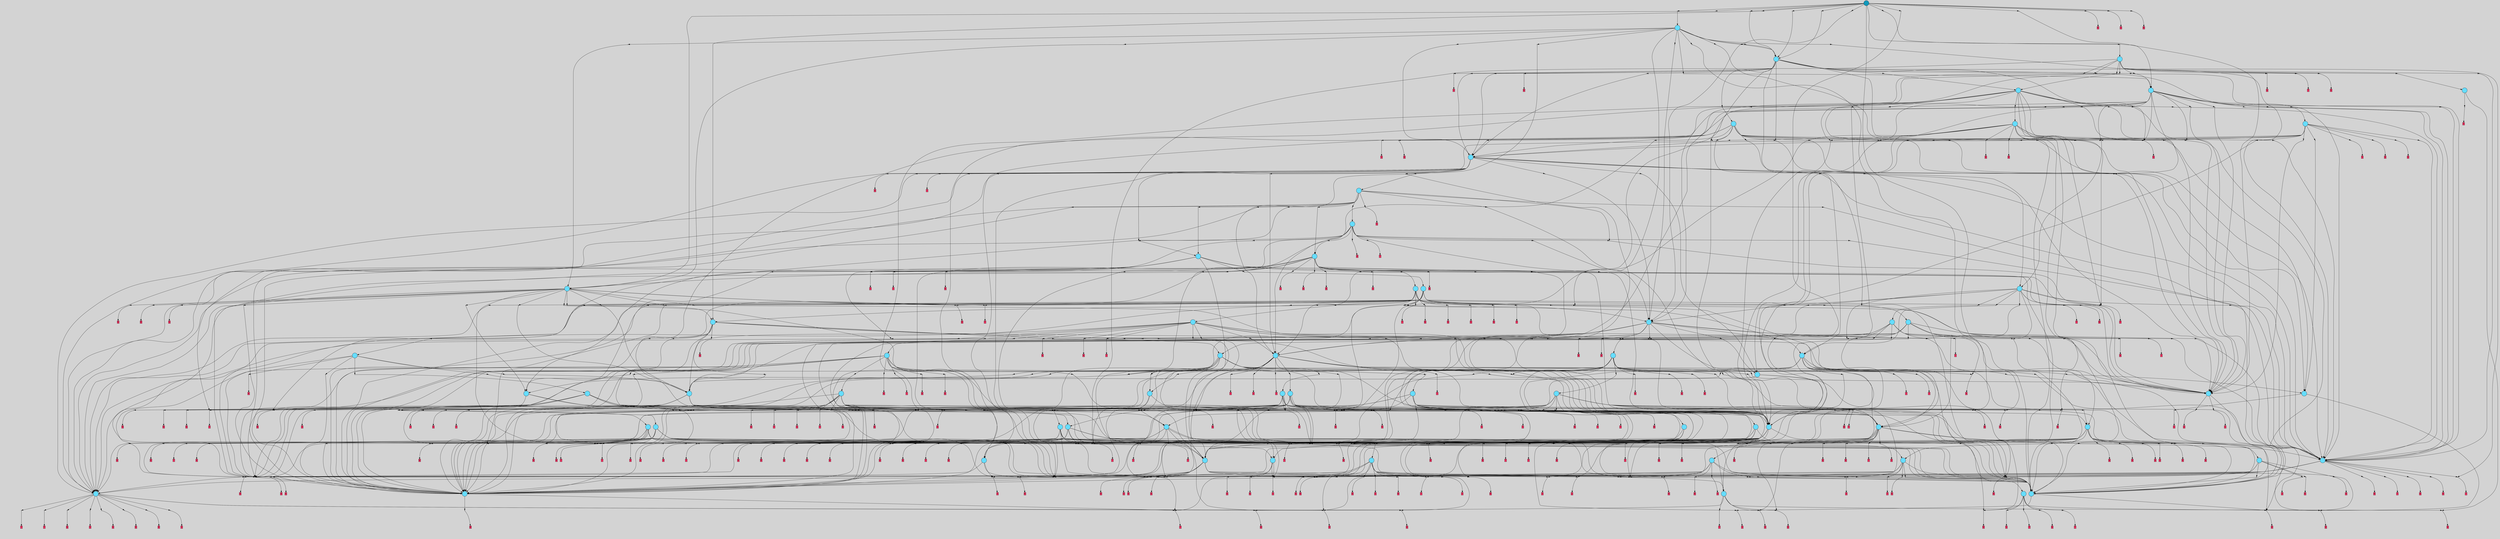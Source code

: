 // File exported with GEGELATI v1.3.1
// On the 2024-03-30 16:13:43
// With the File::TPGGraphDotExporter
digraph{
	graph[pad = "0.212, 0.055" bgcolor = lightgray]
	node[shape=circle style = filled label = ""]
		T0 [fillcolor="#66ddff"]
		T1 [fillcolor="#66ddff"]
		T2 [fillcolor="#66ddff"]
		T3 [fillcolor="#66ddff"]
		T4 [fillcolor="#66ddff"]
		T5 [fillcolor="#66ddff"]
		T6 [fillcolor="#66ddff"]
		T7 [fillcolor="#66ddff"]
		T8 [fillcolor="#66ddff"]
		T173 [fillcolor="#66ddff"]
		T302 [fillcolor="#66ddff"]
		T329 [fillcolor="#66ddff"]
		T435 [fillcolor="#66ddff"]
		T464 [fillcolor="#66ddff"]
		T562 [fillcolor="#66ddff"]
		T649 [fillcolor="#66ddff"]
		T655 [fillcolor="#66ddff"]
		T703 [fillcolor="#66ddff"]
		T760 [fillcolor="#66ddff"]
		T864 [fillcolor="#66ddff"]
		T894 [fillcolor="#66ddff"]
		T917 [fillcolor="#66ddff"]
		T1033 [fillcolor="#66ddff"]
		T1074 [fillcolor="#66ddff"]
		T1076 [fillcolor="#66ddff"]
		T1130 [fillcolor="#66ddff"]
		T1155 [fillcolor="#66ddff"]
		T1173 [fillcolor="#66ddff"]
		T1226 [fillcolor="#66ddff"]
		T1300 [fillcolor="#66ddff"]
		T1338 [fillcolor="#66ddff"]
		T1370 [fillcolor="#66ddff"]
		T1426 [fillcolor="#66ddff"]
		T1511 [fillcolor="#66ddff"]
		T1519 [fillcolor="#66ddff"]
		T1610 [fillcolor="#66ddff"]
		T1740 [fillcolor="#66ddff"]
		T1763 [fillcolor="#66ddff"]
		T1830 [fillcolor="#66ddff"]
		T1882 [fillcolor="#66ddff"]
		T1931 [fillcolor="#66ddff"]
		T2101 [fillcolor="#66ddff"]
		T2422 [fillcolor="#66ddff"]
		T2556 [fillcolor="#66ddff"]
		T2576 [fillcolor="#66ddff"]
		T2642 [fillcolor="#66ddff"]
		T2878 [fillcolor="#66ddff"]
		T2884 [fillcolor="#66ddff"]
		T3226 [fillcolor="#66ddff"]
		T3239 [fillcolor="#66ddff"]
		T3283 [fillcolor="#66ddff"]
		T3408 [fillcolor="#66ddff"]
		T3515 [fillcolor="#66ddff"]
		T3647 [fillcolor="#66ddff"]
		T3742 [fillcolor="#66ddff"]
		T3829 [fillcolor="#66ddff"]
		T4544 [fillcolor="#66ddff"]
		T4630 [fillcolor="#66ddff"]
		T4796 [fillcolor="#66ddff"]
		T4833 [fillcolor="#66ddff"]
		T4849 [fillcolor="#66ddff"]
		T4932 [fillcolor="#66ddff"]
		T4181 [fillcolor="#66ddff"]
		T5999 [fillcolor="#66ddff"]
		T6743 [fillcolor="#1199bb"]
		P169845 [fillcolor="#cccccc" shape=point] //
		I169845 [shape=box style=invis label="1|2&0|2#0|6&#92;n2|3&3|5#4|2&#92;n4|7&1|1#1|5&#92;n5|1&1|0#2|3&#92;n4|7&4|5#3|7&#92;n7|4&4|3#4|6&#92;n8|6&4|1#1|0&#92;n1|6&1|5#1|1&#92;n"]
		P169845 -> I169845[style=invis]
		A67178 [fillcolor="#ff3366" shape=box margin=0.03 width=0 height=0 label="0"]
		T0 -> P169845 -> A67178
		P169846 [fillcolor="#cccccc" shape=point] //
		I169846 [shape=box style=invis label="7|7&0|7#2|3&#92;n8|0&1|5#2|7&#92;n2|4&3|1#0|6&#92;n7|3&4|6#3|7&#92;n1|7&2|2#4|5&#92;n8|7&0|2#1|7&#92;n5|7&3|1#4|4&#92;n"]
		P169846 -> I169846[style=invis]
		A67179 [fillcolor="#ff3366" shape=box margin=0.03 width=0 height=0 label="1"]
		T0 -> P169846 -> A67179
		P169847 [fillcolor="#cccccc" shape=point] //
		I169847 [shape=box style=invis label="4|2&0|4#3|2&#92;n5|2&3|0#2|2&#92;n2|5&4|7#2|4&#92;n3|7&0|1#1|6&#92;n5|7&4|0#1|1&#92;n6|1&0|6#1|3&#92;n"]
		P169847 -> I169847[style=invis]
		A67180 [fillcolor="#ff3366" shape=box margin=0.03 width=0 height=0 label="1"]
		T1 -> P169847 -> A67180
		P169848 [fillcolor="#cccccc" shape=point] //
		I169848 [shape=box style=invis label="8|0&2|5#3|5&#92;n3|1&2|2#1|1&#92;n4|7&2|6#3|2&#92;n3|6&3|2#2|3&#92;n0|3&1|5#2|1&#92;n1|6&2|1#2|0&#92;n5|3&2|5#3|5&#92;n8|7&4|3#3|5&#92;n"]
		P169848 -> I169848[style=invis]
		A67181 [fillcolor="#ff3366" shape=box margin=0.03 width=0 height=0 label="2"]
		T1 -> P169848 -> A67181
		P169849 [fillcolor="#cccccc" shape=point] //
		I169849 [shape=box style=invis label="4|6&3|4#0|0&#92;n1|0&1|6#3|5&#92;n6|6&2|5#4|0&#92;n5|4&0|1#4|4&#92;n8|3&0|5#4|6&#92;n8|3&1|2#0|2&#92;n6|1&3|7#4|6&#92;n"]
		P169849 -> I169849[style=invis]
		A67182 [fillcolor="#ff3366" shape=box margin=0.03 width=0 height=0 label="2"]
		T2 -> P169849 -> A67182
		P169850 [fillcolor="#cccccc" shape=point] //
		I169850 [shape=box style=invis label="2|2&2|5#4|4&#92;n2|0&2|5#2|7&#92;n8|6&0|5#0|7&#92;n1|6&0|0#2|3&#92;n5|2&3|4#0|4&#92;n"]
		P169850 -> I169850[style=invis]
		A67183 [fillcolor="#ff3366" shape=box margin=0.03 width=0 height=0 label="3"]
		T2 -> P169850 -> A67183
		P169851 [fillcolor="#cccccc" shape=point] //
		I169851 [shape=box style=invis label="4|6&2|2#1|3&#92;n4|3&2|7#1|5&#92;n6|7&2|1#4|3&#92;n2|5&2|7#1|2&#92;n7|0&2|0#1|3&#92;n0|3&3|7#1|7&#92;n"]
		P169851 -> I169851[style=invis]
		A67184 [fillcolor="#ff3366" shape=box margin=0.03 width=0 height=0 label="3"]
		T3 -> P169851 -> A67184
		P169852 [fillcolor="#cccccc" shape=point] //
		I169852 [shape=box style=invis label="1|1&4|6#2|0&#92;n6|0&0|3#1|6&#92;n2|3&1|2#4|1&#92;n1|3&3|5#3|0&#92;n7|4&4|1#1|1&#92;n2|4&2|1#2|3&#92;n"]
		P169852 -> I169852[style=invis]
		A67185 [fillcolor="#ff3366" shape=box margin=0.03 width=0 height=0 label="4"]
		T3 -> P169852 -> A67185
		P169853 [fillcolor="#cccccc" shape=point] //
		I169853 [shape=box style=invis label="3|3&4|2#3|3&#92;n"]
		P169853 -> I169853[style=invis]
		A67186 [fillcolor="#ff3366" shape=box margin=0.03 width=0 height=0 label="4"]
		T4 -> P169853 -> A67186
		P169854 [fillcolor="#cccccc" shape=point] //
		I169854 [shape=box style=invis label="6|3&3|0#3|3&#92;n2|0&3|2#1|2&#92;n3|4&3|1#0|1&#92;n8|6&3|3#3|3&#92;n2|2&2|3#0|1&#92;n8|0&3|1#1|1&#92;n"]
		P169854 -> I169854[style=invis]
		A67187 [fillcolor="#ff3366" shape=box margin=0.03 width=0 height=0 label="5"]
		T4 -> P169854 -> A67187
		P169855 [fillcolor="#cccccc" shape=point] //
		I169855 [shape=box style=invis label="8|0&3|1#2|5&#92;n7|6&2|6#1|3&#92;n0|5&3|0#0|1&#92;n7|4&1|0#4|6&#92;n"]
		P169855 -> I169855[style=invis]
		A67188 [fillcolor="#ff3366" shape=box margin=0.03 width=0 height=0 label="5"]
		T5 -> P169855 -> A67188
		P169856 [fillcolor="#cccccc" shape=point] //
		I169856 [shape=box style=invis label="2|2&0|0#0|0&#92;n7|1&1|2#0|6&#92;n4|7&2|5#3|1&#92;n3|4&0|2#0|5&#92;n3|2&0|2#4|6&#92;n3|3&3|7#1|4&#92;n0|5&2|1#0|5&#92;n1|6&4|3#0|4&#92;n"]
		P169856 -> I169856[style=invis]
		A67189 [fillcolor="#ff3366" shape=box margin=0.03 width=0 height=0 label="6"]
		T5 -> P169856 -> A67189
		P169857 [fillcolor="#cccccc" shape=point] //
		I169857 [shape=box style=invis label="3|6&1|2#3|5&#92;n3|5&2|5#2|6&#92;n8|6&0|4#2|2&#92;n4|4&0|6#2|3&#92;n"]
		P169857 -> I169857[style=invis]
		A67190 [fillcolor="#ff3366" shape=box margin=0.03 width=0 height=0 label="6"]
		T6 -> P169857 -> A67190
		P169858 [fillcolor="#cccccc" shape=point] //
		I169858 [shape=box style=invis label="1|2&1|7#1|6&#92;n7|1&4|7#2|7&#92;n1|5&1|0#2|7&#92;n6|5&3|1#2|0&#92;n5|0&3|6#4|5&#92;n5|3&3|3#0|2&#92;n1|3&4|2#4|4&#92;n"]
		P169858 -> I169858[style=invis]
		A67191 [fillcolor="#ff3366" shape=box margin=0.03 width=0 height=0 label="7"]
		T6 -> P169858 -> A67191
		P169859 [fillcolor="#cccccc" shape=point] //
		I169859 [shape=box style=invis label="3|4&2|4#0|5&#92;n7|1&3|1#3|7&#92;n8|2&4|6#4|3&#92;n4|1&1|0#3|3&#92;n6|7&3|1#2|5&#92;n5|5&2|5#2|2&#92;n1|7&2|2#0|7&#92;n8|5&1|6#4|1&#92;n"]
		P169859 -> I169859[style=invis]
		A67192 [fillcolor="#ff3366" shape=box margin=0.03 width=0 height=0 label="7"]
		T7 -> P169859 -> A67192
		P169860 [fillcolor="#cccccc" shape=point] //
		I169860 [shape=box style=invis label="1|3&1|5#4|3&#92;n6|0&3|1#1|2&#92;n2|4&1|1#1|1&#92;n"]
		P169860 -> I169860[style=invis]
		A67193 [fillcolor="#ff3366" shape=box margin=0.03 width=0 height=0 label="8"]
		T7 -> P169860 -> A67193
		P169861 [fillcolor="#cccccc" shape=point] //
		I169861 [shape=box style=invis label="5|0&2|5#2|7&#92;n7|7&1|7#4|2&#92;n5|5&1|6#1|7&#92;n5|6&0|7#4|2&#92;n8|4&3|0#0|7&#92;n0|3&1|4#3|7&#92;n"]
		P169861 -> I169861[style=invis]
		A67194 [fillcolor="#ff3366" shape=box margin=0.03 width=0 height=0 label="8"]
		T8 -> P169861 -> A67194
		P169862 [fillcolor="#cccccc" shape=point] //
		I169862 [shape=box style=invis label="4|7&2|5#2|2&#92;n8|3&3|5#4|6&#92;n4|6&4|4#0|0&#92;n0|3&0|7#0|6&#92;n5|7&1|7#0|2&#92;n2|3&2|5#0|6&#92;n8|2&4|7#4|3&#92;n3|3&2|1#1|2&#92;n"]
		P169862 -> I169862[style=invis]
		A67195 [fillcolor="#ff3366" shape=box margin=0.03 width=0 height=0 label="0"]
		T8 -> P169862 -> A67195
		T1 -> P169856
		T2 -> P169851
		T3 -> P169857
		T6 -> P169861
		T8 -> P169855
		T173 -> P169862
		T173 -> P169845
		P169863 [fillcolor="#cccccc" shape=point] //
		I169863 [shape=box style=invis label="1|4&1|0#3|7&#92;n0|7&2|6#3|7&#92;n2|0&3|0#4|7&#92;n4|6&2|4#3|2&#92;n3|4&2|4#0|5&#92;n3|4&1|4#3|3&#92;n6|2&3|1#2|5&#92;n6|5&2|3#1|3&#92;n5|2&3|5#1|3&#92;n8|7&4|0#4|1&#92;n"]
		P169863 -> I169863[style=invis]
		A67196 [fillcolor="#ff3366" shape=box margin=0.03 width=0 height=0 label="7"]
		T173 -> P169863 -> A67196
		P169864 [fillcolor="#cccccc" shape=point] //
		I169864 [shape=box style=invis label="8|0&3|1#1|1&#92;n2|0&3|2#1|2&#92;n3|4&3|1#0|1&#92;n2|2&2|3#0|1&#92;n8|3&3|0#3|3&#92;n"]
		P169864 -> I169864[style=invis]
		A67197 [fillcolor="#ff3366" shape=box margin=0.03 width=0 height=0 label="5"]
		T173 -> P169864 -> A67197
		P169865 [fillcolor="#cccccc" shape=point] //
		I169865 [shape=box style=invis label="1|2&1|7#1|6&#92;n5|0&3|6#4|5&#92;n1|5&1|0#2|2&#92;n6|5&3|1#2|0&#92;n7|1&4|7#2|7&#92;n5|3&3|3#0|2&#92;n1|3&4|2#4|4&#92;n"]
		P169865 -> I169865[style=invis]
		A67198 [fillcolor="#ff3366" shape=box margin=0.03 width=0 height=0 label="7"]
		T173 -> P169865 -> A67198
		P169866 [fillcolor="#cccccc" shape=point] //
		I169866 [shape=box style=invis label="2|2&0|0#0|0&#92;n7|1&1|2#0|6&#92;n4|7&2|5#3|1&#92;n3|4&0|2#3|5&#92;n1|6&4|3#0|4&#92;n3|3&3|7#1|4&#92;n0|2&0|2#1|3&#92;n0|5&2|1#0|5&#92;n3|2&0|2#4|6&#92;n"]
		P169866 -> I169866[style=invis]
		A67199 [fillcolor="#ff3366" shape=box margin=0.03 width=0 height=0 label="6"]
		T173 -> P169866 -> A67199
		P169867 [fillcolor="#cccccc" shape=point] //
		I169867 [shape=box style=invis label="5|1&1|0#2|3&#92;n2|3&3|5#4|2&#92;n4|7&1|1#1|5&#92;n1|2&0|2#0|6&#92;n4|7&4|5#3|7&#92;n7|4&4|3#4|6&#92;n1|6&1|5#1|3&#92;n"]
		P169867 -> I169867[style=invis]
		A67200 [fillcolor="#ff3366" shape=box margin=0.03 width=0 height=0 label="0"]
		T302 -> P169867 -> A67200
		P169868 [fillcolor="#cccccc" shape=point] //
		I169868 [shape=box style=invis label="1|1&4|6#2|5&#92;n2|4&2|1#2|3&#92;n4|6&2|1#0|2&#92;n2|3&1|2#4|1&#92;n4|3&3|2#3|0&#92;n6|0&0|3#1|6&#92;n7|4&4|1#1|1&#92;n6|1&0|2#1|2&#92;n"]
		P169868 -> I169868[style=invis]
		A67201 [fillcolor="#ff3366" shape=box margin=0.03 width=0 height=0 label="4"]
		T302 -> P169868 -> A67201
		P169869 [fillcolor="#cccccc" shape=point] //
		I169869 [shape=box style=invis label="4|1&1|0#3|6&#92;n5|7&2|7#2|2&#92;n8|6&2|3#4|5&#92;n8|1&2|7#2|2&#92;n7|0&3|1#3|7&#92;n5|1&3|0#4|2&#92;n6|7&2|7#0|4&#92;n8|4&1|6#3|1&#92;n"]
		P169869 -> I169869[style=invis]
		A67202 [fillcolor="#ff3366" shape=box margin=0.03 width=0 height=0 label="7"]
		T302 -> P169869 -> A67202
		T302 -> P169853
		P169870 [fillcolor="#cccccc" shape=point] //
		I169870 [shape=box style=invis label="3|4&3|4#4|0&#92;n3|0&2|0#0|4&#92;n5|0&2|2#4|1&#92;n2|1&2|4#2|6&#92;n1|6&0|1#0|5&#92;n"]
		P169870 -> I169870[style=invis]
		A67203 [fillcolor="#ff3366" shape=box margin=0.03 width=0 height=0 label="6"]
		T302 -> P169870 -> A67203
		P169871 [fillcolor="#cccccc" shape=point] //
		I169871 [shape=box style=invis label="8|6&3|3#3|1&#92;n2|0&3|2#1|2&#92;n3|4&3|1#0|1&#92;n2|2&2|3#0|1&#92;n"]
		P169871 -> I169871[style=invis]
		A67204 [fillcolor="#ff3366" shape=box margin=0.03 width=0 height=0 label="5"]
		T329 -> P169871 -> A67204
		P169872 [fillcolor="#cccccc" shape=point] //
		I169872 [shape=box style=invis label="0|6&4|1#0|4&#92;n1|6&3|0#2|7&#92;n3|7&3|6#2|4&#92;n6|6&3|1#2|0&#92;n5|7&2|7#2|1&#92;n0|0&3|0#1|5&#92;n7|2&2|2#1|6&#92;n0|6&2|3#4|3&#92;n1|2&1|7#1|6&#92;n"]
		P169872 -> I169872[style=invis]
		A67205 [fillcolor="#ff3366" shape=box margin=0.03 width=0 height=0 label="7"]
		T329 -> P169872 -> A67205
		T329 -> P169851
		P169873 [fillcolor="#cccccc" shape=point] //
		I169873 [shape=box style=invis label="6|3&2|1#2|0&#92;n1|3&3|5#3|2&#92;n0|0&0|1#1|7&#92;n2|3&1|7#4|0&#92;n2|4&2|1#2|3&#92;n4|5&3|3#1|5&#92;n8|1&0|3#4|0&#92;n7|4&4|1#3|1&#92;n8|7&3|0#3|2&#92;n"]
		P169873 -> I169873[style=invis]
		A67206 [fillcolor="#ff3366" shape=box margin=0.03 width=0 height=0 label="4"]
		T329 -> P169873 -> A67206
		P169874 [fillcolor="#cccccc" shape=point] //
		I169874 [shape=box style=invis label="7|3&0|6#0|1&#92;n3|3&2|7#1|5&#92;n0|3&3|7#2|7&#92;n6|0&2|1#4|3&#92;n"]
		P169874 -> I169874[style=invis]
		A67207 [fillcolor="#ff3366" shape=box margin=0.03 width=0 height=0 label="3"]
		T329 -> P169874 -> A67207
		P169875 [fillcolor="#cccccc" shape=point] //
		I169875 [shape=box style=invis label="1|1&1|7#1|6&#92;n4|1&2|4#1|3&#92;n7|1&4|7#2|7&#92;n1|5&1|0#2|2&#92;n6|5&3|1#2|0&#92;n5|0&3|6#4|5&#92;n5|3&3|3#0|2&#92;n1|3&4|2#4|4&#92;n"]
		P169875 -> I169875[style=invis]
		T329 -> P169875 -> T5
		T329 -> P169845
		P169876 [fillcolor="#cccccc" shape=point] //
		I169876 [shape=box style=invis label="3|4&3|6#2|6&#92;n1|0&3|7#1|5&#92;n4|1&4|0#3|0&#92;n7|1&1|2#4|3&#92;n5|3&3|1#0|7&#92;n6|7&3|7#2|5&#92;n"]
		P169876 -> I169876[style=invis]
		A67208 [fillcolor="#ff3366" shape=box margin=0.03 width=0 height=0 label="6"]
		T329 -> P169876 -> A67208
		P169877 [fillcolor="#cccccc" shape=point] //
		I169877 [shape=box style=invis label="1|3&3|0#1|0&#92;n2|3&1|2#4|1&#92;n1|1&4|6#2|0&#92;n7|2&1|7#2|1&#92;n8|2&2|1#0|4&#92;n7|4&4|1#1|1&#92;n6|0&0|3#1|6&#92;n1|4&2|0#2|3&#92;n"]
		P169877 -> I169877[style=invis]
		A67209 [fillcolor="#ff3366" shape=box margin=0.03 width=0 height=0 label="4"]
		T435 -> P169877 -> A67209
		P169878 [fillcolor="#cccccc" shape=point] //
		I169878 [shape=box style=invis label="2|1&0|7#4|7&#92;n8|2&0|0#0|7&#92;n0|0&3|1#2|0&#92;n3|3&3|5#3|2&#92;n1|2&2|6#4|7&#92;n"]
		P169878 -> I169878[style=invis]
		A67210 [fillcolor="#ff3366" shape=box margin=0.03 width=0 height=0 label="6"]
		T435 -> P169878 -> A67210
		T435 -> P169871
		T435 -> P169871
		P169879 [fillcolor="#cccccc" shape=point] //
		I169879 [shape=box style=invis label="3|7&2|7#2|7&#92;n0|3&0|7#3|7&#92;n3|0&3|1#0|6&#92;n1|6&0|1#0|2&#92;n7|5&3|2#2|4&#92;n"]
		P169879 -> I169879[style=invis]
		A67211 [fillcolor="#ff3366" shape=box margin=0.03 width=0 height=0 label="6"]
		T464 -> P169879 -> A67211
		P169880 [fillcolor="#cccccc" shape=point] //
		I169880 [shape=box style=invis label="6|3&3|0#0|3&#92;n8|0&3|1#1|1&#92;n3|4&2|7#0|5&#92;n2|2&2|3#0|1&#92;n8|6&3|3#3|3&#92;n3|4&3|1#0|7&#92;n2|0&3|2#1|2&#92;n"]
		P169880 -> I169880[style=invis]
		A67212 [fillcolor="#ff3366" shape=box margin=0.03 width=0 height=0 label="5"]
		T464 -> P169880 -> A67212
		P169881 [fillcolor="#cccccc" shape=point] //
		I169881 [shape=box style=invis label="5|5&0|7#1|6&#92;n7|6&2|6#1|3&#92;n2|5&3|0#0|1&#92;n7|4&1|0#4|6&#92;n8|0&3|1#2|5&#92;n"]
		P169881 -> I169881[style=invis]
		A67213 [fillcolor="#ff3366" shape=box margin=0.03 width=0 height=0 label="5"]
		T464 -> P169881 -> A67213
		P169882 [fillcolor="#cccccc" shape=point] //
		I169882 [shape=box style=invis label="3|2&1|0#4|3&#92;n3|3&4|2#3|3&#92;n"]
		P169882 -> I169882[style=invis]
		A67214 [fillcolor="#ff3366" shape=box margin=0.03 width=0 height=0 label="4"]
		T464 -> P169882 -> A67214
		P169883 [fillcolor="#cccccc" shape=point] //
		I169883 [shape=box style=invis label="0|0&4|5#3|7&#92;n8|2&1|0#4|3&#92;n8|6&0|1#1|0&#92;n5|1&0|0#2|3&#92;n1|6&1|5#1|1&#92;n4|7&1|1#1|5&#92;n6|2&1|6#1|3&#92;n"]
		P169883 -> I169883[style=invis]
		A67215 [fillcolor="#ff3366" shape=box margin=0.03 width=0 height=0 label="0"]
		T464 -> P169883 -> A67215
		P169884 [fillcolor="#cccccc" shape=point] //
		I169884 [shape=box style=invis label="2|4&2|1#2|3&#92;n1|3&3|5#3|2&#92;n1|0&0|1#1|7&#92;n2|3&1|7#4|0&#92;n6|3&2|1#2|0&#92;n4|5&3|3#1|5&#92;n8|1&0|3#4|0&#92;n7|4&4|1#3|1&#92;n8|7&3|0#3|2&#92;n"]
		P169884 -> I169884[style=invis]
		A67216 [fillcolor="#ff3366" shape=box margin=0.03 width=0 height=0 label="4"]
		T464 -> P169884 -> A67216
		P169885 [fillcolor="#cccccc" shape=point] //
		I169885 [shape=box style=invis label="8|0&3|1#2|5&#92;n7|0&0|5#4|2&#92;n5|4&0|1#0|7&#92;n"]
		P169885 -> I169885[style=invis]
		A67217 [fillcolor="#ff3366" shape=box margin=0.03 width=0 height=0 label="5"]
		T464 -> P169885 -> A67217
		P169886 [fillcolor="#cccccc" shape=point] //
		I169886 [shape=box style=invis label="0|6&4|1#0|4&#92;n1|5&3|0#2|7&#92;n3|7&3|6#2|4&#92;n6|6&3|1#2|0&#92;n0|6&2|3#4|3&#92;n0|0&3|0#1|5&#92;n7|2&2|2#1|6&#92;n1|2&1|7#1|6&#92;n"]
		P169886 -> I169886[style=invis]
		A67218 [fillcolor="#ff3366" shape=box margin=0.03 width=0 height=0 label="7"]
		T464 -> P169886 -> A67218
		P169887 [fillcolor="#cccccc" shape=point] //
		I169887 [shape=box style=invis label="3|2&3|2#3|6&#92;n3|5&2|7#0|5&#92;n7|0&1|2#0|6&#92;n7|2&4|2#3|2&#92;n"]
		P169887 -> I169887[style=invis]
		A67219 [fillcolor="#ff3366" shape=box margin=0.03 width=0 height=0 label="6"]
		T464 -> P169887 -> A67219
		P169888 [fillcolor="#cccccc" shape=point] //
		I169888 [shape=box style=invis label="0|1&2|7#3|3&#92;n8|1&4|7#0|2&#92;n1|5&0|4#2|4&#92;n8|2&4|5#2|4&#92;n3|5&3|6#1|5&#92;n2|2&1|3#4|7&#92;n6|7&3|4#2|5&#92;n2|6&4|7#1|5&#92;n3|1&1|0#3|2&#92;n6|0&4|4#3|2&#92;n"]
		P169888 -> I169888[style=invis]
		A67220 [fillcolor="#ff3366" shape=box margin=0.03 width=0 height=0 label="7"]
		T464 -> P169888 -> A67220
		T562 -> P169859
		P169889 [fillcolor="#cccccc" shape=point] //
		I169889 [shape=box style=invis label="1|2&2|3#3|7&#92;n5|4&4|1#1|2&#92;n6|7&0|4#4|3&#92;n8|7&4|0#3|3&#92;n1|3&4|4#2|7&#92;n6|0&4|5#1|7&#92;n"]
		P169889 -> I169889[style=invis]
		A67221 [fillcolor="#ff3366" shape=box margin=0.03 width=0 height=0 label="4"]
		T562 -> P169889 -> A67221
		P169890 [fillcolor="#cccccc" shape=point] //
		I169890 [shape=box style=invis label="6|3&3|0#3|3&#92;n8|3&3|1#1|2&#92;n8|6&3|3#3|3&#92;n3|6&3|2#2|3&#92;n2|0&3|2#1|2&#92;n2|2&2|3#0|1&#92;n"]
		P169890 -> I169890[style=invis]
		T562 -> P169890 -> T5
		P169891 [fillcolor="#cccccc" shape=point] //
		I169891 [shape=box style=invis label="4|6&2|2#1|3&#92;n0|3&3|7#1|5&#92;n8|3&4|2#4|1&#92;n6|0&1|0#1|5&#92;n2|5&2|7#1|2&#92;n6|6&4|1#4|3&#92;n"]
		P169891 -> I169891[style=invis]
		A67222 [fillcolor="#ff3366" shape=box margin=0.03 width=0 height=0 label="3"]
		T562 -> P169891 -> A67222
		P169892 [fillcolor="#cccccc" shape=point] //
		I169892 [shape=box style=invis label="1|0&3|7#1|5&#92;n3|4&3|6#2|6&#92;n4|0&4|0#3|0&#92;n7|1&1|2#4|3&#92;n5|3&3|1#0|7&#92;n"]
		P169892 -> I169892[style=invis]
		T562 -> P169892 -> T464
		P169893 [fillcolor="#cccccc" shape=point] //
		I169893 [shape=box style=invis label="7|3&4|2#3|7&#92;n2|2&0|0#0|0&#92;n3|4&0|2#1|5&#92;n3|3&3|7#1|4&#92;n0|7&3|1#2|5&#92;n7|0&1|2#0|6&#92;n3|2&0|2#4|6&#92;n4|7&2|5#3|1&#92;n1|6&4|3#0|4&#92;n0|5&2|1#0|5&#92;n"]
		P169893 -> I169893[style=invis]
		A67223 [fillcolor="#ff3366" shape=box margin=0.03 width=0 height=0 label="6"]
		T562 -> P169893 -> A67223
		T562 -> P169880
		P169894 [fillcolor="#cccccc" shape=point] //
		I169894 [shape=box style=invis label="8|7&2|5#1|2&#92;n2|7&2|3#4|1&#92;n2|2&4|3#1|4&#92;n3|0&3|3#3|0&#92;n8|1&3|4#0|2&#92;n4|4&3|3#3|4&#92;n1|6&2|4#3|7&#92;n"]
		P169894 -> I169894[style=invis]
		T649 -> P169894 -> T5
		P169895 [fillcolor="#cccccc" shape=point] //
		I169895 [shape=box style=invis label="0|4&2|6#1|4&#92;n5|1&2|7#0|1&#92;n5|0&1|7#2|5&#92;n"]
		P169895 -> I169895[style=invis]
		T649 -> P169895 -> T7
		T649 -> P169892
		P169896 [fillcolor="#cccccc" shape=point] //
		I169896 [shape=box style=invis label="6|7&4|2#4|0&#92;n0|5&1|4#3|7&#92;n3|2&1|7#2|2&#92;n5|7&0|7#2|2&#92;n5|2&2|1#3|4&#92;n5|0&2|0#1|7&#92;n"]
		P169896 -> I169896[style=invis]
		A67224 [fillcolor="#ff3366" shape=box margin=0.03 width=0 height=0 label="8"]
		T649 -> P169896 -> A67224
		P169897 [fillcolor="#cccccc" shape=point] //
		I169897 [shape=box style=invis label="6|3&2|6#4|3&#92;n1|0&4|5#1|0&#92;n"]
		P169897 -> I169897[style=invis]
		T649 -> P169897 -> T173
		P169898 [fillcolor="#cccccc" shape=point] //
		I169898 [shape=box style=invis label="6|3&3|0#3|6&#92;n6|2&0|0#2|6&#92;n8|0&3|1#1|0&#92;n2|2&2|6#0|1&#92;n2|0&3|2#1|2&#92;n"]
		P169898 -> I169898[style=invis]
		A67225 [fillcolor="#ff3366" shape=box margin=0.03 width=0 height=0 label="5"]
		T649 -> P169898 -> A67225
		P169899 [fillcolor="#cccccc" shape=point] //
		I169899 [shape=box style=invis label="4|2&4|7#1|0&#92;n7|7&0|0#4|1&#92;n7|0&1|0#3|1&#92;n7|6&3|1#4|7&#92;n3|4&4|7#0|6&#92;n3|4&0|4#2|1&#92;n7|6&0|1#1|6&#92;n1|4&0|2#3|7&#92;n"]
		P169899 -> I169899[style=invis]
		T649 -> P169899 -> T302
		P169900 [fillcolor="#cccccc" shape=point] //
		I169900 [shape=box style=invis label="6|4&0|2#0|5&#92;n2|2&0|5#4|7&#92;n0|6&2|7#2|2&#92;n0|1&1|3#0|6&#92;n4|7&2|4#2|3&#92;n6|3&4|5#2|6&#92;n3|0&2|4#4|2&#92;n3|4&1|0#3|4&#92;n"]
		P169900 -> I169900[style=invis]
		A67226 [fillcolor="#ff3366" shape=box margin=0.03 width=0 height=0 label="6"]
		T655 -> P169900 -> A67226
		P169901 [fillcolor="#cccccc" shape=point] //
		I169901 [shape=box style=invis label="2|0&1|5#3|4&#92;n8|5&3|6#1|7&#92;n"]
		P169901 -> I169901[style=invis]
		A67227 [fillcolor="#ff3366" shape=box margin=0.03 width=0 height=0 label="6"]
		T655 -> P169901 -> A67227
		P169902 [fillcolor="#cccccc" shape=point] //
		I169902 [shape=box style=invis label="6|3&3|0#3|3&#92;n8|0&3|1#1|1&#92;n3|4&3|1#0|5&#92;n8|1&3|2#0|6&#92;n6|4&4|5#3|6&#92;n2|2&4|3#0|1&#92;n2|0&3|2#1|2&#92;n"]
		P169902 -> I169902[style=invis]
		T655 -> P169902 -> T5
		P169903 [fillcolor="#cccccc" shape=point] //
		I169903 [shape=box style=invis label="1|6&0|1#0|2&#92;n0|3&0|7#3|7&#92;n3|0&3|1#1|6&#92;n"]
		P169903 -> I169903[style=invis]
		A67228 [fillcolor="#ff3366" shape=box margin=0.03 width=0 height=0 label="6"]
		T655 -> P169903 -> A67228
		P169904 [fillcolor="#cccccc" shape=point] //
		I169904 [shape=box style=invis label="4|6&2|2#1|1&#92;n4|3&2|7#1|5&#92;n6|7&2|1#4|3&#92;n7|0&2|0#1|3&#92;n6|4&3|1#3|6&#92;n0|3&3|7#1|7&#92;n"]
		P169904 -> I169904[style=invis]
		A67229 [fillcolor="#ff3366" shape=box margin=0.03 width=0 height=0 label="3"]
		T655 -> P169904 -> A67229
		T655 -> P169858
		P169905 [fillcolor="#cccccc" shape=point] //
		I169905 [shape=box style=invis label="1|7&1|5#2|5&#92;n1|1&4|6#2|0&#92;n1|3&3|5#3|0&#92;n2|3&1|2#4|1&#92;n6|0&0|3#1|6&#92;n2|4&2|1#2|3&#92;n7|0&4|1#1|1&#92;n"]
		P169905 -> I169905[style=invis]
		A67230 [fillcolor="#ff3366" shape=box margin=0.03 width=0 height=0 label="4"]
		T655 -> P169905 -> A67230
		P169906 [fillcolor="#cccccc" shape=point] //
		I169906 [shape=box style=invis label="8|6&1|6#4|7&#92;n0|6&3|4#3|4&#92;n7|0&1|0#3|5&#92;n6|2&0|3#2|2&#92;n2|2&4|7#3|1&#92;n7|4&4|5#1|5&#92;n"]
		P169906 -> I169906[style=invis]
		T655 -> P169906 -> T329
		P169907 [fillcolor="#cccccc" shape=point] //
		I169907 [shape=box style=invis label="1|5&0|2#0|5&#92;n6|2&3|1#1|3&#92;n0|6&0|0#1|4&#92;n0|0&4|1#3|5&#92;n"]
		P169907 -> I169907[style=invis]
		A67231 [fillcolor="#ff3366" shape=box margin=0.03 width=0 height=0 label="6"]
		T703 -> P169907 -> A67231
		T703 -> P169902
		P169908 [fillcolor="#cccccc" shape=point] //
		I169908 [shape=box style=invis label="2|6&2|3#0|4&#92;n3|3&1|2#1|4&#92;n8|5&4|5#0|5&#92;n0|6&1|1#0|7&#92;n4|6&0|5#2|5&#92;n0|2&2|1#2|1&#92;n3|4&0|2#0|3&#92;n3|6&0|0#2|0&#92;n7|0&2|2#0|3&#92;n7|1&4|0#1|4&#92;n"]
		P169908 -> I169908[style=invis]
		A67232 [fillcolor="#ff3366" shape=box margin=0.03 width=0 height=0 label="6"]
		T703 -> P169908 -> A67232
		P169909 [fillcolor="#cccccc" shape=point] //
		I169909 [shape=box style=invis label="0|6&4|1#0|4&#92;n1|5&3|0#2|7&#92;n7|2&2|2#1|6&#92;n0|6&2|3#4|3&#92;n0|0&3|0#1|5&#92;n5|6&3|1#2|0&#92;n7|1&3|2#0|6&#92;n1|2&1|7#1|6&#92;n"]
		P169909 -> I169909[style=invis]
		A67233 [fillcolor="#ff3366" shape=box margin=0.03 width=0 height=0 label="7"]
		T703 -> P169909 -> A67233
		P169910 [fillcolor="#cccccc" shape=point] //
		I169910 [shape=box style=invis label="3|0&4|1#2|3&#92;n0|0&0|6#3|1&#92;n8|2&4|5#0|7&#92;n"]
		P169910 -> I169910[style=invis]
		T703 -> P169910 -> T435
		P169911 [fillcolor="#cccccc" shape=point] //
		I169911 [shape=box style=invis label="1|7&2|2#0|7&#92;n6|5&4|3#2|2&#92;n4|0&4|5#2|0&#92;n8|5&1|7#4|1&#92;n6|7&3|1#2|5&#92;n5|5&2|5#2|2&#92;n4|1&1|0#3|3&#92;n6|2&4|6#4|3&#92;n7|6&4|6#4|1&#92;n3|4&3|1#2|2&#92;n"]
		P169911 -> I169911[style=invis]
		A67234 [fillcolor="#ff3366" shape=box margin=0.03 width=0 height=0 label="7"]
		T703 -> P169911 -> A67234
		P169912 [fillcolor="#cccccc" shape=point] //
		I169912 [shape=box style=invis label="8|0&3|1#1|1&#92;n6|0&3|5#0|7&#92;n5|1&0|5#0|5&#92;n6|7&4|5#3|6&#92;n8|2&3|3#0|2&#92;n1|2&1|2#0|1&#92;n5|4&3|1#0|5&#92;n"]
		P169912 -> I169912[style=invis]
		T703 -> P169912 -> T5
		P169913 [fillcolor="#cccccc" shape=point] //
		I169913 [shape=box style=invis label="5|5&3|4#3|1&#92;n6|3&3|0#3|6&#92;n6|2&0|0#2|6&#92;n2|2&2|6#0|1&#92;n8|0&3|1#1|0&#92;n6|0&3|2#1|2&#92;n"]
		P169913 -> I169913[style=invis]
		A67235 [fillcolor="#ff3366" shape=box margin=0.03 width=0 height=0 label="5"]
		T703 -> P169913 -> A67235
		P169914 [fillcolor="#cccccc" shape=point] //
		I169914 [shape=box style=invis label="7|4&1|0#4|6&#92;n8|0&3|1#2|5&#92;n0|5&3|4#0|1&#92;n7|6&2|6#0|4&#92;n"]
		P169914 -> I169914[style=invis]
		T703 -> P169914 -> T7
		P169915 [fillcolor="#cccccc" shape=point] //
		I169915 [shape=box style=invis label="4|2&2|5#1|5&#92;n0|3&4|0#3|7&#92;n2|4&3|2#1|1&#92;n5|0&0|6#0|5&#92;n6|0&2|2#1|1&#92;n"]
		P169915 -> I169915[style=invis]
		A67236 [fillcolor="#ff3366" shape=box margin=0.03 width=0 height=0 label="6"]
		T703 -> P169915 -> A67236
		P169916 [fillcolor="#cccccc" shape=point] //
		I169916 [shape=box style=invis label="5|4&2|3#4|2&#92;n1|2&1|7#1|6&#92;n7|1&4|7#2|7&#92;n6|5&3|1#3|0&#92;n5|0&3|6#4|5&#92;n4|3&3|3#0|2&#92;n1|3&4|2#4|4&#92;n"]
		P169916 -> I169916[style=invis]
		A67237 [fillcolor="#ff3366" shape=box margin=0.03 width=0 height=0 label="7"]
		T703 -> P169916 -> A67237
		P169917 [fillcolor="#cccccc" shape=point] //
		I169917 [shape=box style=invis label="0|0&0|6#2|0&#92;n1|1&4|6#2|1&#92;n1|2&2|1#2|0&#92;n1|3&3|5#1|0&#92;n5|4&4|1#1|1&#92;n2|4&2|1#2|3&#92;n0|0&2|2#1|1&#92;n"]
		P169917 -> I169917[style=invis]
		A67238 [fillcolor="#ff3366" shape=box margin=0.03 width=0 height=0 label="4"]
		T703 -> P169917 -> A67238
		P169918 [fillcolor="#cccccc" shape=point] //
		I169918 [shape=box style=invis label="6|2&3|0#3|3&#92;n8|0&3|1#1|1&#92;n3|4&3|1#0|5&#92;n8|1&3|2#0|6&#92;n6|6&4|2#1|1&#92;n2|2&4|3#0|1&#92;n6|4&4|5#3|6&#92;n6|2&1|6#0|4&#92;n2|0&3|2#4|2&#92;n"]
		P169918 -> I169918[style=invis]
		T703 -> P169918 -> T5
		T703 -> P169892
		P169919 [fillcolor="#cccccc" shape=point] //
		I169919 [shape=box style=invis label="0|0&3|6#3|1&#92;n8|2&3|5#2|7&#92;n"]
		P169919 -> I169919[style=invis]
		A67239 [fillcolor="#ff3366" shape=box margin=0.03 width=0 height=0 label="4"]
		T760 -> P169919 -> A67239
		P169920 [fillcolor="#cccccc" shape=point] //
		I169920 [shape=box style=invis label="2|2&0|0#0|0&#92;n1|1&2|2#1|6&#92;n0|3&2|5#3|1&#92;n1|6&4|5#0|4&#92;n0|0&0|2#1|3&#92;n0|5&2|1#0|5&#92;n3|4&0|2#3|5&#92;n3|2&0|2#4|6&#92;n"]
		P169920 -> I169920[style=invis]
		A67240 [fillcolor="#ff3366" shape=box margin=0.03 width=0 height=0 label="6"]
		T760 -> P169920 -> A67240
		P169921 [fillcolor="#cccccc" shape=point] //
		I169921 [shape=box style=invis label="1|0&1|6#3|5&#92;n6|1&3|7#4|6&#92;n5|0&0|3#1|6&#92;n5|4&0|1#4|1&#92;n8|3&0|5#4|6&#92;n8|3&1|2#0|2&#92;n6|6&2|5#4|0&#92;n"]
		P169921 -> I169921[style=invis]
		A67241 [fillcolor="#ff3366" shape=box margin=0.03 width=0 height=0 label="2"]
		T760 -> P169921 -> A67241
		T760 -> P169902
		P169922 [fillcolor="#cccccc" shape=point] //
		I169922 [shape=box style=invis label="1|2&2|0#2|6&#92;n2|0&2|1#3|4&#92;n8|3&1|0#3|2&#92;n0|6&2|1#2|0&#92;n3|5&1|4#2|7&#92;n5|1&4|5#1|4&#92;n"]
		P169922 -> I169922[style=invis]
		A67242 [fillcolor="#ff3366" shape=box margin=0.03 width=0 height=0 label="4"]
		T760 -> P169922 -> A67242
		P169923 [fillcolor="#cccccc" shape=point] //
		I169923 [shape=box style=invis label="8|6&4|5#2|6&#92;n7|4&1|0#4|6&#92;n7|6&2|0#1|3&#92;n5|0&4|1#2|5&#92;n"]
		P169923 -> I169923[style=invis]
		A67243 [fillcolor="#ff3366" shape=box margin=0.03 width=0 height=0 label="5"]
		T760 -> P169923 -> A67243
		P169924 [fillcolor="#cccccc" shape=point] //
		I169924 [shape=box style=invis label="5|7&0|2#3|3&#92;n7|0&3|1#0|6&#92;n0|3&0|7#0|7&#92;n7|5&3|2#2|4&#92;n5|4&0|4#0|3&#92;n"]
		P169924 -> I169924[style=invis]
		A67244 [fillcolor="#ff3366" shape=box margin=0.03 width=0 height=0 label="6"]
		T760 -> P169924 -> A67244
		T760 -> P169880
		P169925 [fillcolor="#cccccc" shape=point] //
		I169925 [shape=box style=invis label="3|0&4|4#2|4&#92;n7|0&4|2#4|1&#92;n2|7&0|0#4|1&#92;n3|4&2|7#0|6&#92;n7|6&3|1#4|7&#92;n3|4&0|4#2|1&#92;n7|6&0|1#1|6&#92;n"]
		P169925 -> I169925[style=invis]
		A67245 [fillcolor="#ff3366" shape=box margin=0.03 width=0 height=0 label="7"]
		T760 -> P169925 -> A67245
		P169926 [fillcolor="#cccccc" shape=point] //
		I169926 [shape=box style=invis label="7|4&1|0#4|6&#92;n0|1&2|3#0|4&#92;n7|6&2|6#1|4&#92;n0|5&3|4#0|1&#92;n8|0&3|1#2|5&#92;n"]
		P169926 -> I169926[style=invis]
		T760 -> P169926 -> T7
		T760 -> P169900
		P169927 [fillcolor="#cccccc" shape=point] //
		I169927 [shape=box style=invis label="3|2&3|5#2|7&#92;n0|0&3|6#3|1&#92;n"]
		P169927 -> I169927[style=invis]
		A67246 [fillcolor="#ff3366" shape=box margin=0.03 width=0 height=0 label="4"]
		T864 -> P169927 -> A67246
		P169928 [fillcolor="#cccccc" shape=point] //
		I169928 [shape=box style=invis label="2|2&0|0#0|0&#92;n0|3&2|5#3|1&#92;n1|1&2|2#1|6&#92;n1|6&4|5#0|4&#92;n0|0&0|2#1|3&#92;n0|5&2|1#0|5&#92;n3|2&0|2#4|6&#92;n6|4&2|7#0|5&#92;n"]
		P169928 -> I169928[style=invis]
		A67247 [fillcolor="#ff3366" shape=box margin=0.03 width=0 height=0 label="6"]
		T864 -> P169928 -> A67247
		T864 -> P169922
		P169929 [fillcolor="#cccccc" shape=point] //
		I169929 [shape=box style=invis label="4|2&4|7#1|0&#92;n7|0&4|2#4|1&#92;n7|7&0|0#4|1&#92;n3|4&2|7#0|6&#92;n7|6&3|1#4|7&#92;n3|4&0|4#2|1&#92;n7|6&0|1#1|6&#92;n"]
		P169929 -> I169929[style=invis]
		A67248 [fillcolor="#ff3366" shape=box margin=0.03 width=0 height=0 label="7"]
		T864 -> P169929 -> A67248
		T864 -> P169901
		P169930 [fillcolor="#cccccc" shape=point] //
		I169930 [shape=box style=invis label="8|0&3|1#2|5&#92;n0|1&2|3#0|7&#92;n7|6&2|6#1|4&#92;n0|5&3|4#0|1&#92;n7|4&1|0#4|6&#92;n"]
		P169930 -> I169930[style=invis]
		T864 -> P169930 -> T7
		P169931 [fillcolor="#cccccc" shape=point] //
		I169931 [shape=box style=invis label="4|2&4|7#1|0&#92;n2|0&3|4#0|2&#92;n3|4&0|4#2|1&#92;n7|7&0|0#4|1&#92;n3|4&2|7#0|6&#92;n7|6&3|1#4|7&#92;n7|0&4|2#4|1&#92;n7|6&0|0#1|6&#92;n"]
		P169931 -> I169931[style=invis]
		A67249 [fillcolor="#ff3366" shape=box margin=0.03 width=0 height=0 label="7"]
		T864 -> P169931 -> A67249
		P169932 [fillcolor="#cccccc" shape=point] //
		I169932 [shape=box style=invis label="2|2&4|2#0|4&#92;n5|5&2|2#0|2&#92;n8|2&4|5#0|7&#92;n"]
		P169932 -> I169932[style=invis]
		A67250 [fillcolor="#ff3366" shape=box margin=0.03 width=0 height=0 label="4"]
		T864 -> P169932 -> A67250
		T864 -> P169901
		P169933 [fillcolor="#cccccc" shape=point] //
		I169933 [shape=box style=invis label="6|1&1|3#2|2&#92;n1|2&4|5#0|7&#92;n0|4&0|6#3|1&#92;n0|3&2|3#4|7&#92;n8|7&0|5#2|5&#92;n"]
		P169933 -> I169933[style=invis]
		A67251 [fillcolor="#ff3366" shape=box margin=0.03 width=0 height=0 label="4"]
		T864 -> P169933 -> A67251
		P169934 [fillcolor="#cccccc" shape=point] //
		I169934 [shape=box style=invis label="6|3&3|0#3|3&#92;n8|0&3|1#1|1&#92;n2|0&1|1#1|1&#92;n2|0&3|2#1|2&#92;n6|4&4|5#3|6&#92;n2|2&4|3#2|1&#92;n3|4&3|1#0|5&#92;n"]
		P169934 -> I169934[style=invis]
		T864 -> P169934 -> T5
		T894 -> P169901
		T894 -> P169902
		P169935 [fillcolor="#cccccc" shape=point] //
		I169935 [shape=box style=invis label="4|6&2|2#1|1&#92;n6|7&2|1#4|3&#92;n6|4&3|1#3|6&#92;n7|0&2|0#1|3&#92;n0|3&3|6#1|5&#92;n0|1&2|3#0|4&#92;n"]
		P169935 -> I169935[style=invis]
		A67252 [fillcolor="#ff3366" shape=box margin=0.03 width=0 height=0 label="3"]
		T894 -> P169935 -> A67252
		P169936 [fillcolor="#cccccc" shape=point] //
		I169936 [shape=box style=invis label="7|3&4|2#3|7&#92;n0|7&0|1#2|5&#92;n3|4&0|2#1|5&#92;n3|3&3|7#1|4&#92;n2|2&0|0#0|0&#92;n7|0&1|2#0|6&#92;n3|2&0|2#4|6&#92;n4|7&2|5#3|1&#92;n0|5&2|1#0|5&#92;n"]
		P169936 -> I169936[style=invis]
		A67253 [fillcolor="#ff3366" shape=box margin=0.03 width=0 height=0 label="6"]
		T894 -> P169936 -> A67253
		P169937 [fillcolor="#cccccc" shape=point] //
		I169937 [shape=box style=invis label="0|0&0|6#3|1&#92;n6|1&4|3#2|2&#92;n5|5&2|2#2|2&#92;n"]
		P169937 -> I169937[style=invis]
		A67254 [fillcolor="#ff3366" shape=box margin=0.03 width=0 height=0 label="4"]
		T894 -> P169937 -> A67254
		P169938 [fillcolor="#cccccc" shape=point] //
		I169938 [shape=box style=invis label="1|2&1|7#1|6&#92;n7|1&4|7#2|7&#92;n6|5&3|1#2|0&#92;n1|5&1|0#2|7&#92;n5|3&3|3#0|2&#92;n0|3&4|2#4|4&#92;n"]
		P169938 -> I169938[style=invis]
		T894 -> P169938 -> T562
		P169939 [fillcolor="#cccccc" shape=point] //
		I169939 [shape=box style=invis label="6|6&0|2#3|2&#92;n4|0&3|0#4|4&#92;n2|2&1|7#1|6&#92;n"]
		P169939 -> I169939[style=invis]
		T894 -> P169939 -> T329
		T894 -> P169921
		P169940 [fillcolor="#cccccc" shape=point] //
		I169940 [shape=box style=invis label="2|4&2|2#1|4&#92;n"]
		P169940 -> I169940[style=invis]
		T894 -> P169940 -> T7
		T894 -> P169926
		P169941 [fillcolor="#cccccc" shape=point] //
		I169941 [shape=box style=invis label="6|3&2|1#2|0&#92;n8|2&3|0#3|2&#92;n2|3&1|7#4|0&#92;n0|0&0|1#1|7&#92;n5|4&0|3#2|1&#92;n4|5&3|3#1|5&#92;n8|1&0|3#4|0&#92;n7|4&4|1#3|1&#92;n2|4&2|2#2|3&#92;n"]
		P169941 -> I169941[style=invis]
		A67255 [fillcolor="#ff3366" shape=box margin=0.03 width=0 height=0 label="4"]
		T894 -> P169941 -> A67255
		P169942 [fillcolor="#cccccc" shape=point] //
		I169942 [shape=box style=invis label="6|3&2|1#2|0&#92;n1|3&3|5#3|2&#92;n0|0&0|1#1|7&#92;n2|3&1|7#4|0&#92;n8|2&3|0#3|2&#92;n4|5&3|3#1|5&#92;n8|1&0|3#4|0&#92;n7|4&4|1#3|1&#92;n2|4&2|1#2|3&#92;n"]
		P169942 -> I169942[style=invis]
		A67256 [fillcolor="#ff3366" shape=box margin=0.03 width=0 height=0 label="4"]
		T894 -> P169942 -> A67256
		P169943 [fillcolor="#cccccc" shape=point] //
		I169943 [shape=box style=invis label="8|3&3|5#3|0&#92;n1|1&4|6#2|0&#92;n0|1&1|4#3|6&#92;n2|6&3|7#2|7&#92;n1|7&1|6#2|5&#92;n2|3&1|2#4|1&#92;n7|0&4|1#1|1&#92;n6|0&0|3#1|6&#92;n"]
		P169943 -> I169943[style=invis]
		A67257 [fillcolor="#ff3366" shape=box margin=0.03 width=0 height=0 label="4"]
		T894 -> P169943 -> A67257
		P169944 [fillcolor="#cccccc" shape=point] //
		I169944 [shape=box style=invis label="8|5&3|6#3|7&#92;n2|0&1|5#3|4&#92;n2|5&1|3#2|4&#92;n"]
		P169944 -> I169944[style=invis]
		A67258 [fillcolor="#ff3366" shape=box margin=0.03 width=0 height=0 label="6"]
		T894 -> P169944 -> A67258
		P169945 [fillcolor="#cccccc" shape=point] //
		I169945 [shape=box style=invis label="5|1&1|0#2|3&#92;n2|3&3|5#4|2&#92;n4|7&1|1#1|5&#92;n1|2&2|4#1|5&#92;n4|7&4|5#3|7&#92;n1|2&0|2#0|1&#92;n7|4&4|3#4|6&#92;n1|6&1|5#1|3&#92;n"]
		P169945 -> I169945[style=invis]
		A67259 [fillcolor="#ff3366" shape=box margin=0.03 width=0 height=0 label="0"]
		T917 -> P169945 -> A67259
		T917 -> P169902
		P169946 [fillcolor="#cccccc" shape=point] //
		I169946 [shape=box style=invis label="0|7&0|0#1|4&#92;n8|0&1|1#1|4&#92;n7|0&0|7#4|5&#92;n0|2&0|7#0|3&#92;n"]
		P169946 -> I169946[style=invis]
		A67260 [fillcolor="#ff3366" shape=box margin=0.03 width=0 height=0 label="5"]
		T917 -> P169946 -> A67260
		T917 -> P169944
		T917 -> P169851
		P169947 [fillcolor="#cccccc" shape=point] //
		I169947 [shape=box style=invis label="6|3&2|1#2|0&#92;n7|4&4|1#3|1&#92;n0|0&0|1#1|7&#92;n8|7&3|4#3|2&#92;n2|4&2|1#2|3&#92;n8|1&0|3#4|0&#92;n1|3&3|5#3|2&#92;n2|3&1|7#2|0&#92;n"]
		P169947 -> I169947[style=invis]
		A67261 [fillcolor="#ff3366" shape=box margin=0.03 width=0 height=0 label="4"]
		T917 -> P169947 -> A67261
		P169948 [fillcolor="#cccccc" shape=point] //
		I169948 [shape=box style=invis label="5|7&1|7#0|0&#92;n0|3&0|7#0|2&#92;n4|6&4|4#0|0&#92;n4|7&2|5#2|2&#92;n6|0&2|1#1|4&#92;n8|3&3|5#4|6&#92;n"]
		P169948 -> I169948[style=invis]
		A67262 [fillcolor="#ff3366" shape=box margin=0.03 width=0 height=0 label="0"]
		T917 -> P169948 -> A67262
		P169949 [fillcolor="#cccccc" shape=point] //
		I169949 [shape=box style=invis label="8|1&3|1#1|1&#92;n2|2&2|3#0|1&#92;n2|0&3|2#1|2&#92;n0|3&3|0#3|3&#92;n"]
		P169949 -> I169949[style=invis]
		A67263 [fillcolor="#ff3366" shape=box margin=0.03 width=0 height=0 label="5"]
		T917 -> P169949 -> A67263
		T917 -> P169899
		P169950 [fillcolor="#cccccc" shape=point] //
		I169950 [shape=box style=invis label="7|3&3|6#1|5&#92;n8|0&3|1#1|1&#92;n3|4&3|1#0|1&#92;n2|0&3|2#1|2&#92;n8|6&3|3#3|3&#92;n2|2&2|0#0|1&#92;n6|3&3|0#3|3&#92;n"]
		P169950 -> I169950[style=invis]
		A67264 [fillcolor="#ff3366" shape=box margin=0.03 width=0 height=0 label="5"]
		T917 -> P169950 -> A67264
		P169951 [fillcolor="#cccccc" shape=point] //
		I169951 [shape=box style=invis label="0|0&3|6#3|1&#92;n3|2&3|5#2|1&#92;n"]
		P169951 -> I169951[style=invis]
		A67265 [fillcolor="#ff3366" shape=box margin=0.03 width=0 height=0 label="4"]
		T1033 -> P169951 -> A67265
		P169952 [fillcolor="#cccccc" shape=point] //
		I169952 [shape=box style=invis label="3|4&2|7#0|6&#92;n7|0&4|2#4|1&#92;n7|7&0|0#4|1&#92;n4|2&4|7#1|0&#92;n7|6&3|1#4|7&#92;n3|4&0|4#2|1&#92;n7|6&0|6#1|6&#92;n"]
		P169952 -> I169952[style=invis]
		A67266 [fillcolor="#ff3366" shape=box margin=0.03 width=0 height=0 label="7"]
		T1033 -> P169952 -> A67266
		P169953 [fillcolor="#cccccc" shape=point] //
		I169953 [shape=box style=invis label="5|0&3|2#4|2&#92;n5|2&3|4#4|1&#92;n4|4&3|2#2|0&#92;n"]
		P169953 -> I169953[style=invis]
		A67267 [fillcolor="#ff3366" shape=box margin=0.03 width=0 height=0 label="6"]
		T1033 -> P169953 -> A67267
		T1033 -> P169930
		P169954 [fillcolor="#cccccc" shape=point] //
		I169954 [shape=box style=invis label="3|4&2|7#0|6&#92;n7|0&4|7#4|1&#92;n8|6&0|0#1|6&#92;n3|4&0|2#2|1&#92;n2|0&3|4#0|6&#92;n"]
		P169954 -> I169954[style=invis]
		A67268 [fillcolor="#ff3366" shape=box margin=0.03 width=0 height=0 label="7"]
		T1033 -> P169954 -> A67268
		T1033 -> P169933
		T1033 -> P169934
		P169955 [fillcolor="#cccccc" shape=point] //
		I169955 [shape=box style=invis label="6|3&2|1#2|4&#92;n1|3&3|5#3|2&#92;n0|0&0|1#1|7&#92;n8|3&3|3#2|2&#92;n2|4&2|1#2|3&#92;n8|7&3|0#3|2&#92;n8|1&0|3#4|0&#92;n2|3&1|7#2|0&#92;n"]
		P169955 -> I169955[style=invis]
		A67269 [fillcolor="#ff3366" shape=box margin=0.03 width=0 height=0 label="4"]
		T1033 -> P169955 -> A67269
		P169956 [fillcolor="#cccccc" shape=point] //
		I169956 [shape=box style=invis label="6|3&2|1#2|0&#92;n2|7&2|1#2|3&#92;n8|7&3|0#3|2&#92;n1|3&3|5#3|2&#92;n8|1&0|3#4|0&#92;n3|7&1|4#0|3&#92;n7|4&4|1#3|1&#92;n2|3&1|7#2|0&#92;n"]
		P169956 -> I169956[style=invis]
		A67270 [fillcolor="#ff3366" shape=box margin=0.03 width=0 height=0 label="4"]
		T1033 -> P169956 -> A67270
		P169957 [fillcolor="#cccccc" shape=point] //
		I169957 [shape=box style=invis label="5|1&3|7#2|7&#92;n7|7&3|4#1|6&#92;n2|3&2|0#2|5&#92;n2|5&3|4#2|4&#92;n0|4&2|2#1|7&#92;n2|2&3|6#3|7&#92;n"]
		P169957 -> I169957[style=invis]
		T1074 -> P169957 -> T7
		P169958 [fillcolor="#cccccc" shape=point] //
		I169958 [shape=box style=invis label="7|7&0|1#2|3&#92;n8|6&1|3#4|5&#92;n6|2&2|1#0|4&#92;n4|5&4|1#0|3&#92;n8|0&0|2#2|1&#92;n5|6&4|4#0|0&#92;n5|1&1|1#3|1&#92;n0|7&0|7#1|2&#92;n"]
		P169958 -> I169958[style=invis]
		A67271 [fillcolor="#ff3366" shape=box margin=0.03 width=0 height=0 label="7"]
		T1074 -> P169958 -> A67271
		P169959 [fillcolor="#cccccc" shape=point] //
		I169959 [shape=box style=invis label="0|4&1|4#3|3&#92;n7|6&1|5#0|5&#92;n7|3&2|1#0|3&#92;n7|1&3|3#3|1&#92;n8|0&0|1#1|7&#92;n"]
		P169959 -> I169959[style=invis]
		A67272 [fillcolor="#ff3366" shape=box margin=0.03 width=0 height=0 label="7"]
		T1074 -> P169959 -> A67272
		P169960 [fillcolor="#cccccc" shape=point] //
		I169960 [shape=box style=invis label="4|2&2|1#3|5&#92;n8|0&4|0#4|3&#92;n5|6&1|7#4|1&#92;n"]
		P169960 -> I169960[style=invis]
		T1074 -> P169960 -> T760
		T1074 -> P169870
		P169961 [fillcolor="#cccccc" shape=point] //
		I169961 [shape=box style=invis label="0|5&3|4#3|1&#92;n7|1&1|2#4|3&#92;n1|5&4|7#1|5&#92;n4|0&4|0#3|0&#92;n5|2&3|0#3|0&#92;n"]
		P169961 -> I169961[style=invis]
		T1074 -> P169961 -> T464
		T1074 -> P169960
		P169962 [fillcolor="#cccccc" shape=point] //
		I169962 [shape=box style=invis label="1|5&0|2#0|5&#92;n0|0&4|1#3|5&#92;n0|6&0|0#0|4&#92;n6|6&4|0#3|7&#92;n"]
		P169962 -> I169962[style=invis]
		A67273 [fillcolor="#ff3366" shape=box margin=0.03 width=0 height=0 label="6"]
		T1076 -> P169962 -> A67273
		T1076 -> P169902
		P169963 [fillcolor="#cccccc" shape=point] //
		I169963 [shape=box style=invis label="7|6&2|4#0|4&#92;n3|3&1|2#1|4&#92;n8|5&4|5#0|5&#92;n3|6&0|0#2|0&#92;n4|6&0|5#2|5&#92;n0|2&2|1#2|1&#92;n0|6&1|1#0|7&#92;n3|4&0|2#0|3&#92;n7|0&2|2#0|3&#92;n7|1&4|0#1|4&#92;n"]
		P169963 -> I169963[style=invis]
		A67274 [fillcolor="#ff3366" shape=box margin=0.03 width=0 height=0 label="6"]
		T1076 -> P169963 -> A67274
		T1076 -> P169909
		T1076 -> P169910
		P169964 [fillcolor="#cccccc" shape=point] //
		I169964 [shape=box style=invis label="6|7&4|0#3|6&#92;n6|0&3|5#0|7&#92;n8|7&3|1#1|1&#92;n5|4&3|1#0|0&#92;n2|3&0|0#3|4&#92;n5|1&4|2#1|7&#92;n5|1&0|5#0|5&#92;n"]
		P169964 -> I169964[style=invis]
		T1076 -> P169964 -> T5
		P169965 [fillcolor="#cccccc" shape=point] //
		I169965 [shape=box style=invis label="8|5&3|5#2|3&#92;n4|2&2|5#1|5&#92;n0|3&3|0#1|7&#92;n5|0&0|6#0|5&#92;n6|0&2|2#1|1&#92;n"]
		P169965 -> I169965[style=invis]
		A67275 [fillcolor="#ff3366" shape=box margin=0.03 width=0 height=0 label="6"]
		T1076 -> P169965 -> A67275
		P169966 [fillcolor="#cccccc" shape=point] //
		I169966 [shape=box style=invis label="2|7&4|5#4|7&#92;n6|5&2|1#3|0&#92;n0|1&3|7#4|2&#92;n5|7&2|3#4|4&#92;n4|7&3|3#0|2&#92;n1|3&4|0#4|4&#92;n"]
		P169966 -> I169966[style=invis]
		A67276 [fillcolor="#ff3366" shape=box margin=0.03 width=0 height=0 label="7"]
		T1076 -> P169966 -> A67276
		T1076 -> P169918
		T1076 -> P169892
		T1076 -> P169925
		T1076 -> P169960
		T1076 -> P169849
		P169967 [fillcolor="#cccccc" shape=point] //
		I169967 [shape=box style=invis label="8|4&3|2#2|7&#92;n1|1&1|7#1|6&#92;n7|1&4|7#2|7&#92;n6|5&3|1#2|0&#92;n1|5&1|0#2|7&#92;n5|0&3|6#4|5&#92;n5|3&3|3#0|2&#92;n1|3&4|2#4|4&#92;n"]
		P169967 -> I169967[style=invis]
		A67277 [fillcolor="#ff3366" shape=box margin=0.03 width=0 height=0 label="7"]
		T1076 -> P169967 -> A67277
		P169968 [fillcolor="#cccccc" shape=point] //
		I169968 [shape=box style=invis label="0|0&3|6#3|1&#92;n3|2&3|5#1|7&#92;n2|6&3|5#2|7&#92;n"]
		P169968 -> I169968[style=invis]
		A67278 [fillcolor="#ff3366" shape=box margin=0.03 width=0 height=0 label="4"]
		T1130 -> P169968 -> A67278
		P169969 [fillcolor="#cccccc" shape=point] //
		I169969 [shape=box style=invis label="2|2&0|7#0|6&#92;n4|5&1|3#1|0&#92;n1|1&2|2#1|6&#92;n1|3&2|5#0|1&#92;n0|5&2|1#0|5&#92;n8|6&2|5#4|0&#92;n7|0&0|1#2|1&#92;n8|6&1|3#1|1&#92;n"]
		P169969 -> I169969[style=invis]
		A67279 [fillcolor="#ff3366" shape=box margin=0.03 width=0 height=0 label="6"]
		T1130 -> P169969 -> A67279
		P169970 [fillcolor="#cccccc" shape=point] //
		I169970 [shape=box style=invis label="6|0&1|6#0|7&#92;n8|2&1|4#3|7&#92;n"]
		P169970 -> I169970[style=invis]
		T1130 -> P169970 -> T5
		T1130 -> P169930
		P169971 [fillcolor="#cccccc" shape=point] //
		I169971 [shape=box style=invis label="8|0&3|1#1|1&#92;n7|0&3|2#1|2&#92;n2|0&1|1#1|1&#92;n7|3&3|0#3|3&#92;n6|4&4|5#3|6&#92;n4|5&4|1#0|1&#92;n"]
		P169971 -> I169971[style=invis]
		T1130 -> P169971 -> T917
		P169972 [fillcolor="#cccccc" shape=point] //
		I169972 [shape=box style=invis label="7|3&2|1#0|3&#92;n8|0&0|3#1|3&#92;n7|1&3|3#3|1&#92;n0|4&1|4#3|3&#92;n"]
		P169972 -> I169972[style=invis]
		A67280 [fillcolor="#ff3366" shape=box margin=0.03 width=0 height=0 label="7"]
		T1130 -> P169972 -> A67280
		T1130 -> P169868
		T1130 -> P169930
		P169973 [fillcolor="#cccccc" shape=point] //
		I169973 [shape=box style=invis label="6|7&4|6#3|5&#92;n5|0&4|1#2|5&#92;n7|4&1|0#4|5&#92;n7|6&0|6#1|3&#92;n"]
		P169973 -> I169973[style=invis]
		A67281 [fillcolor="#ff3366" shape=box margin=0.03 width=0 height=0 label="5"]
		T1130 -> P169973 -> A67281
		P169974 [fillcolor="#cccccc" shape=point] //
		I169974 [shape=box style=invis label="1|2&1|7#1|6&#92;n4|0&3|4#0|4&#92;n1|3&3|5#3|2&#92;n1|4&3|6#2|2&#92;n6|6&0|2#3|2&#92;n"]
		P169974 -> I169974[style=invis]
		T1130 -> P169974 -> T1033
		T1130 -> P169856
		T1130 -> P169911
		P169975 [fillcolor="#cccccc" shape=point] //
		I169975 [shape=box style=invis label="8|5&4|1#2|1&#92;n2|2&1|2#4|1&#92;n3|1&3|3#1|0&#92;n3|0&2|0#4|3&#92;n0|0&2|0#4|4&#92;n0|1&0|5#2|3&#92;n3|4&4|3#2|5&#92;n5|7&3|4#1|6&#92;n6|2&2|1#1|7&#92;n"]
		P169975 -> I169975[style=invis]
		T1130 -> P169975 -> T649
		P169976 [fillcolor="#cccccc" shape=point] //
		I169976 [shape=box style=invis label="1|1&0|2#0|5&#92;n0|0&4|1#3|5&#92;n0|6&0|0#1|4&#92;n5|7&4|3#0|0&#92;n6|2&3|1#1|3&#92;n"]
		P169976 -> I169976[style=invis]
		A67282 [fillcolor="#ff3366" shape=box margin=0.03 width=0 height=0 label="6"]
		T1155 -> P169976 -> A67282
		T1155 -> P169902
		P169977 [fillcolor="#cccccc" shape=point] //
		I169977 [shape=box style=invis label="1|7&2|0#0|7&#92;n6|2&4|6#4|3&#92;n6|7&3|1#2|5&#92;n8|5&1|7#4|1&#92;n4|0&4|5#2|0&#92;n5|5&3|5#2|2&#92;n4|1&1|0#3|3&#92;n6|5&4|3#2|2&#92;n7|6&4|6#4|1&#92;n3|4&3|1#2|2&#92;n"]
		P169977 -> I169977[style=invis]
		A67283 [fillcolor="#ff3366" shape=box margin=0.03 width=0 height=0 label="7"]
		T1155 -> P169977 -> A67283
		P169978 [fillcolor="#cccccc" shape=point] //
		I169978 [shape=box style=invis label="6|7&4|5#3|6&#92;n6|0&3|5#0|7&#92;n0|0&0|6#4|6&#92;n8|5&1|2#0|1&#92;n4|3&0|7#2|6&#92;n6|2&0|1#4|4&#92;n8|1&0|5#0|5&#92;n5|4&3|1#0|5&#92;n"]
		P169978 -> I169978[style=invis]
		T1155 -> P169978 -> T5
		P169979 [fillcolor="#cccccc" shape=point] //
		I169979 [shape=box style=invis label="1|3&1|3#4|2&#92;n3|4&2|6#1|0&#92;n0|0&1|0#1|4&#92;n0|4&4|5#4|2&#92;n"]
		P169979 -> I169979[style=invis]
		T1155 -> P169979 -> T3
		T1155 -> P169892
		P169980 [fillcolor="#cccccc" shape=point] //
		I169980 [shape=box style=invis label="7|5&0|7#2|1&#92;n6|0&4|0#3|1&#92;n"]
		P169980 -> I169980[style=invis]
		A67284 [fillcolor="#ff3366" shape=box margin=0.03 width=0 height=0 label="6"]
		T1155 -> P169980 -> A67284
		T1155 -> P169927
		T1155 -> P169908
		T1155 -> P169960
		T1155 -> P169937
		T1155 -> P169858
		P169981 [fillcolor="#cccccc" shape=point] //
		I169981 [shape=box style=invis label="2|0&2|3#3|7&#92;n5|5&2|4#2|6&#92;n2|7&0|7#0|7&#92;n5|3&4|1#1|1&#92;n8|6&4|4#0|0&#92;n5|4&4|0#0|2&#92;n"]
		P169981 -> I169981[style=invis]
		A67285 [fillcolor="#ff3366" shape=box margin=0.03 width=0 height=0 label="7"]
		T1173 -> P169981 -> A67285
		T1173 -> P169960
		T1173 -> P169913
		T1173 -> P169944
		P169982 [fillcolor="#cccccc" shape=point] //
		I169982 [shape=box style=invis label="6|3&3|0#3|3&#92;n3|6&3|2#2|3&#92;n8|6&3|3#3|3&#92;n8|3&3|1#1|2&#92;n2|0&2|2#1|2&#92;n2|2&2|3#0|1&#92;n4|6&0|0#1|5&#92;n"]
		P169982 -> I169982[style=invis]
		T1226 -> P169982 -> T917
		T1226 -> P169892
		P169983 [fillcolor="#cccccc" shape=point] //
		I169983 [shape=box style=invis label="0|5&1|4#3|7&#92;n5|2&2|1#1|4&#92;n5|7&0|7#2|2&#92;n3|2&1|7#2|2&#92;n5|0&2|0#1|7&#92;n"]
		P169983 -> I169983[style=invis]
		A67286 [fillcolor="#ff3366" shape=box margin=0.03 width=0 height=0 label="8"]
		T1226 -> P169983 -> A67286
		P169984 [fillcolor="#cccccc" shape=point] //
		I169984 [shape=box style=invis label="1|5&2|5#2|6&#92;n0|5&3|1#2|0&#92;n7|6&4|7#2|7&#92;n4|1&2|4#1|3&#92;n1|5&1|0#2|2&#92;n5|3&3|3#0|2&#92;n5|0&3|6#0|5&#92;n1|1&1|7#1|6&#92;n"]
		P169984 -> I169984[style=invis]
		T1226 -> P169984 -> T5
		P169985 [fillcolor="#cccccc" shape=point] //
		I169985 [shape=box style=invis label="8|4&0|0#0|7&#92;n7|7&1|7#4|2&#92;n5|0&2|5#2|7&#92;n7|7&4|5#4|2&#92;n0|3&1|4#3|7&#92;n"]
		P169985 -> I169985[style=invis]
		A67287 [fillcolor="#ff3366" shape=box margin=0.03 width=0 height=0 label="8"]
		T1226 -> P169985 -> A67287
		P169986 [fillcolor="#cccccc" shape=point] //
		I169986 [shape=box style=invis label="4|7&4|5#3|7&#92;n2|3&3|5#0|2&#92;n5|0&1|3#2|3&#92;n7|1&4|3#4|6&#92;n1|6&1|5#1|3&#92;n5|1&1|0#2|3&#92;n5|5&2|0#3|1&#92;n4|7&2|1#1|5&#92;n"]
		P169986 -> I169986[style=invis]
		A67288 [fillcolor="#ff3366" shape=box margin=0.03 width=0 height=0 label="0"]
		T1226 -> P169986 -> A67288
		P169987 [fillcolor="#cccccc" shape=point] //
		I169987 [shape=box style=invis label="2|2&0|0#0|0&#92;n3|2&1|2#4|6&#92;n0|0&0|2#1|3&#92;n0|3&2|5#3|1&#92;n0|5&2|1#0|5&#92;n6|1&2|4#4|7&#92;n0|4&2|7#0|5&#92;n"]
		P169987 -> I169987[style=invis]
		A67289 [fillcolor="#ff3366" shape=box margin=0.03 width=0 height=0 label="6"]
		T1226 -> P169987 -> A67289
		P169988 [fillcolor="#cccccc" shape=point] //
		I169988 [shape=box style=invis label="6|3&2|1#2|4&#92;n1|3&3|5#3|2&#92;n0|0&0|0#3|0&#92;n2|4&2|1#2|3&#92;n8|3&3|3#2|2&#92;n8|7&3|0#3|2&#92;n8|3&0|3#4|0&#92;n2|3&1|7#2|0&#92;n"]
		P169988 -> I169988[style=invis]
		A67290 [fillcolor="#ff3366" shape=box margin=0.03 width=0 height=0 label="4"]
		T1226 -> P169988 -> A67290
		T1226 -> P169910
		T1226 -> P169858
		T1226 -> P169874
		P169989 [fillcolor="#cccccc" shape=point] //
		I169989 [shape=box style=invis label="0|6&4|1#0|4&#92;n1|5&3|0#2|7&#92;n7|2&2|2#1|6&#92;n8|6&0|1#0|3&#92;n0|0&3|0#1|5&#92;n0|6&2|3#4|3&#92;n5|6&3|1#2|0&#92;n7|7&3|2#0|6&#92;n1|2&1|7#1|6&#92;n"]
		P169989 -> I169989[style=invis]
		T1226 -> P169989 -> T302
		T1226 -> P169931
		P169990 [fillcolor="#cccccc" shape=point] //
		I169990 [shape=box style=invis label="5|1&1|0#2|3&#92;n2|3&3|5#4|2&#92;n1|6&1|5#1|3&#92;n4|7&4|5#3|7&#92;n7|1&4|3#4|6&#92;n4|7&1|1#1|5&#92;n"]
		P169990 -> I169990[style=invis]
		A67291 [fillcolor="#ff3366" shape=box margin=0.03 width=0 height=0 label="0"]
		T1226 -> P169990 -> A67291
		P169991 [fillcolor="#cccccc" shape=point] //
		I169991 [shape=box style=invis label="0|0&4|1#3|5&#92;n6|2&3|1#1|4&#92;n0|6&0|0#1|4&#92;n6|2&2|3#4|3&#92;n1|5&0|2#0|5&#92;n"]
		P169991 -> I169991[style=invis]
		A67292 [fillcolor="#ff3366" shape=box margin=0.03 width=0 height=0 label="6"]
		T1300 -> P169991 -> A67292
		P169992 [fillcolor="#cccccc" shape=point] //
		I169992 [shape=box style=invis label="0|6&4|1#0|4&#92;n7|2&2|2#1|6&#92;n0|6&2|3#4|3&#92;n0|0&3|0#1|5&#92;n5|1&3|1#2|0&#92;n1|2&1|7#1|6&#92;n7|1&3|2#0|6&#92;n7|4&4|7#2|2&#92;n"]
		P169992 -> I169992[style=invis]
		A67293 [fillcolor="#ff3366" shape=box margin=0.03 width=0 height=0 label="7"]
		T1300 -> P169992 -> A67293
		T1300 -> P169911
		P169993 [fillcolor="#cccccc" shape=point] //
		I169993 [shape=box style=invis label="1|6&3|1#0|1&#92;n4|2&4|4#3|4&#92;n6|0&2|3#0|1&#92;n8|4&0|7#0|1&#92;n0|0&0|6#0|3&#92;n6|7&4|1#3|6&#92;n7|3&2|2#2|5&#92;n"]
		P169993 -> I169993[style=invis]
		T1300 -> P169993 -> T5
		P169994 [fillcolor="#cccccc" shape=point] //
		I169994 [shape=box style=invis label="3|0&0|0#2|6&#92;n0|0&2|1#0|0&#92;n2|3&0|4#0|5&#92;n4|4&3|4#2|3&#92;n4|5&2|6#4|3&#92;n7|3&0|0#1|2&#92;n1|1&1|3#1|5&#92;n0|5&2|2#4|0&#92;n2|4&0|3#0|7&#92;n2|3&2|1#4|7&#92;n"]
		P169994 -> I169994[style=invis]
		A67294 [fillcolor="#ff3366" shape=box margin=0.03 width=0 height=0 label="5"]
		T1300 -> P169994 -> A67294
		P169995 [fillcolor="#cccccc" shape=point] //
		I169995 [shape=box style=invis label="7|6&2|1#0|4&#92;n8|0&3|1#2|5&#92;n0|5&3|4#0|1&#92;n7|4&1|0#4|6&#92;n"]
		P169995 -> I169995[style=invis]
		T1300 -> P169995 -> T7
		P169996 [fillcolor="#cccccc" shape=point] //
		I169996 [shape=box style=invis label="5|4&4|1#1|1&#92;n1|1&4|6#3|1&#92;n1|2&2|1#2|0&#92;n1|3&3|5#1|0&#92;n0|0&2|2#1|1&#92;n5|4&2|1#2|3&#92;n0|0&0|6#2|0&#92;n"]
		P169996 -> I169996[style=invis]
		T1300 -> P169996 -> T1155
		T1300 -> P169918
		P169997 [fillcolor="#cccccc" shape=point] //
		I169997 [shape=box style=invis label="1|1&0|7#1|0&#92;n4|0&4|0#3|0&#92;n3|4&3|4#2|6&#92;n4|0&3|3#1|5&#92;n5|3&3|1#0|7&#92;n8|3&2|7#4|0&#92;n8|6&4|1#3|6&#92;n"]
		P169997 -> I169997[style=invis]
		T1300 -> P169997 -> T7
		P169998 [fillcolor="#cccccc" shape=point] //
		I169998 [shape=box style=invis label="1|7&2|2#0|7&#92;n4|5&4|3#2|2&#92;n4|0&4|5#2|0&#92;n8|5&1|7#4|1&#92;n6|7&3|1#2|5&#92;n3|4&3|1#2|2&#92;n6|2&4|6#4|3&#92;n4|1&1|0#3|3&#92;n7|6&4|6#4|1&#92;n5|5&2|5#2|4&#92;n"]
		P169998 -> I169998[style=invis]
		A67295 [fillcolor="#ff3366" shape=box margin=0.03 width=0 height=0 label="7"]
		T1300 -> P169998 -> A67295
		T1300 -> P169982
		T1300 -> P169858
		T1300 -> P169944
		P169999 [fillcolor="#cccccc" shape=point] //
		I169999 [shape=box style=invis label="4|3&1|6#4|7&#92;n3|7&2|4#4|4&#92;n1|4&4|1#4|0&#92;n5|3&2|4#4|4&#92;n1|0&3|1#3|1&#92;n1|0&4|0#2|0&#92;n4|2&0|4#3|3&#92;n4|5&2|4#1|5&#92;n0|5&4|3#4|5&#92;n6|1&2|1#2|6&#92;n"]
		P169999 -> I169999[style=invis]
		T1300 -> P169999 -> T5
		P170000 [fillcolor="#cccccc" shape=point] //
		I170000 [shape=box style=invis label="3|5&3|6#1|7&#92;n2|0&1|5#3|4&#92;n"]
		P170000 -> I170000[style=invis]
		A67296 [fillcolor="#ff3366" shape=box margin=0.03 width=0 height=0 label="6"]
		T1300 -> P170000 -> A67296
		T1338 -> P169982
		P170001 [fillcolor="#cccccc" shape=point] //
		I170001 [shape=box style=invis label="8|0&3|6#2|6&#92;n7|1&1|2#4|3&#92;n4|0&4|0#3|0&#92;n3|5&4|0#0|7&#92;n1|0&3|7#1|5&#92;n"]
		P170001 -> I170001[style=invis]
		T1338 -> P170001 -> T464
		P170002 [fillcolor="#cccccc" shape=point] //
		I170002 [shape=box style=invis label="4|5&2|0#2|4&#92;n2|0&4|4#3|4&#92;n3|6&0|2#4|4&#92;n1|5&4|6#4|4&#92;n"]
		P170002 -> I170002[style=invis]
		A67297 [fillcolor="#ff3366" shape=box margin=0.03 width=0 height=0 label="8"]
		T1338 -> P170002 -> A67297
		T1338 -> P169926
		T1338 -> P169990
		P170003 [fillcolor="#cccccc" shape=point] //
		I170003 [shape=box style=invis label="2|2&0|0#0|0&#92;n6|1&2|4#4|7&#92;n1|1&2|2#1|6&#92;n0|3&2|5#3|1&#92;n0|0&0|2#1|3&#92;n0|5&2|1#0|5&#92;n3|2&0|2#4|6&#92;n0|4&2|7#0|5&#92;n"]
		P170003 -> I170003[style=invis]
		A67298 [fillcolor="#ff3366" shape=box margin=0.03 width=0 height=0 label="6"]
		T1338 -> P170003 -> A67298
		T1338 -> P169955
		P170004 [fillcolor="#cccccc" shape=point] //
		I170004 [shape=box style=invis label="3|0&4|1#2|3&#92;n4|2&1|5#2|4&#92;n8|2&4|5#0|7&#92;n0|0&0|6#3|7&#92;n"]
		P170004 -> I170004[style=invis]
		T1338 -> P170004 -> T435
		P170005 [fillcolor="#cccccc" shape=point] //
		I170005 [shape=box style=invis label="6|0&4|1#1|0&#92;n4|3&0|1#4|3&#92;n1|2&2|6#0|5&#92;n"]
		P170005 -> I170005[style=invis]
		A67299 [fillcolor="#ff3366" shape=box margin=0.03 width=0 height=0 label="6"]
		T1338 -> P170005 -> A67299
		P170006 [fillcolor="#cccccc" shape=point] //
		I170006 [shape=box style=invis label="6|7&4|5#3|6&#92;n6|0&3|5#0|7&#92;n5|1&0|5#0|5&#92;n6|2&0|1#4|4&#92;n8|2&3|3#0|2&#92;n1|6&1|2#0|1&#92;n5|4&3|1#0|5&#92;n"]
		P170006 -> I170006[style=invis]
		T1338 -> P170006 -> T5
		P170007 [fillcolor="#cccccc" shape=point] //
		I170007 [shape=box style=invis label="7|0&0|0#1|3&#92;n7|3&2|4#4|1&#92;n7|1&2|7#2|0&#92;n2|3&4|7#0|1&#92;n3|6&3|3#3|3&#92;n4|6&3|2#3|0&#92;n"]
		P170007 -> I170007[style=invis]
		T1338 -> P170007 -> T655
		P170008 [fillcolor="#cccccc" shape=point] //
		I170008 [shape=box style=invis label="6|2&2|4#1|3&#92;n7|5&3|2#2|4&#92;n5|6&2|1#3|3&#92;n5|7&0|2#3|3&#92;n7|0&4|0#0|6&#92;n0|3&0|7#0|4&#92;n"]
		P170008 -> I170008[style=invis]
		A67300 [fillcolor="#ff3366" shape=box margin=0.03 width=0 height=0 label="6"]
		T1338 -> P170008 -> A67300
		T1338 -> P169874
		P170009 [fillcolor="#cccccc" shape=point] //
		I170009 [shape=box style=invis label="0|0&4|0#0|5&#92;n4|2&4|7#1|0&#92;n2|0&3|4#0|2&#92;n3|2&0|4#2|1&#92;n7|6&3|1#4|7&#92;n3|4&2|7#0|6&#92;n7|7&0|0#4|1&#92;n7|0&4|2#4|1&#92;n7|6&0|0#1|6&#92;n"]
		P170009 -> I170009[style=invis]
		A67301 [fillcolor="#ff3366" shape=box margin=0.03 width=0 height=0 label="7"]
		T1338 -> P170009 -> A67301
		T1370 -> P169982
		T1370 -> P170001
		P170010 [fillcolor="#cccccc" shape=point] //
		I170010 [shape=box style=invis label="0|5&1|4#3|7&#92;n5|7&0|7#2|2&#92;n5|2&2|1#1|4&#92;n3|6&1|7#2|2&#92;n5|0&2|0#1|7&#92;n6|1&2|3#1|1&#92;n"]
		P170010 -> I170010[style=invis]
		A67302 [fillcolor="#ff3366" shape=box margin=0.03 width=0 height=0 label="8"]
		T1370 -> P170010 -> A67302
		T1370 -> P169926
		T1370 -> P170003
		T1370 -> P169955
		P170011 [fillcolor="#cccccc" shape=point] //
		I170011 [shape=box style=invis label="8|0&3|1#1|1&#92;n7|3&3|6#1|5&#92;n2|0&4|1#3|0&#92;n3|4&3|1#0|1&#92;n2|0&3|2#1|2&#92;n2|2&2|0#0|1&#92;n6|3&3|0#3|3&#92;n"]
		P170011 -> I170011[style=invis]
		T1370 -> P170011 -> T1076
		P170012 [fillcolor="#cccccc" shape=point] //
		I170012 [shape=box style=invis label="3|5&1|5#1|2&#92;n0|0&1|6#3|6&#92;n8|1&4|2#2|5&#92;n"]
		P170012 -> I170012[style=invis]
		T1370 -> P170012 -> T435
		T1370 -> P170005
		T1370 -> P170007
		P170013 [fillcolor="#cccccc" shape=point] //
		I170013 [shape=box style=invis label="8|0&3|1#1|0&#92;n7|0&3|5#1|2&#92;n6|3&3|0#3|6&#92;n"]
		P170013 -> I170013[style=invis]
		A67303 [fillcolor="#ff3366" shape=box margin=0.03 width=0 height=0 label="5"]
		T1370 -> P170013 -> A67303
		T1370 -> P169995
		T1370 -> P169982
		P170014 [fillcolor="#cccccc" shape=point] //
		I170014 [shape=box style=invis label="5|4&4|1#1|1&#92;n1|2&2|1#2|0&#92;n1|1&4|6#3|1&#92;n0|0&0|6#2|0&#92;n6|5&2|2#0|5&#92;n1|3&3|5#1|0&#92;n0|0&2|2#0|1&#92;n5|4&1|1#2|3&#92;n7|7&4|1#2|4&#92;n"]
		P170014 -> I170014[style=invis]
		T1370 -> P170014 -> T1155
		T1370 -> P169859
		T1426 -> P169970
		P170015 [fillcolor="#cccccc" shape=point] //
		I170015 [shape=box style=invis label="6|4&4|5#3|6&#92;n7|0&3|2#1|2&#92;n2|0&1|1#1|1&#92;n7|3&3|0#3|3&#92;n8|6&3|1#1|1&#92;n4|5&4|1#0|1&#92;n4|2&0|6#2|1&#92;n"]
		P170015 -> I170015[style=invis]
		T1426 -> P170015 -> T917
		P170016 [fillcolor="#cccccc" shape=point] //
		I170016 [shape=box style=invis label="0|4&1|4#3|3&#92;n8|0&0|3#1|3&#92;n7|1&3|3#3|4&#92;n7|3&2|1#0|3&#92;n"]
		P170016 -> I170016[style=invis]
		A67304 [fillcolor="#ff3366" shape=box margin=0.03 width=0 height=0 label="7"]
		T1426 -> P170016 -> A67304
		P170017 [fillcolor="#cccccc" shape=point] //
		I170017 [shape=box style=invis label="6|0&4|1#2|5&#92;n7|4&1|0#4|5&#92;n7|6&0|6#1|3&#92;n"]
		P170017 -> I170017[style=invis]
		A67305 [fillcolor="#ff3366" shape=box margin=0.03 width=0 height=0 label="5"]
		T1426 -> P170017 -> A67305
		P170018 [fillcolor="#cccccc" shape=point] //
		I170018 [shape=box style=invis label="8|4&2|5#2|1&#92;n1|2&1|7#1|6&#92;n8|0&3|0#0|4&#92;n"]
		P170018 -> I170018[style=invis]
		T1426 -> P170018 -> T1074
		P170019 [fillcolor="#cccccc" shape=point] //
		I170019 [shape=box style=invis label="4|2&4|7#1|0&#92;n3|4&0|4#2|1&#92;n2|0&3|4#0|2&#92;n7|7&0|0#4|1&#92;n3|4&2|7#0|6&#92;n7|6&3|1#4|7&#92;n7|0&3|2#4|1&#92;n7|6&0|0#1|6&#92;n"]
		P170019 -> I170019[style=invis]
		A67306 [fillcolor="#ff3366" shape=box margin=0.03 width=0 height=0 label="7"]
		T1426 -> P170019 -> A67306
		T1426 -> P169926
		T1426 -> P169908
		T1426 -> P169982
		P170020 [fillcolor="#cccccc" shape=point] //
		I170020 [shape=box style=invis label="1|6&3|1#0|1&#92;n4|2&4|4#3|4&#92;n6|0&2|3#0|1&#92;n0|0&0|6#0|3&#92;n7|3&2|2#2|5&#92;n7|7&4|1#3|6&#92;n"]
		P170020 -> I170020[style=invis]
		T1426 -> P170020 -> T5
		T1426 -> P169930
		P170021 [fillcolor="#cccccc" shape=point] //
		I170021 [shape=box style=invis label="8|0&3|1#1|1&#92;n7|0&3|2#4|2&#92;n2|0&1|1#1|1&#92;n4|5&4|1#0|1&#92;n7|3&3|0#3|3&#92;n5|2&0|5#1|2&#92;n"]
		P170021 -> I170021[style=invis]
		T1511 -> P170021 -> T917
		P170022 [fillcolor="#cccccc" shape=point] //
		I170022 [shape=box style=invis label="5|5&4|6#1|2&#92;n0|0&2|4#3|5&#92;n7|3&1|0#2|2&#92;n7|1&3|3#3|3&#92;n5|0&0|3#1|3&#92;n"]
		P170022 -> I170022[style=invis]
		A67307 [fillcolor="#ff3366" shape=box margin=0.03 width=0 height=0 label="7"]
		T1511 -> P170022 -> A67307
		P170023 [fillcolor="#cccccc" shape=point] //
		I170023 [shape=box style=invis label="4|6&2|1#0|5&#92;n8|5&0|7#1|5&#92;n0|1&0|0#0|7&#92;n0|0&1|2#1|7&#92;n8|3&3|2#3|0&#92;n6|1&0|2#1|2&#92;n7|4&4|1#1|1&#92;n5|2&2|5#4|0&#92;n2|3&0|2#4|1&#92;n"]
		P170023 -> I170023[style=invis]
		A67308 [fillcolor="#ff3366" shape=box margin=0.03 width=0 height=0 label="4"]
		T1511 -> P170023 -> A67308
		P170024 [fillcolor="#cccccc" shape=point] //
		I170024 [shape=box style=invis label="7|4&1|0#4|5&#92;n5|7&3|0#1|0&#92;n5|0&4|1#2|5&#92;n6|7&4|6#3|5&#92;n7|6&0|6#1|3&#92;n"]
		P170024 -> I170024[style=invis]
		A67309 [fillcolor="#ff3366" shape=box margin=0.03 width=0 height=0 label="5"]
		T1511 -> P170024 -> A67309
		P170025 [fillcolor="#cccccc" shape=point] //
		I170025 [shape=box style=invis label="8|0&3|1#1|1&#92;n6|0&3|2#1|4&#92;n6|3&3|0#3|6&#92;n1|7&4|4#2|3&#92;n2|5&2|1#4|3&#92;n6|2&0|0#3|6&#92;n0|1&3|4#2|1&#92;n5|1&3|4#3|3&#92;n"]
		P170025 -> I170025[style=invis]
		A67310 [fillcolor="#ff3366" shape=box margin=0.03 width=0 height=0 label="5"]
		T1511 -> P170025 -> A67310
		P170026 [fillcolor="#cccccc" shape=point] //
		I170026 [shape=box style=invis label="1|7&2|2#0|7&#92;n6|5&4|3#2|2&#92;n4|0&4|5#2|0&#92;n8|5&1|7#4|1&#92;n6|7&3|1#2|5&#92;n4|6&1|0#3|3&#92;n3|4&3|1#2|2&#92;n6|2&4|6#4|3&#92;n0|6&4|6#4|1&#92;n5|5&2|5#2|2&#92;n"]
		P170026 -> I170026[style=invis]
		T1511 -> P170026 -> T1130
		T1511 -> P169858
		T1511 -> P169930
		P170027 [fillcolor="#cccccc" shape=point] //
		I170027 [shape=box style=invis label="8|5&3|5#2|3&#92;n4|2&2|5#1|5&#92;n5|0&0|6#0|5&#92;n1|0&2|2#4|1&#92;n"]
		P170027 -> I170027[style=invis]
		T1511 -> P170027 -> T1173
		P170028 [fillcolor="#cccccc" shape=point] //
		I170028 [shape=box style=invis label="0|3&0|7#3|7&#92;n0|6&0|4#0|2&#92;n0|2&3|4#2|1&#92;n3|0&3|1#1|6&#92;n"]
		P170028 -> I170028[style=invis]
		A67311 [fillcolor="#ff3366" shape=box margin=0.03 width=0 height=0 label="6"]
		T1511 -> P170028 -> A67311
		P170029 [fillcolor="#cccccc" shape=point] //
		I170029 [shape=box style=invis label="7|0&2|3#0|5&#92;n5|4&0|1#3|3&#92;n8|6&2|3#4|2&#92;n0|7&1|6#3|3&#92;n"]
		P170029 -> I170029[style=invis]
		A67312 [fillcolor="#ff3366" shape=box margin=0.03 width=0 height=0 label="7"]
		T1511 -> P170029 -> A67312
		T1511 -> P170003
		T1511 -> P169845
		P170030 [fillcolor="#cccccc" shape=point] //
		I170030 [shape=box style=invis label="1|1&2|1#0|5&#92;n5|0&0|7#2|1&#92;n"]
		P170030 -> I170030[style=invis]
		T1519 -> P170030 -> T1226
		P170031 [fillcolor="#cccccc" shape=point] //
		I170031 [shape=box style=invis label="7|0&0|0#1|3&#92;n3|1&3|4#2|1&#92;n"]
		P170031 -> I170031[style=invis]
		A67313 [fillcolor="#ff3366" shape=box margin=0.03 width=0 height=0 label="0"]
		T1519 -> P170031 -> A67313
		P170032 [fillcolor="#cccccc" shape=point] //
		I170032 [shape=box style=invis label="0|2&1|2#2|0&#92;n3|2&3|6#3|4&#92;n3|7&3|6#1|3&#92;n1|0&1|1#3|3&#92;n"]
		P170032 -> I170032[style=invis]
		A67314 [fillcolor="#ff3366" shape=box margin=0.03 width=0 height=0 label="6"]
		T1519 -> P170032 -> A67314
		P170033 [fillcolor="#cccccc" shape=point] //
		I170033 [shape=box style=invis label="7|3&0|5#1|4&#92;n0|0&3|1#2|0&#92;n8|2&0|0#0|7&#92;n4|1&0|7#4|7&#92;n3|3&3|5#3|2&#92;n1|2&2|6#4|7&#92;n"]
		P170033 -> I170033[style=invis]
		A67315 [fillcolor="#ff3366" shape=box margin=0.03 width=0 height=0 label="6"]
		T1519 -> P170033 -> A67315
		P170034 [fillcolor="#cccccc" shape=point] //
		I170034 [shape=box style=invis label="2|4&2|1#2|3&#92;n8|1&0|7#4|0&#92;n1|0&0|1#1|7&#92;n2|3&1|7#4|0&#92;n6|3&2|1#2|0&#92;n4|5&3|3#1|5&#92;n8|7&3|0#3|2&#92;n7|4&4|1#1|1&#92;n1|3&3|5#3|2&#92;n"]
		P170034 -> I170034[style=invis]
		T1519 -> P170034 -> T894
		P170035 [fillcolor="#cccccc" shape=point] //
		I170035 [shape=box style=invis label="5|0&1|0#2|3&#92;n5|7&4|5#3|7&#92;n5|5&1|7#2|7&#92;n"]
		P170035 -> I170035[style=invis]
		A67316 [fillcolor="#ff3366" shape=box margin=0.03 width=0 height=0 label="0"]
		T1519 -> P170035 -> A67316
		P170036 [fillcolor="#cccccc" shape=point] //
		I170036 [shape=box style=invis label="7|4&1|0#4|6&#92;n0|1&2|3#0|4&#92;n7|6&2|6#1|4&#92;n5|5&4|7#3|4&#92;n0|5&3|4#0|1&#92;n8|0&3|1#2|5&#92;n"]
		P170036 -> I170036[style=invis]
		T1519 -> P170036 -> T7
		P170037 [fillcolor="#cccccc" shape=point] //
		I170037 [shape=box style=invis label="6|4&4|5#3|6&#92;n8|0&3|1#1|1&#92;n3|4&3|1#0|5&#92;n8|1&3|2#0|6&#92;n6|3&3|0#3|3&#92;n2|2&4|3#0|1&#92;n2|0&4|2#1|2&#92;n"]
		P170037 -> I170037[style=invis]
		T1519 -> P170037 -> T917
		P170038 [fillcolor="#cccccc" shape=point] //
		I170038 [shape=box style=invis label="4|6&2|7#2|7&#92;n1|2&3|7#2|2&#92;n8|0&4|1#1|4&#92;n4|5&4|6#2|2&#92;n0|6&2|3#4|3&#92;n0|3&3|0#1|5&#92;n2|3&2|0#3|0&#92;n5|2&2|1#2|0&#92;n7|2&3|2#1|7&#92;n5|0&4|5#2|6&#92;n"]
		P170038 -> I170038[style=invis]
		T1519 -> P170038 -> T703
		P170039 [fillcolor="#cccccc" shape=point] //
		I170039 [shape=box style=invis label="8|3&4|2#4|1&#92;n0|3&3|7#1|5&#92;n4|6&0|2#1|3&#92;n6|0&1|0#1|5&#92;n2|5&2|7#1|2&#92;n6|6&4|1#4|3&#92;n"]
		P170039 -> I170039[style=invis]
		T1519 -> P170039 -> T1130
		P170040 [fillcolor="#cccccc" shape=point] //
		I170040 [shape=box style=invis label="3|4&2|4#0|5&#92;n7|1&3|1#3|7&#92;n6|7&3|1#2|7&#92;n8|2&4|6#4|3&#92;n4|1&1|0#3|3&#92;n5|6&3|2#4|0&#92;n5|5&2|5#2|2&#92;n1|7&2|2#0|7&#92;n8|5&1|6#4|1&#92;n"]
		P170040 -> I170040[style=invis]
		A67317 [fillcolor="#ff3366" shape=box margin=0.03 width=0 height=0 label="7"]
		T1519 -> P170040 -> A67317
		T1519 -> P169904
		P170041 [fillcolor="#cccccc" shape=point] //
		I170041 [shape=box style=invis label="6|7&0|4#1|0&#92;n6|2&3|1#1|3&#92;n0|0&4|1#3|5&#92;n0|6&0|0#1|4&#92;n5|5&0|2#4|5&#92;n1|6&1|1#4|7&#92;n"]
		P170041 -> I170041[style=invis]
		T1519 -> P170041 -> T864
		P170042 [fillcolor="#cccccc" shape=point] //
		I170042 [shape=box style=invis label="7|0&0|0#1|3&#92;n1|6&1|6#1|0&#92;n"]
		P170042 -> I170042[style=invis]
		A67318 [fillcolor="#ff3366" shape=box margin=0.03 width=0 height=0 label="0"]
		T1519 -> P170042 -> A67318
		T1519 -> P169871
		T1610 -> P169982
		T1610 -> P169926
		P170043 [fillcolor="#cccccc" shape=point] //
		I170043 [shape=box style=invis label="6|3&0|6#4|5&#92;n4|2&4|7#0|0&#92;n7|6&0|0#2|6&#92;n1|6&0|1#2|0&#92;n7|7&0|0#4|1&#92;n2|0&3|4#0|2&#92;n7|1&4|2#4|1&#92;n7|6&3|1#4|7&#92;n"]
		P170043 -> I170043[style=invis]
		A67319 [fillcolor="#ff3366" shape=box margin=0.03 width=0 height=0 label="7"]
		T1610 -> P170043 -> A67319
		T1610 -> P169873
		P170044 [fillcolor="#cccccc" shape=point] //
		I170044 [shape=box style=invis label="8|0&3|1#1|1&#92;n7|3&3|1#1|5&#92;n3|4&3|1#0|1&#92;n2|0&4|1#3|0&#92;n8|3&0|1#4|5&#92;n2|2&2|0#0|1&#92;n6|3&3|0#3|3&#92;n"]
		P170044 -> I170044[style=invis]
		T1610 -> P170044 -> T1076
		T1610 -> P169931
		T1610 -> P170005
		P170045 [fillcolor="#cccccc" shape=point] //
		I170045 [shape=box style=invis label="8|7&3|2#3|2&#92;n2|7&4|0#4|7&#92;n0|0&0|1#1|7&#92;n8|3&3|1#2|2&#92;n0|0&1|2#0|4&#92;n2|3&1|7#2|0&#92;n8|1&0|3#4|0&#92;n1|3&3|5#3|2&#92;n5|5&1|1#0|2&#92;n5|2&2|3#2|7&#92;n"]
		P170045 -> I170045[style=invis]
		A67320 [fillcolor="#ff3366" shape=box margin=0.03 width=0 height=0 label="4"]
		T1610 -> P170045 -> A67320
		T1610 -> P169928
		T1610 -> P170043
		T1610 -> P170036
		T1610 -> P170040
		T1610 -> P169993
		P170046 [fillcolor="#cccccc" shape=point] //
		I170046 [shape=box style=invis label="0|5&3|4#0|1&#92;n2|0&3|1#2|5&#92;n7|6&2|1#0|4&#92;n7|4&1|0#4|6&#92;n"]
		P170046 -> I170046[style=invis]
		T1610 -> P170046 -> T7
		T1740 -> P169927
		P170047 [fillcolor="#cccccc" shape=point] //
		I170047 [shape=box style=invis label="8|2&1|4#3|7&#92;n6|0&1|6#2|7&#92;n"]
		P170047 -> I170047[style=invis]
		T1740 -> P170047 -> T5
		T1740 -> P169930
		T1740 -> P169971
		P170048 [fillcolor="#cccccc" shape=point] //
		I170048 [shape=box style=invis label="7|1&3|3#3|1&#92;n7|4&2|1#0|7&#92;n1|2&2|2#4|6&#92;n4|6&0|2#2|4&#92;n8|0&0|3#1|3&#92;n"]
		P170048 -> I170048[style=invis]
		A67321 [fillcolor="#ff3366" shape=box margin=0.03 width=0 height=0 label="7"]
		T1740 -> P170048 -> A67321
		P170049 [fillcolor="#cccccc" shape=point] //
		I170049 [shape=box style=invis label="8|6&3|3#3|1&#92;n3|4&3|1#0|1&#92;n2|0&3|2#1|2&#92;n2|2&2|3#4|1&#92;n"]
		P170049 -> I170049[style=invis]
		A67322 [fillcolor="#ff3366" shape=box margin=0.03 width=0 height=0 label="5"]
		T1740 -> P170049 -> A67322
		P170050 [fillcolor="#cccccc" shape=point] //
		I170050 [shape=box style=invis label="0|0&4|0#0|5&#92;n4|2&4|7#1|0&#92;n2|0&3|4#0|2&#92;n7|6&3|1#4|7&#92;n3|2&0|4#2|1&#92;n3|4&2|7#0|6&#92;n7|7&0|0#4|1&#92;n7|0&4|2#4|1&#92;n7|0&0|0#1|6&#92;n"]
		P170050 -> I170050[style=invis]
		T1740 -> P170050 -> T6
		T1740 -> P169919
		P170051 [fillcolor="#cccccc" shape=point] //
		I170051 [shape=box style=invis label="4|1&1|0#3|3&#92;n6|5&4|3#2|2&#92;n4|0&4|5#2|0&#92;n8|5&1|7#4|1&#92;n6|7&3|1#2|5&#92;n5|5&2|5#2|2&#92;n1|7&2|2#0|7&#92;n6|2&2|6#4|3&#92;n7|6&4|6#4|1&#92;n3|4&3|1#2|2&#92;n"]
		P170051 -> I170051[style=invis]
		A67323 [fillcolor="#ff3366" shape=box margin=0.03 width=0 height=0 label="7"]
		T1740 -> P170051 -> A67323
		T1740 -> P170005
		P170052 [fillcolor="#cccccc" shape=point] //
		I170052 [shape=box style=invis label="2|0&3|3#1|2&#92;n2|5&2|1#1|4&#92;n6|0&0|0#4|1&#92;n3|4&4|1#0|6&#92;n5|5&2|5#4|1&#92;n8|3&3|2#3|2&#92;n7|4&3|0#0|1&#92;n5|5&1|2#4|6&#92;n6|3&3|0#3|3&#92;n"]
		P170052 -> I170052[style=invis]
		T1740 -> P170052 -> T1076
		P170053 [fillcolor="#cccccc" shape=point] //
		I170053 [shape=box style=invis label="2|0&3|1#4|1&#92;n7|3&1|3#4|2&#92;n8|3&1|2#4|7&#92;n2|3&4|2#2|6&#92;n4|5&3|7#1|7&#92;n8|1&2|7#0|7&#92;n1|6&3|3#3|6&#92;n"]
		P170053 -> I170053[style=invis]
		T1740 -> P170053 -> T1370
		P170054 [fillcolor="#cccccc" shape=point] //
		I170054 [shape=box style=invis label="2|0&4|2#3|0&#92;n2|2&2|0#0|1&#92;n6|2&0|4#1|2&#92;n"]
		P170054 -> I170054[style=invis]
		T1740 -> P170054 -> T1076
		T1740 -> P170018
		T1740 -> P169862
		P170055 [fillcolor="#cccccc" shape=point] //
		I170055 [shape=box style=invis label="2|1&2|3#4|7&#92;n1|5&1|3#2|4&#92;n4|0&1|5#3|1&#92;n7|2&2|2#2|6&#92;n7|7&2|6#1|1&#92;n5|7&1|5#3|1&#92;n5|7&2|6#0|7&#92;n0|4&0|5#2|4&#92;n"]
		P170055 -> I170055[style=invis]
		T1763 -> P170055 -> T1
		P170056 [fillcolor="#cccccc" shape=point] //
		I170056 [shape=box style=invis label="5|5&4|7#3|4&#92;n0|1&2|3#0|4&#92;n8|0&4|1#2|5&#92;n7|6&2|6#1|4&#92;n5|5&2|1#4|3&#92;n"]
		P170056 -> I170056[style=invis]
		T1763 -> P170056 -> T1426
		P170057 [fillcolor="#cccccc" shape=point] //
		I170057 [shape=box style=invis label="4|7&3|0#1|4&#92;n3|7&1|2#2|1&#92;n0|4&0|4#2|3&#92;n1|0&2|1#0|5&#92;n3|4&2|5#0|3&#92;n2|5&2|0#4|7&#92;n"]
		P170057 -> I170057[style=invis]
		A67324 [fillcolor="#ff3366" shape=box margin=0.03 width=0 height=0 label="7"]
		T1763 -> P170057 -> A67324
		T1763 -> P169962
		P170058 [fillcolor="#cccccc" shape=point] //
		I170058 [shape=box style=invis label="3|0&2|6#1|0&#92;n4|0&4|5#0|6&#92;n5|7&3|1#2|5&#92;n2|4&2|1#1|1&#92;n7|5&1|7#4|2&#92;n7|6&4|7#2|7&#92;n6|7&0|7#0|5&#92;n"]
		P170058 -> I170058[style=invis]
		A67325 [fillcolor="#ff3366" shape=box margin=0.03 width=0 height=0 label="7"]
		T1763 -> P170058 -> A67325
		P170059 [fillcolor="#cccccc" shape=point] //
		I170059 [shape=box style=invis label="7|4&1|0#0|3&#92;n4|4&0|4#1|5&#92;n2|7&0|4#3|2&#92;n4|0&1|4#2|3&#92;n"]
		P170059 -> I170059[style=invis]
		T1763 -> P170059 -> T0
		P170060 [fillcolor="#cccccc" shape=point] //
		I170060 [shape=box style=invis label="3|4&2|1#2|3&#92;n1|0&0|4#1|7&#92;n2|3&1|7#4|0&#92;n6|3&2|1#2|0&#92;n8|7&3|0#3|2&#92;n0|0&2|7#3|3&#92;n4|5&3|3#1|5&#92;n1|3&3|5#3|2&#92;n"]
		P170060 -> I170060[style=invis]
		T1763 -> P170060 -> T894
		T1763 -> P169887
		P170061 [fillcolor="#cccccc" shape=point] //
		I170061 [shape=box style=invis label="1|2&1|7#1|6&#92;n4|0&3|4#0|1&#92;n6|6&0|2#3|2&#92;n1|4&3|6#2|2&#92;n1|3&3|5#3|2&#92;n"]
		P170061 -> I170061[style=invis]
		T1763 -> P170061 -> T1033
		P170062 [fillcolor="#cccccc" shape=point] //
		I170062 [shape=box style=invis label="6|0&0|2#4|3&#92;n7|5&1|7#0|1&#92;n2|2&2|0#0|1&#92;n3|4&4|1#0|1&#92;n6|3&3|0#3|3&#92;n7|1&3|3#1|5&#92;n4|6&1|4#4|1&#92;n8|2&0|4#4|4&#92;n3|0&1|4#0|7&#92;n2|0&3|3#1|2&#92;n"]
		P170062 -> I170062[style=invis]
		T1763 -> P170062 -> T1076
		T1763 -> P169892
		P170063 [fillcolor="#cccccc" shape=point] //
		I170063 [shape=box style=invis label="8|4&0|0#0|7&#92;n7|7&4|5#4|2&#92;n5|0&2|0#2|7&#92;n7|7&1|7#4|2&#92;n0|3&1|4#3|7&#92;n"]
		P170063 -> I170063[style=invis]
		A67326 [fillcolor="#ff3366" shape=box margin=0.03 width=0 height=0 label="8"]
		T1830 -> P170063 -> A67326
		P170064 [fillcolor="#cccccc" shape=point] //
		I170064 [shape=box style=invis label="0|7&0|0#2|6&#92;n6|0&3|4#4|7&#92;n0|5&2|1#0|5&#92;n0|4&2|3#4|0&#92;n1|6&4|1#2|7&#92;n5|1&0|2#2|7&#92;n0|0&0|2#1|5&#92;n"]
		P170064 -> I170064[style=invis]
		T1830 -> P170064 -> T1300
		T1830 -> P169930
		P170065 [fillcolor="#cccccc" shape=point] //
		I170065 [shape=box style=invis label="2|0&2|2#1|2&#92;n5|1&3|0#3|3&#92;n4|6&0|0#1|7&#92;n3|3&2|3#3|6&#92;n0|7&4|4#1|0&#92;n5|5&4|0#4|4&#92;n5|4&0|1#1|7&#92;n2|0&1|5#4|4&#92;n3|6&0|5#2|3&#92;n8|3&3|3#1|2&#92;n"]
		P170065 -> I170065[style=invis]
		T1830 -> P170065 -> T917
		P170066 [fillcolor="#cccccc" shape=point] //
		I170066 [shape=box style=invis label="6|0&1|1#4|4&#92;n8|1&3|3#0|7&#92;n1|4&4|1#3|3&#92;n7|4&3|0#4|6&#92;n"]
		P170066 -> I170066[style=invis]
		T1830 -> P170066 -> T7
		P170067 [fillcolor="#cccccc" shape=point] //
		I170067 [shape=box style=invis label="3|2&0|7#0|6&#92;n4|0&4|2#3|4&#92;n6|1&2|2#1|6&#92;n4|5&1|3#1|0&#92;n0|5&2|1#0|5&#92;n8|6&1|3#1|1&#92;n7|0&0|1#2|1&#92;n"]
		P170067 -> I170067[style=invis]
		A67327 [fillcolor="#ff3366" shape=box margin=0.03 width=0 height=0 label="6"]
		T1830 -> P170067 -> A67327
		P170068 [fillcolor="#cccccc" shape=point] //
		I170068 [shape=box style=invis label="2|6&0|6#0|6&#92;n0|1&2|6#3|4&#92;n1|6&0|2#3|2&#92;n5|0&0|6#3|5&#92;n"]
		P170068 -> I170068[style=invis]
		A67328 [fillcolor="#ff3366" shape=box margin=0.03 width=0 height=0 label="4"]
		T1830 -> P170068 -> A67328
		P170069 [fillcolor="#cccccc" shape=point] //
		I170069 [shape=box style=invis label="8|3&2|7#4|0&#92;n4|0&4|0#3|0&#92;n3|0&3|3#1|5&#92;n5|3&3|1#0|7&#92;n1|1&0|7#1|0&#92;n8|6&4|1#3|6&#92;n"]
		P170069 -> I170069[style=invis]
		T1830 -> P170069 -> T7
		P170070 [fillcolor="#cccccc" shape=point] //
		I170070 [shape=box style=invis label="0|0&0|7#4|7&#92;n8|0&3|0#0|4&#92;n7|4&2|5#2|1&#92;n"]
		P170070 -> I170070[style=invis]
		T1830 -> P170070 -> T1074
		T1830 -> P169933
		T1830 -> P170003
		P170071 [fillcolor="#cccccc" shape=point] //
		I170071 [shape=box style=invis label="0|0&3|0#1|5&#92;n7|2&2|2#1|6&#92;n0|6&2|3#4|3&#92;n0|6&4|1#0|4&#92;n5|1&3|1#2|0&#92;n1|2&0|7#1|6&#92;n7|1&3|2#0|6&#92;n7|4&4|7#2|2&#92;n7|1&2|7#3|1&#92;n"]
		P170071 -> I170071[style=invis]
		A67329 [fillcolor="#ff3366" shape=box margin=0.03 width=0 height=0 label="7"]
		T1830 -> P170071 -> A67329
		T1830 -> P169926
		P170072 [fillcolor="#cccccc" shape=point] //
		I170072 [shape=box style=invis label="6|3&3|0#3|3&#92;n8|3&3|1#1|2&#92;n8|6&4|3#3|3&#92;n2|0&2|2#1|2&#92;n2|2&2|3#0|1&#92;n4|6&0|0#1|5&#92;n"]
		P170072 -> I170072[style=invis]
		T1882 -> P170072 -> T917
		T1882 -> P169926
		P170073 [fillcolor="#cccccc" shape=point] //
		I170073 [shape=box style=invis label="0|3&1|4#3|7&#92;n7|2&3|4#4|0&#92;n0|2&2|5#3|3&#92;n1|7&1|3#4|3&#92;n3|0&2|5#0|7&#92;n8|4&1|0#0|7&#92;n"]
		P170073 -> I170073[style=invis]
		A67330 [fillcolor="#ff3366" shape=box margin=0.03 width=0 height=0 label="8"]
		T1882 -> P170073 -> A67330
		P170074 [fillcolor="#cccccc" shape=point] //
		I170074 [shape=box style=invis label="5|1&1|0#2|3&#92;n3|3&3|5#4|2&#92;n1|6&1|5#1|3&#92;n5|0&0|5#4|7&#92;n7|1&4|3#4|6&#92;n5|0&4|4#2|5&#92;n4|7&1|1#1|5&#92;n4|7&4|5#3|7&#92;n"]
		P170074 -> I170074[style=invis]
		T1882 -> P170074 -> T1338
		P170075 [fillcolor="#cccccc" shape=point] //
		I170075 [shape=box style=invis label="2|1&1|5#2|4&#92;n5|7&0|2#3|3&#92;n7|5&3|2#2|4&#92;n7|0&4|0#0|6&#92;n0|3&0|7#0|7&#92;n"]
		P170075 -> I170075[style=invis]
		A67331 [fillcolor="#ff3366" shape=box margin=0.03 width=0 height=0 label="6"]
		T1882 -> P170075 -> A67331
		T1882 -> P170054
		T1882 -> P169946
		T1882 -> P169867
		T1882 -> P170030
		T1882 -> P169982
		T1882 -> P169955
		P170076 [fillcolor="#cccccc" shape=point] //
		I170076 [shape=box style=invis label="6|4&4|5#3|6&#92;n6|3&3|0#3|1&#92;n3|4&3|1#0|5&#92;n8|1&3|2#0|6&#92;n2|0&3|2#1|4&#92;n6|5&3|3#0|5&#92;n"]
		P170076 -> I170076[style=invis]
		T1882 -> P170076 -> T1130
		P170077 [fillcolor="#cccccc" shape=point] //
		I170077 [shape=box style=invis label="8|0&3|1#1|1&#92;n2|2&2|0#0|1&#92;n3|4&3|1#0|1&#92;n2|0&4|6#3|0&#92;n"]
		P170077 -> I170077[style=invis]
		T1882 -> P170077 -> T1076
		P170078 [fillcolor="#cccccc" shape=point] //
		I170078 [shape=box style=invis label="8|4&2|5#2|1&#92;n1|2&1|7#1|6&#92;n8|0&3|0#0|4&#92;n4|7&0|0#4|1&#92;n"]
		P170078 -> I170078[style=invis]
		T1882 -> P170078 -> T1074
		P170079 [fillcolor="#cccccc" shape=point] //
		I170079 [shape=box style=invis label="2|2&0|0#0|0&#92;n7|1&1|2#0|6&#92;n0|4&0|2#0|5&#92;n0|5&2|1#0|5&#92;n3|3&3|7#1|4&#92;n3|2&0|2#4|6&#92;n1|6&4|3#0|4&#92;n"]
		P170079 -> I170079[style=invis]
		A67332 [fillcolor="#ff3366" shape=box margin=0.03 width=0 height=0 label="6"]
		T1882 -> P170079 -> A67332
		P170080 [fillcolor="#cccccc" shape=point] //
		I170080 [shape=box style=invis label="6|2&2|0#4|3&#92;n7|0&0|0#1|3&#92;n3|1&3|4#2|6&#92;n"]
		P170080 -> I170080[style=invis]
		T1931 -> P170080 -> T1
		P170081 [fillcolor="#cccccc" shape=point] //
		I170081 [shape=box style=invis label="2|0&1|3#3|4&#92;n2|0&1|6#2|4&#92;n6|2&2|5#4|3&#92;n"]
		P170081 -> I170081[style=invis]
		T1931 -> P170081 -> T1511
		P170082 [fillcolor="#cccccc" shape=point] //
		I170082 [shape=box style=invis label="6|3&2|1#2|0&#92;n1|3&3|5#3|2&#92;n0|0&0|1#1|7&#92;n8|7&3|0#3|2&#92;n2|4&2|1#2|3&#92;n8|1&0|3#4|0&#92;n7|4&4|1#3|1&#92;n2|3&1|7#2|0&#92;n"]
		P170082 -> I170082[style=invis]
		A67333 [fillcolor="#ff3366" shape=box margin=0.03 width=0 height=0 label="4"]
		T1931 -> P170082 -> A67333
		T1931 -> P170033
		P170083 [fillcolor="#cccccc" shape=point] //
		I170083 [shape=box style=invis label="6|4&1|0#4|6&#92;n5|0&1|5#0|7&#92;n2|2&2|0#1|3&#92;n7|6&2|6#1|4&#92;n2|2&3|2#3|0&#92;n5|1&2|3#0|4&#92;n"]
		P170083 -> I170083[style=invis]
		T1931 -> P170083 -> T7
		P170084 [fillcolor="#cccccc" shape=point] //
		I170084 [shape=box style=invis label="0|6&4|1#0|4&#92;n7|2&2|2#1|6&#92;n0|6&2|3#4|3&#92;n1|0&2|5#0|0&#92;n0|0&3|0#1|5&#92;n5|0&3|1#2|0&#92;n1|2&1|7#1|6&#92;n7|1&3|2#0|6&#92;n7|4&4|7#2|2&#92;n"]
		P170084 -> I170084[style=invis]
		A67334 [fillcolor="#ff3366" shape=box margin=0.03 width=0 height=0 label="7"]
		T1931 -> P170084 -> A67334
		P170085 [fillcolor="#cccccc" shape=point] //
		I170085 [shape=box style=invis label="1|1&3|5#1|5&#92;n5|6&0|4#3|4&#92;n0|6&3|2#4|5&#92;n3|0&4|0#4|1&#92;n3|7&3|0#3|2&#92;n"]
		P170085 -> I170085[style=invis]
		T1931 -> P170085 -> T6
		P170086 [fillcolor="#cccccc" shape=point] //
		I170086 [shape=box style=invis label="7|3&2|0#3|3&#92;n7|6&3|0#1|4&#92;n2|0&4|6#4|2&#92;n8|4&1|0#4|6&#92;n0|1&2|3#0|7&#92;n"]
		P170086 -> I170086[style=invis]
		T1931 -> P170086 -> T1610
		P170087 [fillcolor="#cccccc" shape=point] //
		I170087 [shape=box style=invis label="2|0&2|2#1|2&#92;n8|6&3|3#3|3&#92;n8|3&3|1#1|2&#92;n3|1&2|3#1|7&#92;n3|2&3|2#2|3&#92;n2|2&2|3#0|1&#92;n4|6&0|0#1|5&#92;n"]
		P170087 -> I170087[style=invis]
		T1931 -> P170087 -> T917
		P170088 [fillcolor="#cccccc" shape=point] //
		I170088 [shape=box style=invis label="3|2&0|7#0|6&#92;n7|0&0|1#2|1&#92;n1|1&2|2#1|6&#92;n0|5&2|1#0|5&#92;n8|6&2|5#4|0&#92;n4|5&1|3#1|0&#92;n8|6&1|3#1|1&#92;n"]
		P170088 -> I170088[style=invis]
		T1931 -> P170088 -> T2
		T1931 -> P170018
		T1931 -> P170083
		P170089 [fillcolor="#cccccc" shape=point] //
		I170089 [shape=box style=invis label="7|4&1|0#4|6&#92;n0|1&2|3#0|4&#92;n7|6&2|3#1|4&#92;n0|5&3|4#0|3&#92;n1|7&0|7#1|4&#92;n0|4&4|4#4|3&#92;n8|0&3|1#2|0&#92;n1|4&1|1#2|7&#92;n0|0&0|1#3|3&#92;n"]
		P170089 -> I170089[style=invis]
		T1931 -> P170089 -> T7
		P170090 [fillcolor="#cccccc" shape=point] //
		I170090 [shape=box style=invis label="7|1&4|3#4|6&#92;n5|1&1|4#2|3&#92;n7|5&3|5#0|2&#92;n1|6&1|5#3|3&#92;n4|0&1|7#1|5&#92;n5|0&4|2#1|5&#92;n4|2&4|5#3|7&#92;n"]
		P170090 -> I170090[style=invis]
		T1931 -> P170090 -> T7
		P170091 [fillcolor="#cccccc" shape=point] //
		I170091 [shape=box style=invis label="8|3&3|1#1|2&#92;n6|3&1|0#3|3&#92;n1|1&2|5#4|1&#92;n3|1&3|2#2|3&#92;n2|1&3|6#0|3&#92;n2|2&4|3#0|1&#92;n2|1&4|3#3|5&#92;n2|0&2|2#2|2&#92;n8|2&0|2#4|7&#92;n"]
		P170091 -> I170091[style=invis]
		T2101 -> P170091 -> T917
		P170092 [fillcolor="#cccccc" shape=point] //
		I170092 [shape=box style=invis label="8|0&3|1#1|1&#92;n7|3&3|4#1|5&#92;n6|3&3|0#3|3&#92;n3|4&3|1#0|1&#92;n2|0&4|1#3|0&#92;n5|1&1|4#0|5&#92;n2|2&2|0#0|1&#92;n2|5&3|2#1|2&#92;n8|4&4|6#1|5&#92;n"]
		P170092 -> I170092[style=invis]
		T2101 -> P170092 -> T1076
		P170093 [fillcolor="#cccccc" shape=point] //
		I170093 [shape=box style=invis label="7|6&2|4#0|4&#92;n3|3&1|2#1|4&#92;n8|5&4|5#0|5&#92;n0|2&2|1#3|1&#92;n4|6&0|5#2|5&#92;n3|6&0|0#2|0&#92;n0|6&1|1#0|7&#92;n3|4&0|2#0|3&#92;n7|0&2|2#0|3&#92;n7|1&4|0#1|4&#92;n"]
		P170093 -> I170093[style=invis]
		A67335 [fillcolor="#ff3366" shape=box margin=0.03 width=0 height=0 label="6"]
		T2101 -> P170093 -> A67335
		P170094 [fillcolor="#cccccc" shape=point] //
		I170094 [shape=box style=invis label="5|7&3|2#3|1&#92;n1|3&4|6#1|0&#92;n1|5&0|2#0|3&#92;n5|3&0|1#1|2&#92;n6|0&3|5#4|0&#92;n"]
		P170094 -> I170094[style=invis]
		A67336 [fillcolor="#ff3366" shape=box margin=0.03 width=0 height=0 label="6"]
		T2101 -> P170094 -> A67336
		T2101 -> P169926
		P170095 [fillcolor="#cccccc" shape=point] //
		I170095 [shape=box style=invis label="5|0&1|7#2|3&#92;n8|4&3|0#1|3&#92;n"]
		P170095 -> I170095[style=invis]
		T2101 -> P170095 -> T1830
		P170096 [fillcolor="#cccccc" shape=point] //
		I170096 [shape=box style=invis label="8|0&1|2#4|1&#92;n4|7&4|3#1|0&#92;n2|5&4|5#4|4&#92;n"]
		P170096 -> I170096[style=invis]
		T2101 -> P170096 -> T1740
		P170097 [fillcolor="#cccccc" shape=point] //
		I170097 [shape=box style=invis label="8|0&3|1#1|1&#92;n2|0&3|2#3|2&#92;n7|3&2|6#1|5&#92;n4|1&1|5#1|5&#92;n2|0&4|1#3|0&#92;n6|3&3|0#3|3&#92;n2|1&2|0#1|1&#92;n"]
		P170097 -> I170097[style=invis]
		T2101 -> P170097 -> T1076
		P170098 [fillcolor="#cccccc" shape=point] //
		I170098 [shape=box style=invis label="3|0&1|4#0|7&#92;n7|5&1|7#1|1&#92;n2|2&2|0#0|1&#92;n6|3&3|0#3|3&#92;n7|1&3|3#1|5&#92;n4|6&1|4#4|1&#92;n8|2&0|4#4|4&#92;n6|0&0|2#4|3&#92;n2|0&3|3#1|2&#92;n"]
		P170098 -> I170098[style=invis]
		T2101 -> P170098 -> T1076
		P170099 [fillcolor="#cccccc" shape=point] //
		I170099 [shape=box style=invis label="4|5&1|5#0|5&#92;n1|0&2|2#1|3&#92;n7|1&4|0#1|4&#92;n3|2&1|2#0|3&#92;n2|4&0|1#2|1&#92;n6|6&1|2#1|6&#92;n3|2&4|5#0|2&#92;n"]
		P170099 -> I170099[style=invis]
		T2101 -> P170099 -> T1882
		P170100 [fillcolor="#cccccc" shape=point] //
		I170100 [shape=box style=invis label="5|1&4|2#0|6&#92;n3|2&1|0#4|2&#92;n7|6&2|6#1|0&#92;n0|5&3|4#0|1&#92;n3|2&2|6#0|1&#92;n7|0&0|1#2|5&#92;n7|4&1|0#4|6&#92;n"]
		P170100 -> I170100[style=invis]
		T2101 -> P170100 -> T7
		P170101 [fillcolor="#cccccc" shape=point] //
		I170101 [shape=box style=invis label="2|6&2|6#1|1&#92;n7|1&4|7#2|4&#92;n1|5&1|0#2|7&#92;n1|3&4|2#4|4&#92;n1|2&1|7#1|6&#92;n3|7&3|3#0|2&#92;n6|5&3|1#2|0&#92;n5|0&3|6#4|6&#92;n"]
		P170101 -> I170101[style=invis]
		A67337 [fillcolor="#ff3366" shape=box margin=0.03 width=0 height=0 label="7"]
		T2101 -> P170101 -> A67337
		P170102 [fillcolor="#cccccc" shape=point] //
		I170102 [shape=box style=invis label="7|4&1|0#4|6&#92;n8|1&2|3#0|7&#92;n3|0&3|4#2|5&#92;n0|0&3|5#0|1&#92;n6|0&1|4#1|5&#92;n7|6&2|6#1|4&#92;n"]
		P170102 -> I170102[style=invis]
		T2101 -> P170102 -> T7
		P170103 [fillcolor="#cccccc" shape=point] //
		I170103 [shape=box style=invis label="7|0&3|2#1|2&#92;n2|0&1|1#1|1&#92;n7|3&3|0#3|3&#92;n4|1&2|6#2|2&#92;n6|4&4|5#3|6&#92;n4|5&4|1#0|1&#92;n"]
		P170103 -> I170103[style=invis]
		T2101 -> P170103 -> T917
		P170104 [fillcolor="#cccccc" shape=point] //
		I170104 [shape=box style=invis label="0|1&2|3#0|4&#92;n1|2&0|0#0|6&#92;n5|5&4|7#3|4&#92;n8|0&4|1#2|5&#92;n7|6&2|6#1|4&#92;n5|5&2|1#4|3&#92;n"]
		P170104 -> I170104[style=invis]
		T2422 -> P170104 -> T1426
		P170105 [fillcolor="#cccccc" shape=point] //
		I170105 [shape=box style=invis label="1|7&4|5#4|0&#92;n3|4&3|6#2|6&#92;n7|7&2|4#4|6&#92;n5|3&3|1#1|7&#92;n1|0&4|7#1|5&#92;n"]
		P170105 -> I170105[style=invis]
		T2422 -> P170105 -> T464
		P170106 [fillcolor="#cccccc" shape=point] //
		I170106 [shape=box style=invis label="0|3&1|4#3|3&#92;n7|7&1|7#4|6&#92;n5|0&2|5#3|7&#92;n"]
		P170106 -> I170106[style=invis]
		A67338 [fillcolor="#ff3366" shape=box margin=0.03 width=0 height=0 label="8"]
		T2422 -> P170106 -> A67338
		P170107 [fillcolor="#cccccc" shape=point] //
		I170107 [shape=box style=invis label="0|6&4|1#0|5&#92;n1|0&2|4#1|1&#92;n6|2&1|1#0|1&#92;n5|5&1|3#2|4&#92;n"]
		P170107 -> I170107[style=invis]
		T2422 -> P170107 -> T1931
		T2422 -> P170046
		P170108 [fillcolor="#cccccc" shape=point] //
		I170108 [shape=box style=invis label="2|0&3|0#1|2&#92;n2|5&2|1#1|4&#92;n3|4&4|1#0|6&#92;n6|0&0|0#4|1&#92;n1|3&4|6#4|0&#92;n5|5&2|5#4|1&#92;n7|4&3|0#0|1&#92;n5|5&1|2#4|6&#92;n6|3&3|0#3|3&#92;n"]
		P170108 -> I170108[style=invis]
		T2422 -> P170108 -> T1076
		P170109 [fillcolor="#cccccc" shape=point] //
		I170109 [shape=box style=invis label="3|2&0|0#2|5&#92;n0|1&2|5#4|2&#92;n1|2&1|3#4|4&#92;n1|3&0|3#3|0&#92;n1|7&3|5#1|4&#92;n0|0&0|7#1|0&#92;n"]
		P170109 -> I170109[style=invis]
		T2422 -> P170109 -> T7
		P170110 [fillcolor="#cccccc" shape=point] //
		I170110 [shape=box style=invis label="4|3&1|6#4|7&#92;n3|7&2|4#4|4&#92;n0|5&4|3#4|5&#92;n5|3&2|4#4|4&#92;n1|0&3|1#3|1&#92;n1|0&4|0#2|0&#92;n4|2&0|7#3|3&#92;n4|5&2|4#1|5&#92;n1|4&4|1#4|0&#92;n6|1&2|1#2|6&#92;n"]
		P170110 -> I170110[style=invis]
		T2422 -> P170110 -> T5
		P170111 [fillcolor="#cccccc" shape=point] //
		I170111 [shape=box style=invis label="7|4&1|4#3|3&#92;n6|7&0|6#3|5&#92;n7|0&4|1#2|5&#92;n7|6&0|6#1|3&#92;n"]
		P170111 -> I170111[style=invis]
		T2556 -> P170111 -> T1519
		P170112 [fillcolor="#cccccc" shape=point] //
		I170112 [shape=box style=invis label="0|1&2|3#0|4&#92;n0|2&0|3#2|6&#92;n7|4&1|0#4|6&#92;n7|6&2|6#1|4&#92;n5|5&2|1#3|3&#92;n7|0&0|1#2|5&#92;n5|5&4|7#3|1&#92;n"]
		P170112 -> I170112[style=invis]
		T2556 -> P170112 -> T1426
		P170113 [fillcolor="#cccccc" shape=point] //
		I170113 [shape=box style=invis label="5|5&2|1#4|2&#92;n5|5&4|7#3|4&#92;n8|0&4|1#2|5&#92;n8|7&4|1#2|3&#92;n7|6&2|6#1|4&#92;n0|1&2|3#0|4&#92;n"]
		P170113 -> I170113[style=invis]
		T2556 -> P170113 -> T1426
		P170114 [fillcolor="#cccccc" shape=point] //
		I170114 [shape=box style=invis label="6|2&2|1#4|7&#92;n4|5&2|5#2|2&#92;n5|4&1|3#3|3&#92;n8|5&0|1#2|5&#92;n0|5&3|4#0|1&#92;n7|0&1|0#1|6&#92;n7|6&2|6#1|4&#92;n8|2&3|1#2|5&#92;n"]
		P170114 -> I170114[style=invis]
		T2556 -> P170114 -> T7
		P170115 [fillcolor="#cccccc" shape=point] //
		I170115 [shape=box style=invis label="0|0&2|6#3|1&#92;n"]
		P170115 -> I170115[style=invis]
		A67339 [fillcolor="#ff3366" shape=box margin=0.03 width=0 height=0 label="4"]
		T2556 -> P170115 -> A67339
		T2556 -> P169926
		P170116 [fillcolor="#cccccc" shape=point] //
		I170116 [shape=box style=invis label="0|1&2|3#0|4&#92;n5|5&4|7#3|4&#92;n8|0&4|1#2|5&#92;n7|6&2|6#1|4&#92;n3|3&0|0#1|6&#92;n5|5&2|1#4|2&#92;n"]
		P170116 -> I170116[style=invis]
		T2576 -> P170116 -> T1426
		P170117 [fillcolor="#cccccc" shape=point] //
		I170117 [shape=box style=invis label="3|0&4|4#4|1&#92;n4|2&4|5#2|1&#92;n6|0&4|0#4|2&#92;n1|6&2|7#0|3&#92;n7|0&3|2#2|2&#92;n1|2&4|0#2|6&#92;n"]
		P170117 -> I170117[style=invis]
		A67340 [fillcolor="#ff3366" shape=box margin=0.03 width=0 height=0 label="7"]
		T2576 -> P170117 -> A67340
		T2576 -> P170023
		P170118 [fillcolor="#cccccc" shape=point] //
		I170118 [shape=box style=invis label="8|4&4|4#1|2&#92;n3|7&0|5#0|2&#92;n3|2&3|6#1|2&#92;n4|3&4|7#1|0&#92;n5|0&1|5#3|1&#92;n7|7&2|3#4|2&#92;n2|4&3|3#0|2&#92;n8|3&1|3#3|7&#92;n2|5&2|7#1|6&#92;n2|6&3|1#2|0&#92;n"]
		P170118 -> I170118[style=invis]
		A67341 [fillcolor="#ff3366" shape=box margin=0.03 width=0 height=0 label="4"]
		T2576 -> P170118 -> A67341
		P170119 [fillcolor="#cccccc" shape=point] //
		I170119 [shape=box style=invis label="3|3&2|1#1|5&#92;n5|7&1|7#0|2&#92;n3|5&3|7#2|5&#92;n4|2&2|1#4|0&#92;n7|3&4|0#0|7&#92;n3|0&0|2#4|7&#92;n4|6&0|4#0|0&#92;n4|7&0|4#3|2&#92;n"]
		P170119 -> I170119[style=invis]
		T2576 -> P170119 -> T7
		P170120 [fillcolor="#cccccc" shape=point] //
		I170120 [shape=box style=invis label="7|6&2|1#0|4&#92;n2|0&3|1#4|5&#92;n0|5&3|4#0|1&#92;n7|4&1|0#4|6&#92;n"]
		P170120 -> I170120[style=invis]
		T2576 -> P170120 -> T7
		T2576 -> P170082
		T2576 -> P169929
		T2576 -> P170099
		P170121 [fillcolor="#cccccc" shape=point] //
		I170121 [shape=box style=invis label="8|7&3|0#3|2&#92;n1|0&0|4#1|7&#92;n6|5&2|1#2|0&#92;n4|2&0|1#1|2&#92;n3|4&2|1#2|3&#92;n4|5&3|3#1|5&#92;n0|0&2|7#3|3&#92;n8|6&3|2#0|2&#92;n1|6&3|5#3|2&#92;n"]
		P170121 -> I170121[style=invis]
		T2642 -> P170121 -> T894
		P170122 [fillcolor="#cccccc" shape=point] //
		I170122 [shape=box style=invis label="2|0&4|2#1|0&#92;n6|2&0|4#4|2&#92;n"]
		P170122 -> I170122[style=invis]
		T2642 -> P170122 -> T1076
		P170123 [fillcolor="#cccccc" shape=point] //
		I170123 [shape=box style=invis label="2|5&0|5#3|4&#92;n7|0&4|7#3|5&#92;n3|3&4|2#0|4&#92;n5|5&4|7#1|3&#92;n2|1&0|5#0|0&#92;n2|3&2|3#4|6&#92;n"]
		P170123 -> I170123[style=invis]
		T2642 -> P170123 -> T5
		P170124 [fillcolor="#cccccc" shape=point] //
		I170124 [shape=box style=invis label="4|3&3|2#2|5&#92;n6|2&1|1#2|0&#92;n2|4&1|4#4|1&#92;n6|3&4|5#4|4&#92;n0|6&1|7#1|7&#92;n4|5&2|4#2|2&#92;n7|0&0|3#4|0&#92;n5|6&4|5#4|5&#92;n4|7&2|5#1|1&#92;n8|2&3|1#0|3&#92;n"]
		P170124 -> I170124[style=invis]
		T2642 -> P170124 -> T5
		P170125 [fillcolor="#cccccc" shape=point] //
		I170125 [shape=box style=invis label="0|3&0|7#2|4&#92;n4|7&4|5#4|4&#92;n0|3&1|6#4|0&#92;n3|2&2|5#4|3&#92;n6|5&2|4#1|3&#92;n0|4&1|5#3|0&#92;n5|4&4|7#1|5&#92;n3|0&1|3#3|7&#92;n4|6&0|2#2|7&#92;n"]
		P170125 -> I170125[style=invis]
		T2642 -> P170125 -> T7
		P170126 [fillcolor="#cccccc" shape=point] //
		I170126 [shape=box style=invis label="8|5&4|5#4|4&#92;n4|7&4|3#1|0&#92;n8|0&1|2#4|1&#92;n"]
		P170126 -> I170126[style=invis]
		T2642 -> P170126 -> T1740
		P170127 [fillcolor="#cccccc" shape=point] //
		I170127 [shape=box style=invis label="8|1&3|3#0|7&#92;n6|0&1|1#4|4&#92;n1|4&4|1#3|3&#92;n7|3&3|0#1|7&#92;n5|4&3|0#4|6&#92;n"]
		P170127 -> I170127[style=invis]
		T2642 -> P170127 -> T7
		T2642 -> P170080
		P170128 [fillcolor="#cccccc" shape=point] //
		I170128 [shape=box style=invis label="0|1&2|3#0|1&#92;n7|7&0|5#0|4&#92;n8|0&4|1#2|5&#92;n5|2&4|7#3|4&#92;n7|6&2|6#1|4&#92;n5|5&2|1#4|3&#92;n"]
		P170128 -> I170128[style=invis]
		T2642 -> P170128 -> T1426
		P170129 [fillcolor="#cccccc" shape=point] //
		I170129 [shape=box style=invis label="6|7&0|3#3|6&#92;n8|5&1|4#4|0&#92;n1|2&4|3#1|2&#92;n8|1&3|0#4|2&#92;n4|1&0|0#2|3&#92;n1|0&1|3#3|0&#92;n"]
		P170129 -> I170129[style=invis]
		T2642 -> P170129 -> T8
		P170130 [fillcolor="#cccccc" shape=point] //
		I170130 [shape=box style=invis label="1|7&1|0#3|3&#92;n7|4&0|3#3|5&#92;n5|0&2|6#1|2&#92;n1|4&2|0#4|4&#92;n7|2&2|3#4|1&#92;n"]
		P170130 -> I170130[style=invis]
		A67342 [fillcolor="#ff3366" shape=box margin=0.03 width=0 height=0 label="0"]
		T2642 -> P170130 -> A67342
		P170131 [fillcolor="#cccccc" shape=point] //
		I170131 [shape=box style=invis label="4|7&3|1#0|1&#92;n8|7&0|5#3|1&#92;n0|3&1|4#4|0&#92;n8|0&3|6#2|5&#92;n"]
		P170131 -> I170131[style=invis]
		T2642 -> P170131 -> T7
		P170132 [fillcolor="#cccccc" shape=point] //
		I170132 [shape=box style=invis label="6|4&1|3#4|4&#92;n0|7&2|0#4|5&#92;n1|1&3|7#2|0&#92;n0|7&0|2#0|3&#92;n6|3&2|6#3|2&#92;n2|7&2|2#3|5&#92;n4|0&3|0#1|3&#92;n8|5&4|7#4|3&#92;n7|7&0|1#3|3&#92;n4|5&0|1#3|0&#92;n"]
		P170132 -> I170132[style=invis]
		A67343 [fillcolor="#ff3366" shape=box margin=0.03 width=0 height=0 label="6"]
		T2642 -> P170132 -> A67343
		P170133 [fillcolor="#cccccc" shape=point] //
		I170133 [shape=box style=invis label="1|5&0|2#0|5&#92;n0|7&3|7#4|7&#92;n0|6&0|0#0|4&#92;n0|0&4|1#4|5&#92;n"]
		P170133 -> I170133[style=invis]
		A67344 [fillcolor="#ff3366" shape=box margin=0.03 width=0 height=0 label="6"]
		T2878 -> P170133 -> A67344
		P170134 [fillcolor="#cccccc" shape=point] //
		I170134 [shape=box style=invis label="8|1&0|7#4|0&#92;n3|4&2|1#2|3&#92;n1|0&0|1#1|7&#92;n1|3&3|5#3|2&#92;n6|3&2|1#2|0&#92;n4|5&3|3#1|5&#92;n0|0&2|7#3|3&#92;n2|3&4|6#4|0&#92;n8|7&3|0#3|2&#92;n6|1&2|6#3|7&#92;n"]
		P170134 -> I170134[style=invis]
		T2878 -> P170134 -> T2422
		P170135 [fillcolor="#cccccc" shape=point] //
		I170135 [shape=box style=invis label="2|0&2|2#3|2&#92;n4|5&3|3#1|6&#92;n2|3&3|1#1|2&#92;n4|6&2|0#1|5&#92;n3|6&4|7#1|1&#92;n3|6&3|2#2|3&#92;n5|6&3|3#3|3&#92;n6|4&3|6#4|3&#92;n"]
		P170135 -> I170135[style=invis]
		T2878 -> P170135 -> T2101
		P170136 [fillcolor="#cccccc" shape=point] //
		I170136 [shape=box style=invis label="8|0&3|4#2|5&#92;n7|1&3|0#1|6&#92;n8|7&2|3#2|7&#92;n6|0&1|4#1|5&#92;n7|6&2|6#1|4&#92;n"]
		P170136 -> I170136[style=invis]
		T2878 -> P170136 -> T7
		P170137 [fillcolor="#cccccc" shape=point] //
		I170137 [shape=box style=invis label="5|5&2|1#4|3&#92;n0|1&2|2#0|4&#92;n8|0&4|7#2|5&#92;n"]
		P170137 -> I170137[style=invis]
		T2878 -> P170137 -> T1426
		P170138 [fillcolor="#cccccc" shape=point] //
		I170138 [shape=box style=invis label="5|0&4|3#0|3&#92;n0|4&4|0#1|0&#92;n7|6&2|6#3|5&#92;n8|3&1|4#3|4&#92;n"]
		P170138 -> I170138[style=invis]
		A67345 [fillcolor="#ff3366" shape=box margin=0.03 width=0 height=0 label="4"]
		T2878 -> P170138 -> A67345
		P170139 [fillcolor="#cccccc" shape=point] //
		I170139 [shape=box style=invis label="2|3&0|5#3|6&#92;n2|6&2|0#2|6&#92;n6|1&0|4#4|7&#92;n7|0&0|2#1|2&#92;n0|3&2|1#3|1&#92;n8|1&2|3#3|0&#92;n4|3&4|7#1|3&#92;n6|5&1|7#3|1&#92;n2|4&2|7#0|7&#92;n"]
		P170139 -> I170139[style=invis]
		A67346 [fillcolor="#ff3366" shape=box margin=0.03 width=0 height=0 label="6"]
		T2878 -> P170139 -> A67346
		P170140 [fillcolor="#cccccc" shape=point] //
		I170140 [shape=box style=invis label="6|7&1|0#2|6&#92;n2|5&1|5#0|3&#92;n8|1&4|1#3|0&#92;n6|0&2|6#1|3&#92;n"]
		P170140 -> I170140[style=invis]
		A67347 [fillcolor="#ff3366" shape=box margin=0.03 width=0 height=0 label="5"]
		T2878 -> P170140 -> A67347
		P170141 [fillcolor="#cccccc" shape=point] //
		I170141 [shape=box style=invis label="7|5&1|0#4|5&#92;n4|0&4|6#1|1&#92;n0|3&1|3#1|5&#92;n1|4&1|2#0|4&#92;n"]
		P170141 -> I170141[style=invis]
		A67348 [fillcolor="#ff3366" shape=box margin=0.03 width=0 height=0 label="6"]
		T2878 -> P170141 -> A67348
		P170142 [fillcolor="#cccccc" shape=point] //
		I170142 [shape=box style=invis label="0|6&4|1#0|4&#92;n0|6&2|3#4|3&#92;n1|0&2|5#0|0&#92;n1|2&1|7#1|6&#92;n5|0&3|4#2|0&#92;n7|1&3|2#0|6&#92;n0|0&3|0#1|5&#92;n7|2&4|7#2|2&#92;n"]
		P170142 -> I170142[style=invis]
		A67349 [fillcolor="#ff3366" shape=box margin=0.03 width=0 height=0 label="7"]
		T2878 -> P170142 -> A67349
		P170143 [fillcolor="#cccccc" shape=point] //
		I170143 [shape=box style=invis label="8|0&3|1#1|1&#92;n2|0&3|2#4|2&#92;n8|1&3|2#0|6&#92;n6|6&4|2#1|1&#92;n2|2&4|3#0|1&#92;n6|4&4|4#3|6&#92;n6|2&1|6#0|4&#92;n3|4&3|1#0|5&#92;n"]
		P170143 -> I170143[style=invis]
		T2878 -> P170143 -> T5
		T2878 -> P170045
		T2878 -> P170032
		P170144 [fillcolor="#cccccc" shape=point] //
		I170144 [shape=box style=invis label="0|6&0|1#0|4&#92;n0|6&2|3#4|3&#92;n1|0&2|5#0|0&#92;n7|2&4|7#2|2&#92;n5|0&3|4#2|0&#92;n0|0&3|0#1|5&#92;n1|2&1|7#1|6&#92;n0|4&3|7#3|5&#92;n"]
		P170144 -> I170144[style=invis]
		A67350 [fillcolor="#ff3366" shape=box margin=0.03 width=0 height=0 label="7"]
		T2878 -> P170144 -> A67350
		P170145 [fillcolor="#cccccc" shape=point] //
		I170145 [shape=box style=invis label="3|0&2|6#1|0&#92;n4|0&4|5#0|6&#92;n5|7&3|1#2|5&#92;n4|6&1|2#1|4&#92;n7|6&4|7#2|7&#92;n7|5&1|7#4|2&#92;n2|4&2|1#1|1&#92;n6|7&0|7#0|5&#92;n"]
		P170145 -> I170145[style=invis]
		A67351 [fillcolor="#ff3366" shape=box margin=0.03 width=0 height=0 label="7"]
		T2878 -> P170145 -> A67351
		P170146 [fillcolor="#cccccc" shape=point] //
		I170146 [shape=box style=invis label="3|7&3|6#3|6&#92;n3|0&4|1#0|3&#92;n1|6&0|6#1|4&#92;n8|7&4|3#0|0&#92;n"]
		P170146 -> I170146[style=invis]
		T2884 -> P170146 -> T1426
		P170147 [fillcolor="#cccccc" shape=point] //
		I170147 [shape=box style=invis label="3|4&1|5#3|7&#92;n0|0&2|4#2|5&#92;n5|6&4|2#4|2&#92;n1|3&2|3#2|5&#92;n7|0&3|6#4|1&#92;n"]
		P170147 -> I170147[style=invis]
		A67352 [fillcolor="#ff3366" shape=box margin=0.03 width=0 height=0 label="6"]
		T2884 -> P170147 -> A67352
		P170148 [fillcolor="#cccccc" shape=point] //
		I170148 [shape=box style=invis label="1|1&3|3#0|4&#92;n8|0&3|3#2|5&#92;n0|5&4|1#2|1&#92;n2|2&3|0#2|4&#92;n3|7&2|4#4|3&#92;n0|1&0|6#2|1&#92;n7|0&1|1#0|6&#92;n"]
		P170148 -> I170148[style=invis]
		T2884 -> P170148 -> T7
		P170149 [fillcolor="#cccccc" shape=point] //
		I170149 [shape=box style=invis label="8|1&0|7#4|0&#92;n3|4&2|1#2|3&#92;n1|0&0|1#1|7&#92;n2|3&1|6#4|0&#92;n6|3&2|1#2|0&#92;n4|5&3|3#1|5&#92;n0|0&2|7#3|3&#92;n1|3&3|5#3|2&#92;n8|7&3|0#3|2&#92;n6|1&2|6#3|7&#92;n"]
		P170149 -> I170149[style=invis]
		T2884 -> P170149 -> T2422
		T2884 -> P170136
		P170150 [fillcolor="#cccccc" shape=point] //
		I170150 [shape=box style=invis label="2|2&2|4#4|1&#92;n0|0&1|1#3|1&#92;n2|5&3|4#4|4&#92;n"]
		P170150 -> I170150[style=invis]
		A67353 [fillcolor="#ff3366" shape=box margin=0.03 width=0 height=0 label="8"]
		T2884 -> P170150 -> A67353
		T2884 -> P170139
		P170151 [fillcolor="#cccccc" shape=point] //
		I170151 [shape=box style=invis label="0|4&0|5#1|3&#92;n6|7&1|0#2|6&#92;n8|6&4|1#2|1&#92;n6|0&2|6#1|3&#92;n8|1&4|1#2|1&#92;n5|5&2|6#4|0&#92;n8|0&4|5#2|6&#92;n"]
		P170151 -> I170151[style=invis]
		A67354 [fillcolor="#ff3366" shape=box margin=0.03 width=0 height=0 label="5"]
		T2884 -> P170151 -> A67354
		T2884 -> P169901
		T2884 -> P170142
		P170152 [fillcolor="#cccccc" shape=point] //
		I170152 [shape=box style=invis label="6|2&2|2#4|3&#92;n7|0&0|0#1|3&#92;n2|3&4|7#4|5&#92;n"]
		P170152 -> I170152[style=invis]
		T2884 -> P170152 -> T3
		P170153 [fillcolor="#cccccc" shape=point] //
		I170153 [shape=box style=invis label="3|2&0|7#4|6&#92;n4|5&1|3#1|0&#92;n1|1&2|2#1|6&#92;n0|5&2|1#0|5&#92;n5|2&1|4#0|5&#92;n7|0&0|1#2|1&#92;n8|6&0|5#4|0&#92;n8|6&1|3#1|1&#92;n"]
		P170153 -> I170153[style=invis]
		T2884 -> P170153 -> T2
		P170154 [fillcolor="#cccccc" shape=point] //
		I170154 [shape=box style=invis label="6|2&0|4#4|4&#92;n7|5&1|7#0|1&#92;n2|2&2|0#0|1&#92;n8|3&1|7#3|2&#92;n4|6&1|4#4|1&#92;n6|3&0|2#4|3&#92;n6|5&4|7#1|3&#92;n2|0&3|3#4|2&#92;n6|7&3|0#3|3&#92;n7|1&3|3#1|5&#92;n"]
		P170154 -> I170154[style=invis]
		T2884 -> P170154 -> T1076
		T2884 -> P169926
		P170155 [fillcolor="#cccccc" shape=point] //
		I170155 [shape=box style=invis label="5|5&4|7#3|4&#92;n7|6&2|6#1|4&#92;n8|0&4|1#2|5&#92;n0|1&2|3#0|4&#92;n5|1&2|1#4|3&#92;n4|6&0|4#2|1&#92;n"]
		P170155 -> I170155[style=invis]
		T2884 -> P170155 -> T1426
		T3226 -> P170121
		P170156 [fillcolor="#cccccc" shape=point] //
		I170156 [shape=box style=invis label="4|2&1|7#2|4&#92;n3|3&0|1#4|6&#92;n7|3&0|4#3|4&#92;n1|0&4|2#2|5&#92;n"]
		P170156 -> I170156[style=invis]
		T3226 -> P170156 -> T1740
		P170157 [fillcolor="#cccccc" shape=point] //
		I170157 [shape=box style=invis label="5|4&4|1#2|6&#92;n0|4&4|3#0|1&#92;n3|3&0|7#1|4&#92;n1|0&3|4#3|2&#92;n8|3&4|2#4|3&#92;n1|6&2|4#1|5&#92;n"]
		P170157 -> I170157[style=invis]
		T3226 -> P170157 -> T2576
		P170158 [fillcolor="#cccccc" shape=point] //
		I170158 [shape=box style=invis label="6|0&2|1#4|0&#92;n5|2&4|6#1|2&#92;n"]
		P170158 -> I170158[style=invis]
		T3226 -> P170158 -> T1763
		P170159 [fillcolor="#cccccc" shape=point] //
		I170159 [shape=box style=invis label="1|3&3|5#3|2&#92;n4|0&3|4#1|1&#92;n1|2&1|7#1|6&#92;n1|4&3|6#2|2&#92;n"]
		P170159 -> I170159[style=invis]
		T3226 -> P170159 -> T1033
		P170160 [fillcolor="#cccccc" shape=point] //
		I170160 [shape=box style=invis label="3|0&2|6#1|0&#92;n4|0&4|5#0|6&#92;n5|7&3|1#0|5&#92;n2|4&2|1#1|1&#92;n0|3&3|0#1|2&#92;n7|6&4|7#2|7&#92;n6|7&0|7#0|5&#92;n7|5&1|7#4|2&#92;n"]
		P170160 -> I170160[style=invis]
		T3226 -> P170160 -> T2642
		P170161 [fillcolor="#cccccc" shape=point] //
		I170161 [shape=box style=invis label="4|5&4|3#0|2&#92;n0|6&4|1#0|5&#92;n3|0&3|5#2|2&#92;n"]
		P170161 -> I170161[style=invis]
		T3226 -> P170161 -> T1931
		P170162 [fillcolor="#cccccc" shape=point] //
		I170162 [shape=box style=invis label="7|6&3|1#3|6&#92;n4|2&4|7#1|0&#92;n2|0&3|4#0|7&#92;n3|4&0|4#2|1&#92;n7|7&0|0#4|1&#92;n3|4&2|7#0|6&#92;n7|6&3|1#4|7&#92;n7|6&0|0#1|6&#92;n7|0&4|2#4|1&#92;n"]
		P170162 -> I170162[style=invis]
		A67355 [fillcolor="#ff3366" shape=box margin=0.03 width=0 height=0 label="7"]
		T3226 -> P170162 -> A67355
		P170163 [fillcolor="#cccccc" shape=point] //
		I170163 [shape=box style=invis label="3|4&0|1#2|7&#92;n6|5&1|1#2|0&#92;n1|5&0|6#1|4&#92;n1|7&2|2#4|7&#92;n5|7&2|5#2|4&#92;n4|1&1|3#3|3&#92;n6|1&4|6#4|3&#92;n7|0&1|5#1|6&#92;n7|3&3|0#0|1&#92;n6|7&3|1#2|5&#92;n"]
		P170163 -> I170163[style=invis]
		A67356 [fillcolor="#ff3366" shape=box margin=0.03 width=0 height=0 label="7"]
		T3226 -> P170163 -> A67356
		P170164 [fillcolor="#cccccc" shape=point] //
		I170164 [shape=box style=invis label="5|7&3|3#2|2&#92;n1|5&1|3#1|1&#92;n7|4&0|3#2|6&#92;n2|0&3|5#3|7&#92;n7|2&1|0#2|5&#92;n3|3&3|1#0|5&#92;n8|6&0|1#1|5&#92;n"]
		P170164 -> I170164[style=invis]
		A67357 [fillcolor="#ff3366" shape=box margin=0.03 width=0 height=0 label="6"]
		T3226 -> P170164 -> A67357
		P170165 [fillcolor="#cccccc" shape=point] //
		I170165 [shape=box style=invis label="3|4&3|1#4|4&#92;n8|1&3|3#0|6&#92;n1|0&2|7#3|5&#92;n6|3&3|0#3|3&#92;n"]
		P170165 -> I170165[style=invis]
		T3226 -> P170165 -> T1130
		P170166 [fillcolor="#cccccc" shape=point] //
		I170166 [shape=box style=invis label="5|4&1|2#4|2&#92;n4|0&4|2#3|0&#92;n6|6&4|6#0|7&#92;n"]
		P170166 -> I170166[style=invis]
		T3239 -> P170166 -> T464
		P170167 [fillcolor="#cccccc" shape=point] //
		I170167 [shape=box style=invis label="1|0&4|7#1|5&#92;n5|0&3|1#0|7&#92;n3|6&3|6#2|6&#92;n"]
		P170167 -> I170167[style=invis]
		T3239 -> P170167 -> T464
		T3239 -> P170163
		T3239 -> P170122
		P170168 [fillcolor="#cccccc" shape=point] //
		I170168 [shape=box style=invis label="7|0&2|6#0|7&#92;n0|5&3|4#0|1&#92;n6|5&1|4#4|2&#92;n1|3&2|7#0|2&#92;n7|3&3|1#1|0&#92;n0|7&2|1#2|2&#92;n"]
		P170168 -> I170168[style=invis]
		T3239 -> P170168 -> T7
		P170169 [fillcolor="#cccccc" shape=point] //
		I170169 [shape=box style=invis label="5|7&3|1#0|5&#92;n3|0&2|6#1|0&#92;n7|3&4|0#3|7&#92;n4|0&4|5#0|6&#92;n2|4&2|1#1|1&#92;n0|3&3|0#1|2&#92;n6|7&0|7#0|5&#92;n7|5&1|7#4|2&#92;n"]
		P170169 -> I170169[style=invis]
		T3239 -> P170169 -> T2642
		P170170 [fillcolor="#cccccc" shape=point] //
		I170170 [shape=box style=invis label="8|0&3|1#1|7&#92;n4|6&3|6#2|6&#92;n5|4&4|4#3|0&#92;n4|1&0|3#0|0&#92;n5|0&0|6#2|2&#92;n"]
		P170170 -> I170170[style=invis]
		T3239 -> P170170 -> T1
		T3239 -> P169957
		P170171 [fillcolor="#cccccc" shape=point] //
		I170171 [shape=box style=invis label="3|4&3|1#4|5&#92;n8|4&0|2#4|0&#92;n8|1&3|3#0|6&#92;n6|3&3|0#3|3&#92;n1|1&2|7#3|5&#92;n8|0&3|2#1|4&#92;n"]
		P170171 -> I170171[style=invis]
		T3239 -> P170171 -> T1130
		P170172 [fillcolor="#cccccc" shape=point] //
		I170172 [shape=box style=invis label="5|2&4|6#1|2&#92;n6|1&2|1#3|0&#92;n3|0&0|3#0|0&#92;n6|3&3|5#0|1&#92;n"]
		P170172 -> I170172[style=invis]
		T3239 -> P170172 -> T1763
		T3239 -> P169955
		T3239 -> P170085
		P170173 [fillcolor="#cccccc" shape=point] //
		I170173 [shape=box style=invis label="7|1&1|2#4|2&#92;n1|0&3|7#1|5&#92;n3|5&4|0#0|7&#92;n4|0&4|0#3|0&#92;n"]
		P170173 -> I170173[style=invis]
		T3283 -> P170173 -> T464
		P170174 [fillcolor="#cccccc" shape=point] //
		I170174 [shape=box style=invis label="7|1&1|2#4|3&#92;n3|4&3|6#2|6&#92;n4|0&2|0#3|0&#92;n1|0&3|7#1|5&#92;n5|3&3|1#0|7&#92;n"]
		P170174 -> I170174[style=invis]
		T3283 -> P170174 -> T464
		P170175 [fillcolor="#cccccc" shape=point] //
		I170175 [shape=box style=invis label="3|4&0|1#2|7&#92;n6|5&1|1#2|0&#92;n1|5&0|6#1|4&#92;n1|7&2|2#4|7&#92;n5|7&2|5#2|4&#92;n7|0&1|5#1|6&#92;n6|1&4|6#1|3&#92;n4|1&1|3#3|3&#92;n7|3&3|0#0|1&#92;n6|7&3|1#2|5&#92;n"]
		P170175 -> I170175[style=invis]
		T3283 -> P170175 -> T2878
		P170176 [fillcolor="#cccccc" shape=point] //
		I170176 [shape=box style=invis label="7|6&0|1#3|2&#92;n0|7&3|3#0|6&#92;n3|0&3|0#1|6&#92;n3|7&0|7#2|7&#92;n0|5&3|1#4|2&#92;n3|3&4|4#1|4&#92;n3|3&2|0#4|6&#92;n0|6&4|4#0|7&#92;n"]
		P170176 -> I170176[style=invis]
		T3283 -> P170176 -> T7
		P170177 [fillcolor="#cccccc" shape=point] //
		I170177 [shape=box style=invis label="1|2&1|7#0|6&#92;n7|5&1|0#4|0&#92;n5|1&4|7#2|7&#92;n1|0&3|1#4|5&#92;n4|5&4|1#4|2&#92;n1|5&3|5#3|0&#92;n"]
		P170177 -> I170177[style=invis]
		A67358 [fillcolor="#ff3366" shape=box margin=0.03 width=0 height=0 label="7"]
		T3283 -> P170177 -> A67358
		P170178 [fillcolor="#cccccc" shape=point] //
		I170178 [shape=box style=invis label="3|3&3|0#2|5&#92;n3|0&1|3#3|7&#92;n"]
		P170178 -> I170178[style=invis]
		A67359 [fillcolor="#ff3366" shape=box margin=0.03 width=0 height=0 label="4"]
		T3283 -> P170178 -> A67359
		P170179 [fillcolor="#cccccc" shape=point] //
		I170179 [shape=box style=invis label="2|0&4|1#1|0&#92;n"]
		P170179 -> I170179[style=invis]
		T3283 -> P170179 -> T1076
		T3283 -> P169993
		P170180 [fillcolor="#cccccc" shape=point] //
		I170180 [shape=box style=invis label="8|5&4|6#1|2&#92;n6|1&4|3#2|5&#92;n6|3&3|5#4|0&#92;n0|2&0|0#0|5&#92;n7|0&0|7#4|5&#92;n"]
		P170180 -> I170180[style=invis]
		T3283 -> P170180 -> T2884
		P170181 [fillcolor="#cccccc" shape=point] //
		I170181 [shape=box style=invis label="8|1&0|5#4|0&#92;n7|4&4|1#3|1&#92;n0|0&0|1#1|7&#92;n8|7&3|0#3|2&#92;n8|5&0|6#4|6&#92;n2|3&1|7#2|0&#92;n6|3&0|1#2|0&#92;n1|3&3|5#3|5&#92;n4|7&4|1#0|6&#92;n"]
		P170181 -> I170181[style=invis]
		A67360 [fillcolor="#ff3366" shape=box margin=0.03 width=0 height=0 label="4"]
		T3283 -> P170181 -> A67360
		P170182 [fillcolor="#cccccc" shape=point] //
		I170182 [shape=box style=invis label="5|5&3|4#3|1&#92;n8|0&3|1#1|0&#92;n6|3&3|0#3|6&#92;n2|2&2|6#0|1&#92;n5|7&1|7#2|4&#92;n6|0&3|2#1|2&#92;n"]
		P170182 -> I170182[style=invis]
		A67361 [fillcolor="#ff3366" shape=box margin=0.03 width=0 height=0 label="5"]
		T3283 -> P170182 -> A67361
		T3283 -> P170013
		P170183 [fillcolor="#cccccc" shape=point] //
		I170183 [shape=box style=invis label="7|0&0|4#3|1&#92;n2|4&4|0#2|5&#92;n1|6&1|5#4|7&#92;n8|7&2|7#0|3&#92;n5|1&1|4#4|7&#92;n7|2&1|6#2|6&#92;n1|6&3|7#4|1&#92;n1|7&3|5#0|3&#92;n2|2&0|0#0|4&#92;n7|4&3|6#1|2&#92;n"]
		P170183 -> I170183[style=invis]
		A67362 [fillcolor="#ff3366" shape=box margin=0.03 width=0 height=0 label="0"]
		T3283 -> P170183 -> A67362
		T3283 -> P169926
		P170184 [fillcolor="#cccccc" shape=point] //
		I170184 [shape=box style=invis label="0|2&0|4#4|2&#92;n2|0&4|2#1|0&#92;n"]
		P170184 -> I170184[style=invis]
		T3408 -> P170184 -> T1076
		P170185 [fillcolor="#cccccc" shape=point] //
		I170185 [shape=box style=invis label="6|6&2|0#2|4&#92;n7|3&3|5#0|1&#92;n6|1&1|3#0|5&#92;n1|5&0|6#1|4&#92;n0|0&1|1#2|0&#92;n5|7&2|5#2|4&#92;n1|1&4|6#4|3&#92;n4|1&1|3#3|3&#92;n3|4&0|1#1|7&#92;n"]
		P170185 -> I170185[style=invis]
		A67363 [fillcolor="#ff3366" shape=box margin=0.03 width=0 height=0 label="7"]
		T3408 -> P170185 -> A67363
		P170186 [fillcolor="#cccccc" shape=point] //
		I170186 [shape=box style=invis label="1|2&1|7#0|6&#92;n4|5&4|1#4|2&#92;n5|1&4|7#2|7&#92;n1|0&3|1#4|1&#92;n7|5&0|0#4|0&#92;n3|3&3|7#2|1&#92;n"]
		P170186 -> I170186[style=invis]
		A67364 [fillcolor="#ff3366" shape=box margin=0.03 width=0 height=0 label="7"]
		T3408 -> P170186 -> A67364
		P170187 [fillcolor="#cccccc" shape=point] //
		I170187 [shape=box style=invis label="3|1&3|4#2|6&#92;n5|0&2|7#1|5&#92;n0|7&0|3#1|1&#92;n7|0&0|0#1|3&#92;n"]
		P170187 -> I170187[style=invis]
		T3408 -> P170187 -> T2556
		P170188 [fillcolor="#cccccc" shape=point] //
		I170188 [shape=box style=invis label="0|0&2|0#1|5&#92;n0|1&2|7#0|5&#92;n2|3&2|1#1|7&#92;n1|4&2|5#0|1&#92;n3|5&0|1#0|6&#92;n7|7&0|1#2|1&#92;n"]
		P170188 -> I170188[style=invis]
		T3408 -> P170188 -> T2
		P170189 [fillcolor="#cccccc" shape=point] //
		I170189 [shape=box style=invis label="5|5&4|7#1|3&#92;n0|0&4|0#1|6&#92;n2|3&2|3#4|6&#92;n1|7&3|0#4|1&#92;n6|1&4|6#4|1&#92;n7|0&3|2#3|5&#92;n3|3&4|2#0|4&#92;n0|2&2|0#0|4&#92;n4|5&0|5#3|4&#92;n"]
		P170189 -> I170189[style=invis]
		T3408 -> P170189 -> T5
		P170190 [fillcolor="#cccccc" shape=point] //
		I170190 [shape=box style=invis label="3|5&0|0#0|7&#92;n1|0&3|3#1|5&#92;n4|7&1|6#1|5&#92;n4|0&4|0#3|0&#92;n7|1&1|2#4|2&#92;n"]
		P170190 -> I170190[style=invis]
		T3408 -> P170190 -> T3239
		T3408 -> P170005
		P170191 [fillcolor="#cccccc" shape=point] //
		I170191 [shape=box style=invis label="7|1&1|2#4|2&#92;n1|0&3|3#0|5&#92;n3|5&4|0#0|7&#92;n"]
		P170191 -> I170191[style=invis]
		T3408 -> P170191 -> T1
		P170192 [fillcolor="#cccccc" shape=point] //
		I170192 [shape=box style=invis label="5|7&3|3#2|2&#92;n1|5&1|3#1|1&#92;n8|6&0|1#1|5&#92;n3|2&1|0#2|5&#92;n3|3&3|1#0|5&#92;n2|0&3|5#3|7&#92;n"]
		P170192 -> I170192[style=invis]
		A67365 [fillcolor="#ff3366" shape=box margin=0.03 width=0 height=0 label="6"]
		T3408 -> P170192 -> A67365
		P170193 [fillcolor="#cccccc" shape=point] //
		I170193 [shape=box style=invis label="5|7&2|6#0|7&#92;n1|5&1|3#2|4&#92;n4|0&1|5#3|1&#92;n7|2&2|2#2|6&#92;n7|7&2|6#1|1&#92;n5|7&1|7#3|1&#92;n2|1&2|3#4|7&#92;n0|4&0|5#2|4&#92;n"]
		P170193 -> I170193[style=invis]
		T3408 -> P170193 -> T1
		P170194 [fillcolor="#cccccc" shape=point] //
		I170194 [shape=box style=invis label="7|5&1|7#4|2&#92;n3|0&2|6#1|0&#92;n7|3&4|0#3|7&#92;n4|0&3|5#0|6&#92;n2|4&2|1#1|1&#92;n0|3&3|0#1|2&#92;n6|7&0|7#0|5&#92;n8|5&1|6#2|6&#92;n"]
		P170194 -> I170194[style=invis]
		T3515 -> P170194 -> T2642
		P170195 [fillcolor="#cccccc" shape=point] //
		I170195 [shape=box style=invis label="5|7&1|5#2|1&#92;n5|4&4|4#3|0&#92;n6|0&4|4#3|5&#92;n6|7&3|7#4|6&#92;n8|0&3|5#3|7&#92;n4|6&3|6#3|6&#92;n"]
		P170195 -> I170195[style=invis]
		T3515 -> P170195 -> T1
		P170196 [fillcolor="#cccccc" shape=point] //
		I170196 [shape=box style=invis label="2|0&2|5#4|3&#92;n8|3&1|0#2|7&#92;n4|1&1|5#4|5&#92;n"]
		P170196 -> I170196[style=invis]
		T3515 -> P170196 -> T3408
		P170197 [fillcolor="#cccccc" shape=point] //
		I170197 [shape=box style=invis label="8|7&3|0#3|2&#92;n0|0&0|1#1|7&#92;n2|3&1|7#4|0&#92;n2|4&2|1#2|3&#92;n4|5&3|3#1|7&#92;n8|1&0|3#4|0&#92;n7|4&4|1#3|1&#92;n6|3&2|1#2|0&#92;n6|0&0|5#2|1&#92;n"]
		P170197 -> I170197[style=invis]
		A67366 [fillcolor="#ff3366" shape=box margin=0.03 width=0 height=0 label="4"]
		T3515 -> P170197 -> A67366
		P170198 [fillcolor="#cccccc" shape=point] //
		I170198 [shape=box style=invis label="1|2&2|7#1|5&#92;n3|0&2|1#4|6&#92;n7|1&2|1#4|1&#92;n7|4&2|4#0|5&#92;n"]
		P170198 -> I170198[style=invis]
		T3515 -> P170198 -> T3283
		P170199 [fillcolor="#cccccc" shape=point] //
		I170199 [shape=box style=invis label="0|6&4|1#0|4&#92;n5|0&3|1#2|0&#92;n3|2&2|4#3|2&#92;n0|6&2|3#4|3&#92;n1|0&2|5#0|0&#92;n7|2&2|2#3|6&#92;n0|0&3|0#1|5&#92;n1|2&1|7#1|6&#92;n7|1&4|2#0|6&#92;n"]
		P170199 -> I170199[style=invis]
		A67367 [fillcolor="#ff3366" shape=box margin=0.03 width=0 height=0 label="7"]
		T3515 -> P170199 -> A67367
		T3515 -> P169930
		T3515 -> P170184
		P170200 [fillcolor="#cccccc" shape=point] //
		I170200 [shape=box style=invis label="1|0&3|7#1|5&#92;n3|3&3|1#0|7&#92;n3|4&0|6#2|6&#92;n7|1&1|2#4|3&#92;n"]
		P170200 -> I170200[style=invis]
		T3515 -> P170200 -> T464
		P170201 [fillcolor="#cccccc" shape=point] //
		I170201 [shape=box style=invis label="2|7&1|1#3|4&#92;n7|0&0|2#2|1&#92;n3|4&1|3#4|0&#92;n"]
		P170201 -> I170201[style=invis]
		T3515 -> P170201 -> T1033
		T3515 -> P169959
		P170202 [fillcolor="#cccccc" shape=point] //
		I170202 [shape=box style=invis label="0|5&2|3#3|5&#92;n5|0&2|0#2|5&#92;n"]
		P170202 -> I170202[style=invis]
		T3647 -> P170202 -> T7
		T3647 -> P170122
		P170203 [fillcolor="#cccccc" shape=point] //
		I170203 [shape=box style=invis label="5|7&2|5#2|1&#92;n5|4&4|4#3|0&#92;n6|0&4|4#3|5&#92;n5|6&3|0#4|1&#92;n8|0&3|5#3|7&#92;n4|6&3|6#3|4&#92;n"]
		P170203 -> I170203[style=invis]
		T3647 -> P170203 -> T1
		P170204 [fillcolor="#cccccc" shape=point] //
		I170204 [shape=box style=invis label="4|0&3|4#1|1&#92;n7|0&4|3#0|5&#92;n1|2&1|6#1|6&#92;n1|3&3|5#3|2&#92;n"]
		P170204 -> I170204[style=invis]
		T3647 -> P170204 -> T1033
		P170205 [fillcolor="#cccccc" shape=point] //
		I170205 [shape=box style=invis label="6|7&0|4#4|2&#92;n2|0&4|2#1|0&#92;n"]
		P170205 -> I170205[style=invis]
		T3647 -> P170205 -> T1076
		T3647 -> P170173
		P170206 [fillcolor="#cccccc" shape=point] //
		I170206 [shape=box style=invis label="5|4&4|4#3|0&#92;n8|0&3|2#1|7&#92;n0|6&3|6#2|6&#92;n"]
		P170206 -> I170206[style=invis]
		T3647 -> P170206 -> T1
		T3647 -> P170161
		P170207 [fillcolor="#cccccc" shape=point] //
		I170207 [shape=box style=invis label="1|2&1|7#0|6&#92;n1|5&4|5#3|0&#92;n4|5&4|1#4|2&#92;n5|5&0|6#4|0&#92;n1|6&1|2#3|6&#92;n1|0&3|1#4|5&#92;n"]
		P170207 -> I170207[style=invis]
		A67368 [fillcolor="#ff3366" shape=box margin=0.03 width=0 height=0 label="7"]
		T3647 -> P170207 -> A67368
		P170208 [fillcolor="#cccccc" shape=point] //
		I170208 [shape=box style=invis label="4|4&4|0#2|6&#92;n4|0&3|4#1|1&#92;n1|3&3|2#3|2&#92;n1|2&1|7#1|6&#92;n1|4&3|6#2|2&#92;n"]
		P170208 -> I170208[style=invis]
		T3647 -> P170208 -> T1033
		P170209 [fillcolor="#cccccc" shape=point] //
		I170209 [shape=box style=invis label="4|0&2|6#3|7&#92;n2|2&1|6#3|4&#92;n4|4&4|2#4|1&#92;n8|3&2|6#4|6&#92;n"]
		P170209 -> I170209[style=invis]
		T3742 -> P170209 -> T7
		P170210 [fillcolor="#cccccc" shape=point] //
		I170210 [shape=box style=invis label="8|5&1|6#2|6&#92;n6|7&0|7#0|5&#92;n7|3&4|0#3|7&#92;n4|0&4|5#0|6&#92;n5|7&3|1#0|0&#92;n0|3&3|0#1|2&#92;n2|4&4|1#1|6&#92;n3|0&2|6#1|0&#92;n5|7&2|6#1|0&#92;n7|5&1|7#4|2&#92;n"]
		P170210 -> I170210[style=invis]
		T3742 -> P170210 -> T5
		T3742 -> P170195
		P170211 [fillcolor="#cccccc" shape=point] //
		I170211 [shape=box style=invis label="1|0&4|2#1|0&#92;n8|3&4|2#2|7&#92;n"]
		P170211 -> I170211[style=invis]
		T3742 -> P170211 -> T3408
		P170212 [fillcolor="#cccccc" shape=point] //
		I170212 [shape=box style=invis label="4|0&4|0#3|0&#92;n8|1&1|2#4|2&#92;n1|0&3|4#1|5&#92;n"]
		P170212 -> I170212[style=invis]
		T3742 -> P170212 -> T2
		P170213 [fillcolor="#cccccc" shape=point] //
		I170213 [shape=box style=invis label="7|4&2|4#0|5&#92;n6|1&0|6#3|4&#92;n7|1&2|1#4|1&#92;n3|0&2|1#4|6&#92;n"]
		P170213 -> I170213[style=invis]
		T3742 -> P170213 -> T3283
		P170214 [fillcolor="#cccccc" shape=point] //
		I170214 [shape=box style=invis label="2|0&4|0#1|0&#92;n0|2&0|4#4|2&#92;n"]
		P170214 -> I170214[style=invis]
		T3742 -> P170214 -> T1076
		P170215 [fillcolor="#cccccc" shape=point] //
		I170215 [shape=box style=invis label="4|0&4|0#3|0&#92;n1|0&3|7#1|0&#92;n3|5&4|0#0|7&#92;n"]
		P170215 -> I170215[style=invis]
		T3742 -> P170215 -> T464
		P170216 [fillcolor="#cccccc" shape=point] //
		I170216 [shape=box style=invis label="0|0&2|1#0|0&#92;n3|3&0|0#2|6&#92;n2|3&0|4#0|5&#92;n4|5&2|6#4|3&#92;n7|3&0|0#1|2&#92;n1|1&1|3#1|5&#92;n0|5&2|2#4|0&#92;n2|4&0|3#0|7&#92;n2|3&2|1#4|7&#92;n"]
		P170216 -> I170216[style=invis]
		A67369 [fillcolor="#ff3366" shape=box margin=0.03 width=0 height=0 label="5"]
		T3742 -> P170216 -> A67369
		T3742 -> P170040
		P170217 [fillcolor="#cccccc" shape=point] //
		I170217 [shape=box style=invis label="6|3&3|0#3|3&#92;n7|3&3|6#1|5&#92;n3|4&3|1#0|1&#92;n5|2&2|2#3|5&#92;n2|2&2|0#0|1&#92;n2|0&4|1#4|0&#92;n"]
		P170217 -> I170217[style=invis]
		T3742 -> P170217 -> T3515
		T3829 -> P170196
		P170218 [fillcolor="#cccccc" shape=point] //
		I170218 [shape=box style=invis label="8|7&3|0#3|2&#92;n7|3&2|3#4|5&#92;n0|0&0|1#1|7&#92;n4|5&0|3#1|7&#92;n2|4&2|1#4|3&#92;n6|3&2|1#2|0&#92;n8|1&0|3#4|0&#92;n2|3&1|7#4|0&#92;n6|0&0|5#2|1&#92;n"]
		P170218 -> I170218[style=invis]
		A67370 [fillcolor="#ff3366" shape=box margin=0.03 width=0 height=0 label="4"]
		T3829 -> P170218 -> A67370
		P170219 [fillcolor="#cccccc" shape=point] //
		I170219 [shape=box style=invis label="7|1&1|4#3|4&#92;n1|1&3|6#1|7&#92;n7|4&2|4#0|1&#92;n3|0&2|1#4|6&#92;n1|2&2|5#1|5&#92;n7|0&2|7#1|3&#92;n"]
		P170219 -> I170219[style=invis]
		T3829 -> P170219 -> T8
		P170220 [fillcolor="#cccccc" shape=point] //
		I170220 [shape=box style=invis label="0|6&4|1#0|4&#92;n7|1&4|2#0|6&#92;n3|2&2|4#3|2&#92;n0|6&2|3#4|3&#92;n1|0&2|5#0|0&#92;n7|2&2|2#3|6&#92;n0|0&3|0#1|5&#92;n1|2&1|7#1|6&#92;n5|0&3|1#1|0&#92;n"]
		P170220 -> I170220[style=invis]
		A67371 [fillcolor="#ff3366" shape=box margin=0.03 width=0 height=0 label="7"]
		T3829 -> P170220 -> A67371
		T3829 -> P169930
		P170221 [fillcolor="#cccccc" shape=point] //
		I170221 [shape=box style=invis label="3|4&1|6#2|6&#92;n8|7&1|7#3|4&#92;n3|6&2|2#2|1&#92;n1|0&3|3#1|5&#92;n4|1&3|2#4|7&#92;n1|0&4|6#1|4&#92;n"]
		P170221 -> I170221[style=invis]
		T3829 -> P170221 -> T464
		P170222 [fillcolor="#cccccc" shape=point] //
		I170222 [shape=box style=invis label="7|4&1|3#4|0&#92;n7|0&0|2#1|5&#92;n"]
		P170222 -> I170222[style=invis]
		T3829 -> P170222 -> T1033
		P170223 [fillcolor="#cccccc" shape=point] //
		I170223 [shape=box style=invis label="4|3&1|4#3|5&#92;n3|0&3|4#0|4&#92;n3|6&0|5#3|4&#92;n4|5&0|6#0|5&#92;n0|7&3|3#0|7&#92;n"]
		P170223 -> I170223[style=invis]
		T3829 -> P170223 -> T1740
		P170224 [fillcolor="#cccccc" shape=point] //
		I170224 [shape=box style=invis label="7|0&0|0#3|2&#92;n"]
		P170224 -> I170224[style=invis]
		T3829 -> P170224 -> T1033
		P170225 [fillcolor="#cccccc" shape=point] //
		I170225 [shape=box style=invis label="5|4&4|4#3|0&#92;n5|7&2|5#2|1&#92;n6|0&4|4#3|5&#92;n8|0&3|5#3|7&#92;n4|6&3|6#3|6&#92;n"]
		P170225 -> I170225[style=invis]
		T3829 -> P170225 -> T1
		P170226 [fillcolor="#cccccc" shape=point] //
		I170226 [shape=box style=invis label="7|0&2|2#4|3&#92;n"]
		P170226 -> I170226[style=invis]
		T3829 -> P170226 -> T464
		P170227 [fillcolor="#cccccc" shape=point] //
		I170227 [shape=box style=invis label="2|3&2|3#1|0&#92;n6|2&2|3#1|4&#92;n5|0&0|0#0|5&#92;n"]
		P170227 -> I170227[style=invis]
		T3829 -> P170227 -> T3742
		P170228 [fillcolor="#cccccc" shape=point] //
		I170228 [shape=box style=invis label="8|5&1|6#2|6&#92;n3|0&2|6#1|0&#92;n0|3&3|0#1|2&#92;n4|0&4|5#0|6&#92;n2|4&2|1#0|1&#92;n7|3&4|0#3|7&#92;n5|7&3|1#0|0&#92;n4|3&2|5#2|4&#92;n6|7&0|7#0|5&#92;n7|5&1|7#4|2&#92;n"]
		P170228 -> I170228[style=invis]
		T3829 -> P170228 -> T2642
		P170229 [fillcolor="#cccccc" shape=point] //
		I170229 [shape=box style=invis label="8|3&1|1#4|5&#92;n0|5&3|0#4|3&#92;n7|0&3|4#4|2&#92;n1|4&3|2#4|5&#92;n0|4&1|6#3|3&#92;n3|6&3|6#4|4&#92;n"]
		P170229 -> I170229[style=invis]
		T3829 -> P170229 -> T1076
		P170230 [fillcolor="#cccccc" shape=point] //
		I170230 [shape=box style=invis label="4|1&3|3#3|3&#92;n6|0&0|1#0|6&#92;n"]
		P170230 -> I170230[style=invis]
		T3829 -> P170230 -> T7
		P170231 [fillcolor="#cccccc" shape=point] //
		I170231 [shape=box style=invis label="2|0&1|0#1|6&#92;n7|3&0|2#3|2&#92;n3|7&2|4#4|0&#92;n4|1&3|5#4|2&#92;n"]
		P170231 -> I170231[style=invis]
		T4544 -> P170231 -> T3829
		P170232 [fillcolor="#cccccc" shape=point] //
		I170232 [shape=box style=invis label="6|0&3|4#4|1&#92;n0|5&2|2#4|0&#92;n2|3&0|4#0|5&#92;n3|4&1|3#0|7&#92;n4|4&3|4#2|3&#92;n7|3&0|0#1|2&#92;n1|1&1|3#1|5&#92;n4|5&4|6#4|1&#92;n2|3&2|1#4|7&#92;n"]
		P170232 -> I170232[style=invis]
		A67372 [fillcolor="#ff3366" shape=box margin=0.03 width=0 height=0 label="5"]
		T4544 -> P170232 -> A67372
		P170233 [fillcolor="#cccccc" shape=point] //
		I170233 [shape=box style=invis label="0|2&2|0#4|1&#92;n1|0&3|7#4|5&#92;n1|6&4|4#0|7&#92;n3|2&2|5#3|1&#92;n3|0&2|6#1|4&#92;n3|5&4|7#0|3&#92;n4|0&4|4#3|1&#92;n0|1&3|2#2|2&#92;n5|7&2|0#1|6&#92;n7|4&2|6#2|7&#92;n"]
		P170233 -> I170233[style=invis]
		T4544 -> P170233 -> T3226
		P170234 [fillcolor="#cccccc" shape=point] //
		I170234 [shape=box style=invis label="8|0&3|5#3|7&#92;n5|4&4|4#3|0&#92;n6|0&4|4#3|5&#92;n7|2&3|0#0|7&#92;n8|7&2|5#2|2&#92;n7|0&0|4#4|2&#92;n"]
		P170234 -> I170234[style=invis]
		T4544 -> P170234 -> T0
		P170235 [fillcolor="#cccccc" shape=point] //
		I170235 [shape=box style=invis label="7|2&0|5#4|0&#92;n2|7&3|5#4|3&#92;n5|4&4|4#2|0&#92;n4|6&3|6#3|6&#92;n6|0&4|2#3|5&#92;n5|7&2|5#4|1&#92;n"]
		P170235 -> I170235[style=invis]
		T4544 -> P170235 -> T1
		P170236 [fillcolor="#cccccc" shape=point] //
		I170236 [shape=box style=invis label="4|2&2|1#0|5&#92;n7|4&4|1#1|1&#92;n0|1&0|0#0|7&#92;n0|0&1|2#1|7&#92;n8|3&3|2#3|0&#92;n7|0&1|7#4|1&#92;n6|1&0|2#1|2&#92;n8|5&0|7#1|5&#92;n5|2&2|5#4|0&#92;n2|3&0|2#4|1&#92;n"]
		P170236 -> I170236[style=invis]
		A67373 [fillcolor="#ff3366" shape=box margin=0.03 width=0 height=0 label="4"]
		T4544 -> P170236 -> A67373
		P170237 [fillcolor="#cccccc" shape=point] //
		I170237 [shape=box style=invis label="8|0&0|5#0|3&#92;n7|1&0|6#4|3&#92;n1|2&4|4#2|3&#92;n4|6&2|1#2|1&#92;n1|2&2|0#3|4&#92;n4|1&4|6#1|3&#92;n"]
		P170237 -> I170237[style=invis]
		T4544 -> P170237 -> T1
		P170238 [fillcolor="#cccccc" shape=point] //
		I170238 [shape=box style=invis label="3|0&1|3#1|2&#92;n"]
		P170238 -> I170238[style=invis]
		A67374 [fillcolor="#ff3366" shape=box margin=0.03 width=0 height=0 label="4"]
		T4544 -> P170238 -> A67374
		P170239 [fillcolor="#cccccc" shape=point] //
		I170239 [shape=box style=invis label="0|4&1|6#3|3&#92;n0|5&3|0#4|3&#92;n7|0&3|4#4|2&#92;n0|3&1|1#4|5&#92;n3|1&2|7#4|2&#92;n3|6&3|6#4|4&#92;n"]
		P170239 -> I170239[style=invis]
		T4544 -> P170239 -> T1076
		P170240 [fillcolor="#cccccc" shape=point] //
		I170240 [shape=box style=invis label="8|5&1|5#1|7&#92;n4|0&4|3#3|7&#92;n3|4&4|4#0|4&#92;n0|4&1|1#3|3&#92;n3|7&3|5#1|1&#92;n8|3&1|1#4|5&#92;n7|2&3|3#4|2&#92;n"]
		P170240 -> I170240[style=invis]
		T4544 -> P170240 -> T1076
		T4544 -> P169937
		T4544 -> P170163
		P170241 [fillcolor="#cccccc" shape=point] //
		I170241 [shape=box style=invis label="4|0&3|3#1|1&#92;n1|2&1|7#1|6&#92;n2|4&0|0#1|5&#92;n1|4&3|6#2|2&#92;n"]
		P170241 -> I170241[style=invis]
		T4544 -> P170241 -> T1033
		T4544 -> P170045
		T4544 -> P170225
		P170242 [fillcolor="#cccccc" shape=point] //
		I170242 [shape=box style=invis label="4|1&3|5#4|2&#92;n2|0&1|0#1|4&#92;n"]
		P170242 -> I170242[style=invis]
		T4630 -> P170242 -> T3829
		P170243 [fillcolor="#cccccc" shape=point] //
		I170243 [shape=box style=invis label="2|4&1|3#0|7&#92;n0|5&2|2#4|0&#92;n2|3&0|4#0|5&#92;n4|4&3|4#2|3&#92;n6|0&3|4#4|1&#92;n7|3&0|0#1|2&#92;n1|4&1|3#1|5&#92;n4|5&4|6#4|1&#92;n0|0&2|1#0|0&#92;n2|3&2|1#4|7&#92;n"]
		P170243 -> I170243[style=invis]
		A67375 [fillcolor="#ff3366" shape=box margin=0.03 width=0 height=0 label="5"]
		T4630 -> P170243 -> A67375
		T4630 -> P170233
		P170244 [fillcolor="#cccccc" shape=point] //
		I170244 [shape=box style=invis label="2|5&2|1#2|3&#92;n7|4&4|0#3|1&#92;n2|5&3|2#2|0&#92;n1|0&2|6#3|5&#92;n2|3&0|1#2|0&#92;n6|0&1|1#2|0&#92;n1|3&3|5#3|2&#92;n7|7&2|3#2|3&#92;n8|7&3|0#3|1&#92;n"]
		P170244 -> I170244[style=invis]
		A67376 [fillcolor="#ff3366" shape=box margin=0.03 width=0 height=0 label="4"]
		T4630 -> P170244 -> A67376
		P170245 [fillcolor="#cccccc" shape=point] //
		I170245 [shape=box style=invis label="1|4&0|1#3|7&#92;n5|6&4|4#3|0&#92;n3|5&2|0#0|0&#92;n6|0&0|6#3|7&#92;n6|0&3|5#3|7&#92;n7|6&3|7#3|3&#92;n"]
		P170245 -> I170245[style=invis]
		T4630 -> P170245 -> T1
		P170246 [fillcolor="#cccccc" shape=point] //
		I170246 [shape=box style=invis label="3|5&1|6#2|6&#92;n1|0&3|3#1|5&#92;n3|0&2|5#3|1&#92;n"]
		P170246 -> I170246[style=invis]
		T4630 -> P170246 -> T464
		P170247 [fillcolor="#cccccc" shape=point] //
		I170247 [shape=box style=invis label="4|4&4|4#2|6&#92;n2|4&0|0#3|5&#92;n4|0&3|4#1|1&#92;n1|2&1|7#1|6&#92;n1|4&3|6#2|2&#92;n"]
		P170247 -> I170247[style=invis]
		T4630 -> P170247 -> T1033
		P170248 [fillcolor="#cccccc" shape=point] //
		I170248 [shape=box style=invis label="3|0&4|3#4|2&#92;n"]
		P170248 -> I170248[style=invis]
		A67377 [fillcolor="#ff3366" shape=box margin=0.03 width=0 height=0 label="4"]
		T4630 -> P170248 -> A67377
		P170249 [fillcolor="#cccccc" shape=point] //
		I170249 [shape=box style=invis label="5|0&3|3#1|2&#92;n2|5&2|1#1|4&#92;n6|0&0|0#4|1&#92;n6|3&3|0#3|3&#92;n5|5&2|5#4|1&#92;n8|3&3|2#3|2&#92;n7|4&3|0#0|1&#92;n5|5&1|2#4|6&#92;n8|6&1|3#3|1&#92;n3|4&4|1#0|6&#92;n"]
		P170249 -> I170249[style=invis]
		T4630 -> P170249 -> T1076
		P170250 [fillcolor="#cccccc" shape=point] //
		I170250 [shape=box style=invis label="7|3&3|6#1|3&#92;n6|4&2|5#1|6&#92;n6|0&2|7#3|1&#92;n7|3&3|4#1|2&#92;n7|0&3|5#2|4&#92;n5|6&1|6#1|2&#92;n4|1&4|1#0|1&#92;n7|3&2|1#1|0&#92;n"]
		P170250 -> I170250[style=invis]
		T4630 -> P170250 -> T0
		T4630 -> P169949
		P170251 [fillcolor="#cccccc" shape=point] //
		I170251 [shape=box style=invis label="8|5&4|6#4|6&#92;n4|4&3|5#3|4&#92;n1|6&3|6#3|2&#92;n8|6&0|4#1|1&#92;n0|5&2|2#1|0&#92;n5|0&0|6#4|0&#92;n"]
		P170251 -> I170251[style=invis]
		A67378 [fillcolor="#ff3366" shape=box margin=0.03 width=0 height=0 label="5"]
		T4796 -> P170251 -> A67378
		P170252 [fillcolor="#cccccc" shape=point] //
		I170252 [shape=box style=invis label="0|2&2|0#4|1&#92;n1|0&3|7#4|5&#92;n1|6&4|4#0|7&#92;n7|4&2|6#2|7&#92;n3|0&2|6#1|4&#92;n3|5&4|7#0|3&#92;n4|0&2|4#3|1&#92;n0|1&3|2#2|2&#92;n5|7&2|0#1|6&#92;n3|2&2|5#3|1&#92;n"]
		P170252 -> I170252[style=invis]
		T4796 -> P170252 -> T3226
		P170253 [fillcolor="#cccccc" shape=point] //
		I170253 [shape=box style=invis label="4|6&2|1#2|1&#92;n7|1&0|6#4|3&#92;n1|2&4|4#2|3&#92;n8|0&0|5#0|3&#92;n7|1&4|6#1|3&#92;n"]
		P170253 -> I170253[style=invis]
		T4796 -> P170253 -> T1
		P170254 [fillcolor="#cccccc" shape=point] //
		I170254 [shape=box style=invis label="6|2&1|1#2|0&#92;n6|6&2|2#3|7&#92;n6|4&4|4#4|7&#92;n5|0&3|6#1|0&#92;n5|1&3|5#3|7&#92;n"]
		P170254 -> I170254[style=invis]
		T4796 -> P170254 -> T0
		P170255 [fillcolor="#cccccc" shape=point] //
		I170255 [shape=box style=invis label="8|5&1|5#1|7&#92;n3|7&3|5#1|1&#92;n3|4&4|4#0|4&#92;n0|4&1|1#3|3&#92;n4|0&2|3#3|7&#92;n8|3&1|1#4|5&#92;n7|2&3|3#4|2&#92;n"]
		P170255 -> I170255[style=invis]
		T4796 -> P170255 -> T1076
		P170256 [fillcolor="#cccccc" shape=point] //
		I170256 [shape=box style=invis label="0|0&0|6#3|1&#92;n3|3&0|0#3|6&#92;n5|5&2|2#2|2&#92;n6|2&4|3#2|2&#92;n"]
		P170256 -> I170256[style=invis]
		T4796 -> P170256 -> T1763
		P170257 [fillcolor="#cccccc" shape=point] //
		I170257 [shape=box style=invis label="1|2&1|7#1|6&#92;n4|4&4|4#2|6&#92;n0|6&0|5#0|4&#92;n4|0&3|3#1|1&#92;n2|4&0|0#3|6&#92;n1|4&3|6#2|2&#92;n"]
		P170257 -> I170257[style=invis]
		T4796 -> P170257 -> T1033
		P170258 [fillcolor="#cccccc" shape=point] //
		I170258 [shape=box style=invis label="5|6&0|7#2|3&#92;n3|6&3|6#0|7&#92;n0|0&1|0#4|6&#92;n"]
		P170258 -> I170258[style=invis]
		T4796 -> P170258 -> T1033
		P170259 [fillcolor="#cccccc" shape=point] //
		I170259 [shape=box style=invis label="3|3&1|0#2|3&#92;n3|6&4|4#3|1&#92;n3|3&4|7#4|2&#92;n1|0&4|1#4|7&#92;n"]
		P170259 -> I170259[style=invis]
		T4796 -> P170259 -> T1033
		P170260 [fillcolor="#cccccc" shape=point] //
		I170260 [shape=box style=invis label="3|0&1|3#4|2&#92;n"]
		P170260 -> I170260[style=invis]
		A67379 [fillcolor="#ff3366" shape=box margin=0.03 width=0 height=0 label="4"]
		T4796 -> P170260 -> A67379
		P170261 [fillcolor="#cccccc" shape=point] //
		I170261 [shape=box style=invis label="7|3&2|2#2|2&#92;n5|7&1|7#0|3&#92;n4|1&3|5#4|2&#92;n2|0&1|0#1|6&#92;n"]
		P170261 -> I170261[style=invis]
		T4796 -> P170261 -> T3829
		T4796 -> P170237
		P170262 [fillcolor="#cccccc" shape=point] //
		I170262 [shape=box style=invis label="4|5&0|6#0|1&#92;n0|2&4|3#3|7&#92;n3|0&3|4#0|4&#92;n4|3&1|4#3|5&#92;n"]
		P170262 -> I170262[style=invis]
		T4796 -> P170262 -> T1740
		P170263 [fillcolor="#cccccc" shape=point] //
		I170263 [shape=box style=invis label="7|3&0|2#2|2&#92;n2|0&1|0#1|6&#92;n4|1&3|5#4|2&#92;n"]
		P170263 -> I170263[style=invis]
		T4833 -> P170263 -> T3829
		T4833 -> P170233
		T4833 -> P170225
		P170264 [fillcolor="#cccccc" shape=point] //
		I170264 [shape=box style=invis label="5|2&3|3#3|6&#92;n4|6&0|1#0|5&#92;n5|4&4|4#2|0&#92;n7|2&0|5#0|0&#92;n4|6&3|6#3|6&#92;n6|0&4|2#3|5&#92;n5|7&2|5#4|1&#92;n"]
		P170264 -> I170264[style=invis]
		T4833 -> P170264 -> T8
		P170265 [fillcolor="#cccccc" shape=point] //
		I170265 [shape=box style=invis label="7|5&0|3#2|1&#92;n0|2&4|3#3|7&#92;n4|5&0|6#0|0&#92;n3|0&3|4#0|4&#92;n4|3&1|4#3|5&#92;n"]
		P170265 -> I170265[style=invis]
		T4833 -> P170265 -> T1740
		P170266 [fillcolor="#cccccc" shape=point] //
		I170266 [shape=box style=invis label="3|6&3|6#4|4&#92;n0|5&2|0#4|3&#92;n7|0&3|4#4|2&#92;n0|3&1|1#4|5&#92;n3|1&2|7#4|2&#92;n0|4&1|6#3|3&#92;n"]
		P170266 -> I170266[style=invis]
		T4833 -> P170266 -> T3
		T4833 -> P170240
		P170267 [fillcolor="#cccccc" shape=point] //
		I170267 [shape=box style=invis label="4|0&3|3#1|1&#92;n5|1&2|0#3|2&#92;n4|3&4|4#2|6&#92;n1|2&1|1#1|6&#92;n1|4&3|6#2|2&#92;n"]
		P170267 -> I170267[style=invis]
		T4833 -> P170267 -> T1033
		P170268 [fillcolor="#cccccc" shape=point] //
		I170268 [shape=box style=invis label="8|0&3|5#3|7&#92;n8|0&0|1#4|4&#92;n5|7&2|5#1|1&#92;n5|0&4|4#3|0&#92;n7|6&0|3#2|2&#92;n"]
		P170268 -> I170268[style=invis]
		T4833 -> P170268 -> T1
		T4833 -> P170235
		P170269 [fillcolor="#cccccc" shape=point] //
		I170269 [shape=box style=invis label="7|1&1|2#4|3&#92;n3|4&3|6#2|6&#92;n3|3&3|1#0|0&#92;n1|0&3|7#1|5&#92;n"]
		P170269 -> I170269[style=invis]
		T4833 -> P170269 -> T1
		P170270 [fillcolor="#cccccc" shape=point] //
		I170270 [shape=box style=invis label="1|0&4|1#4|7&#92;n3|3&4|7#4|2&#92;n3|6&4|4#3|6&#92;n"]
		P170270 -> I170270[style=invis]
		T4833 -> P170270 -> T1033
		P170271 [fillcolor="#cccccc" shape=point] //
		I170271 [shape=box style=invis label="4|0&3|3#1|1&#92;n5|2&1|4#1|4&#92;n4|4&4|4#2|6&#92;n1|2&1|1#1|6&#92;n1|4&3|3#2|2&#92;n"]
		P170271 -> I170271[style=invis]
		T4833 -> P170271 -> T1033
		T4833 -> P170232
		P170272 [fillcolor="#cccccc" shape=point] //
		I170272 [shape=box style=invis label="6|4&1|1#2|6&#92;n7|3&0|3#2|1&#92;n2|0&1|0#1|6&#92;n"]
		P170272 -> I170272[style=invis]
		T4833 -> P170272 -> T4630
		T4849 -> P170263
		T4849 -> P170232
		T4849 -> P170233
		P170273 [fillcolor="#cccccc" shape=point] //
		I170273 [shape=box style=invis label="6|0&4|4#0|5&#92;n6|3&2|5#1|5&#92;n7|3&0|0#4|3&#92;n4|0&3|4#3|7&#92;n4|7&3|7#4|2&#92;n2|3&0|0#1|3&#92;n6|1&3|1#3|7&#92;n4|7&3|6#3|6&#92;n5|4&0|4#3|0&#92;n5|7&2|5#2|1&#92;n"]
		P170273 -> I170273[style=invis]
		T4849 -> P170273 -> T4544
		P170274 [fillcolor="#cccccc" shape=point] //
		I170274 [shape=box style=invis label="3|2&3|0#4|7&#92;n4|4&3|1#3|4&#92;n5|0&4|7#0|0&#92;n1|2&4|4#0|6&#92;n5|6&4|7#1|0&#92;n7|3&1|5#1|1&#92;n"]
		P170274 -> I170274[style=invis]
		T4849 -> P170274 -> T7
		T4849 -> P170239
		T4849 -> P170240
		T4849 -> P170163
		P170275 [fillcolor="#cccccc" shape=point] //
		I170275 [shape=box style=invis label="4|4&4|4#2|6&#92;n4|4&2|4#0|5&#92;n1|4&3|6#2|2&#92;n4|0&3|3#1|1&#92;n2|4&0|0#3|2&#92;n1|2&1|7#1|6&#92;n"]
		P170275 -> I170275[style=invis]
		T4849 -> P170275 -> T1033
		P170276 [fillcolor="#cccccc" shape=point] //
		I170276 [shape=box style=invis label="5|6&0|2#2|6&#92;n4|6&2|3#4|0&#92;n1|6&1|5#4|6&#92;n7|0&1|6#1|4&#92;n4|5&4|4#0|1&#92;n2|4&3|5#2|1&#92;n0|5&3|1#4|4&#92;n0|6&2|3#0|7&#92;n"]
		P170276 -> I170276[style=invis]
		T4849 -> P170276 -> T5
		P170277 [fillcolor="#cccccc" shape=point] //
		I170277 [shape=box style=invis label="0|0&0|6#3|2&#92;n6|1&4|6#0|3&#92;n1|6&2|6#1|5&#92;n4|2&0|1#2|6&#92;n"]
		P170277 -> I170277[style=invis]
		T4849 -> P170277 -> T1130
		T4849 -> P170237
		P170278 [fillcolor="#cccccc" shape=point] //
		I170278 [shape=box style=invis label="7|2&0|5#4|0&#92;n2|7&3|5#4|3&#92;n5|4&4|4#0|0&#92;n6|0&4|2#3|5&#92;n4|6&3|6#3|6&#92;n5|7&2|5#4|1&#92;n5|6&0|3#0|0&#92;n"]
		P170278 -> I170278[style=invis]
		T4849 -> P170278 -> T1
		T4849 -> P169907
		T4932 -> P170232
		T4932 -> P170253
		P170279 [fillcolor="#cccccc" shape=point] //
		I170279 [shape=box style=invis label="5|1&1|5#3|6&#92;n4|5&1|5#0|7&#92;n5|0&2|5#1|1&#92;n4|2&2|1#4|7&#92;n7|3&0|6#0|1&#92;n0|5&0|6#3|0&#92;n5|3&2|3#2|1&#92;n0|6&4|7#1|1&#92;n"]
		P170279 -> I170279[style=invis]
		T4932 -> P170279 -> T4849
		T4932 -> P170255
		P170280 [fillcolor="#cccccc" shape=point] //
		I170280 [shape=box style=invis label="8|2&0|7#4|0&#92;n4|4&0|6#2|2&#92;n6|1&1|3#4|3&#92;n4|0&0|1#3|6&#92;n5|6&1|1#4|6&#92;n5|3&4|6#2|5&#92;n3|4&4|1#1|4&#92;n0|3&2|4#4|6&#92;n"]
		P170280 -> I170280[style=invis]
		T4932 -> P170280 -> T4796
		P170281 [fillcolor="#cccccc" shape=point] //
		I170281 [shape=box style=invis label="4|4&4|4#2|6&#92;n1|2&1|7#1|6&#92;n0|6&0|1#0|4&#92;n4|0&3|3#1|1&#92;n2|4&0|0#3|6&#92;n1|4&3|6#2|2&#92;n"]
		P170281 -> I170281[style=invis]
		T4932 -> P170281 -> T1033
		P170282 [fillcolor="#cccccc" shape=point] //
		I170282 [shape=box style=invis label="1|0&4|2#4|7&#92;n3|3&4|7#4|2&#92;n"]
		P170282 -> I170282[style=invis]
		T4932 -> P170282 -> T1033
		P170283 [fillcolor="#cccccc" shape=point] //
		I170283 [shape=box style=invis label="6|1&4|5#1|4&#92;n2|0&1|0#1|6&#92;n5|7&1|7#0|3&#92;n4|3&2|2#2|2&#92;n"]
		P170283 -> I170283[style=invis]
		T4932 -> P170283 -> T3829
		P170284 [fillcolor="#cccccc" shape=point] //
		I170284 [shape=box style=invis label="8|3&1|1#3|6&#92;n8|5&1|3#4|0&#92;n1|2&4|3#1|5&#92;n0|7&0|0#3|6&#92;n4|1&0|0#2|3&#92;n8|1&3|0#4|2&#92;n1|0&1|3#3|0&#92;n"]
		P170284 -> I170284[style=invis]
		T4932 -> P170284 -> T3647
		P170285 [fillcolor="#cccccc" shape=point] //
		I170285 [shape=box style=invis label="6|0&4|5#4|3&#92;n0|3&3|7#2|7&#92;n7|3&0|6#0|1&#92;n"]
		P170285 -> I170285[style=invis]
		A67380 [fillcolor="#ff3366" shape=box margin=0.03 width=0 height=0 label="3"]
		T4932 -> P170285 -> A67380
		T4932 -> P170008
		P170286 [fillcolor="#cccccc" shape=point] //
		I170286 [shape=box style=invis label="0|3&0|3#2|2&#92;n2|0&1|0#1|6&#92;n4|1&3|5#4|2&#92;n"]
		P170286 -> I170286[style=invis]
		T4932 -> P170286 -> T3829
		P170287 [fillcolor="#cccccc" shape=point] //
		I170287 [shape=box style=invis label="4|1&3|5#4|2&#92;n7|1&0|3#2|2&#92;n2|0&1|0#1|6&#92;n"]
		P170287 -> I170287[style=invis]
		T4932 -> P170287 -> T3829
		T4932 -> P169952
		P170288 [fillcolor="#cccccc" shape=point] //
		I170288 [shape=box style=invis label="3|3&3|1#0|5&#92;n1|5&1|3#1|1&#92;n8|6&0|1#1|5&#92;n5|2&1|0#2|5&#92;n5|7&3|3#2|2&#92;n2|0&3|5#3|7&#92;n"]
		P170288 -> I170288[style=invis]
		A67381 [fillcolor="#ff3366" shape=box margin=0.03 width=0 height=0 label="6"]
		T4932 -> P170288 -> A67381
		P170289 [fillcolor="#cccccc" shape=point] //
		I170289 [shape=box style=invis label="0|1&0|2#1|2&#92;n7|4&4|1#1|1&#92;n4|2&2|1#0|5&#92;n0|0&1|2#1|4&#92;n7|0&1|7#4|1&#92;n1|2&4|4#0|0&#92;n8|3&0|2#3|0&#92;n0|1&0|0#0|7&#92;n5|4&2|4#2|3&#92;n2|3&0|2#4|1&#92;n"]
		P170289 -> I170289[style=invis]
		A67382 [fillcolor="#ff3366" shape=box margin=0.03 width=0 height=0 label="4"]
		T4181 -> P170289 -> A67382
		P170290 [fillcolor="#cccccc" shape=point] //
		I170290 [shape=box style=invis label="3|7&4|2#4|6&#92;n0|3&0|7#0|2&#92;n4|0&2|4#1|0&#92;n6|6&2|1#1|4&#92;n1|1&1|6#3|7&#92;n4|7&4|2#0|5&#92;n"]
		P170290 -> I170290[style=invis]
		T4181 -> P170290 -> T4849
		P170291 [fillcolor="#cccccc" shape=point] //
		I170291 [shape=box style=invis label="0|3&3|0#1|2&#92;n3|0&2|6#1|0&#92;n5|7&3|1#0|5&#92;n2|4&2|1#1|1&#92;n4|0&3|5#0|6&#92;n6|7&0|7#0|5&#92;n7|5&3|7#4|2&#92;n"]
		P170291 -> I170291[style=invis]
		T4181 -> P170291 -> T2642
		P170292 [fillcolor="#cccccc" shape=point] //
		I170292 [shape=box style=invis label="7|2&4|7#1|0&#92;n7|6&0|0#1|6&#92;n7|7&0|0#4|7&#92;n2|0&3|4#0|2&#92;n8|1&2|6#3|5&#92;n5|6&1|1#4|6&#92;n3|4&2|7#0|6&#92;n7|4&3|1#4|7&#92;n5|6&1|7#2|6&#92;n"]
		P170292 -> I170292[style=invis]
		A67383 [fillcolor="#ff3366" shape=box margin=0.03 width=0 height=0 label="7"]
		T4181 -> P170292 -> A67383
		P170293 [fillcolor="#cccccc" shape=point] //
		I170293 [shape=box style=invis label="4|0&4|3#4|7&#92;n5|3&1|3#1|0&#92;n5|2&0|0#1|7&#92;n7|2&4|5#3|4&#92;n4|7&0|5#3|0&#92;n5|5&2|2#4|2&#92;n"]
		P170293 -> I170293[style=invis]
		T4181 -> P170293 -> T7
		P170294 [fillcolor="#cccccc" shape=point] //
		I170294 [shape=box style=invis label="1|0&4|1#4|7&#92;n3|3&1|0#2|7&#92;n3|0&1|6#3|6&#92;n"]
		P170294 -> I170294[style=invis]
		T4181 -> P170294 -> T1033
		T4181 -> P169858
		P170295 [fillcolor="#cccccc" shape=point] //
		I170295 [shape=box style=invis label="1|7&0|0#3|4&#92;n1|4&1|4#3|3&#92;n3|0&4|4#0|5&#92;n"]
		P170295 -> I170295[style=invis]
		T4181 -> P170295 -> T4833
		P170296 [fillcolor="#cccccc" shape=point] //
		I170296 [shape=box style=invis label="8|0&3|3#2|3&#92;n3|7&4|2#1|6&#92;n4|6&0|0#1|4&#92;n8|7&0|5#1|6&#92;n0|0&0|7#2|6&#92;n"]
		P170296 -> I170296[style=invis]
		T4181 -> P170296 -> T7
		P170297 [fillcolor="#cccccc" shape=point] //
		I170297 [shape=box style=invis label="3|0&4|0#4|2&#92;n7|7&3|1#2|5&#92;n"]
		P170297 -> I170297[style=invis]
		A67384 [fillcolor="#ff3366" shape=box margin=0.03 width=0 height=0 label="4"]
		T4181 -> P170297 -> A67384
		P170298 [fillcolor="#cccccc" shape=point] //
		I170298 [shape=box style=invis label="5|7&2|5#2|1&#92;n5|4&4|4#3|0&#92;n4|6&3|6#3|2&#92;n8|7&3|5#3|7&#92;n6|0&4|4#3|5&#92;n"]
		P170298 -> I170298[style=invis]
		T4181 -> P170298 -> T4
		P170299 [fillcolor="#cccccc" shape=point] //
		I170299 [shape=box style=invis label="1|6&3|0#3|0&#92;n2|0&2|2#3|4&#92;n4|2&4|4#0|0&#92;n"]
		P170299 -> I170299[style=invis]
		T5999 -> P170299 -> T5
		P170300 [fillcolor="#cccccc" shape=point] //
		I170300 [shape=box style=invis label="8|6&2|4#2|6&#92;n4|1&2|2#4|1&#92;n6|7&3|3#2|7&#92;n5|7&3|4#0|4&#92;n5|0&4|2#3|3&#92;n"]
		P170300 -> I170300[style=invis]
		T5999 -> P170300 -> T5
		P170301 [fillcolor="#cccccc" shape=point] //
		I170301 [shape=box style=invis label="2|7&1|6#0|2&#92;n4|1&4|5#4|2&#92;n2|0&1|5#1|6&#92;n7|1&2|3#2|2&#92;n6|1&1|3#4|0&#92;n"]
		P170301 -> I170301[style=invis]
		T5999 -> P170301 -> T3829
		P170302 [fillcolor="#cccccc" shape=point] //
		I170302 [shape=box style=invis label="0|0&0|4#2|1&#92;n0|3&2|4#4|3&#92;n"]
		P170302 -> I170302[style=invis]
		T5999 -> P170302 -> T1033
		P170303 [fillcolor="#cccccc" shape=point] //
		I170303 [shape=box style=invis label="2|6&1|7#3|5&#92;n4|2&0|7#4|7&#92;n6|0&1|4#2|2&#92;n0|4&2|1#0|6&#92;n2|6&2|0#1|1&#92;n1|0&1|1#3|2&#92;n4|2&1|4#4|0&#92;n2|6&4|6#3|2&#92;n"]
		P170303 -> I170303[style=invis]
		T5999 -> P170303 -> T1740
		P170304 [fillcolor="#cccccc" shape=point] //
		I170304 [shape=box style=invis label="1|7&0|0#3|4&#92;n3|0&1|4#0|5&#92;n6|3&3|0#1|3&#92;n"]
		P170304 -> I170304[style=invis]
		T5999 -> P170304 -> T4833
		P170305 [fillcolor="#cccccc" shape=point] //
		I170305 [shape=box style=invis label="6|0&2|3#2|6&#92;n6|4&4|7#4|7&#92;n1|0&4|1#4|3&#92;n0|7&4|3#2|7&#92;n"]
		P170305 -> I170305[style=invis]
		T5999 -> P170305 -> T4932
		P170306 [fillcolor="#cccccc" shape=point] //
		I170306 [shape=box style=invis label="8|2&3|3#0|4&#92;n3|0&3|4#0|4&#92;n0|2&4|3#4|7&#92;n"]
		P170306 -> I170306[style=invis]
		T5999 -> P170306 -> T2884
		P170307 [fillcolor="#cccccc" shape=point] //
		I170307 [shape=box style=invis label="1|0&4|1#4|3&#92;n6|3&4|7#4|7&#92;n6|0&2|3#2|6&#92;n0|7&4|3#2|7&#92;n"]
		P170307 -> I170307[style=invis]
		T5999 -> P170307 -> T4932
		T5999 -> P170170
		P170308 [fillcolor="#cccccc" shape=point] //
		I170308 [shape=box style=invis label="0|3&3|0#1|2&#92;n3|0&2|1#1|0&#92;n2|4&2|1#1|1&#92;n5|7&3|1#0|5&#92;n4|0&3|5#0|6&#92;n6|7&0|7#0|5&#92;n7|5&3|7#4|2&#92;n"]
		P170308 -> I170308[style=invis]
		T5999 -> P170308 -> T2642
		P170309 [fillcolor="#cccccc" shape=point] //
		I170309 [shape=box style=invis label="0|5&2|2#4|7&#92;n8|1&0|7#1|3&#92;n4|4&3|0#2|2&#92;n2|0&1|4#2|2&#92;n7|2&0|7#1|4&#92;n8|3&4|1#2|2&#92;n"]
		P170309 -> I170309[style=invis]
		T5999 -> P170309 -> T2884
		P170310 [fillcolor="#cccccc" shape=point] //
		I170310 [shape=box style=invis label="1|0&4|1#4|3&#92;n6|4&4|7#4|7&#92;n6|2&2|3#2|6&#92;n0|7&4|3#2|7&#92;n"]
		P170310 -> I170310[style=invis]
		T6743 -> P170310 -> T4932
		P170311 [fillcolor="#cccccc" shape=point] //
		I170311 [shape=box style=invis label="5|2&3|5#4|4&#92;n2|2&1|0#0|4&#92;n4|7&2|5#3|1&#92;n3|2&0|2#4|6&#92;n3|4&0|2#0|5&#92;n7|3&4|2#3|7&#92;n7|0&1|2#0|6&#92;n7|0&2|3#3|2&#92;n0|7&0|1#2|5&#92;n"]
		P170311 -> I170311[style=invis]
		A67385 [fillcolor="#ff3366" shape=box margin=0.03 width=0 height=0 label="6"]
		T6743 -> P170311 -> A67385
		P170312 [fillcolor="#cccccc" shape=point] //
		I170312 [shape=box style=invis label="5|3&0|3#2|1&#92;n0|2&4|3#3|7&#92;n3|0&3|4#0|4&#92;n8|2&3|3#0|4&#92;n"]
		P170312 -> I170312[style=invis]
		T6743 -> P170312 -> T2884
		P170313 [fillcolor="#cccccc" shape=point] //
		I170313 [shape=box style=invis label="4|4&1|2#1|7&#92;n6|0&1|2#1|5&#92;n5|4&1|1#1|4&#92;n3|0&1|4#4|4&#92;n3|5&1|7#0|0&#92;n"]
		P170313 -> I170313[style=invis]
		A67386 [fillcolor="#ff3366" shape=box margin=0.03 width=0 height=0 label="3"]
		T6743 -> P170313 -> A67386
		P170314 [fillcolor="#cccccc" shape=point] //
		I170314 [shape=box style=invis label="5|6&0|4#2|4&#92;n0|0&2|2#3|5&#92;n6|5&1|5#2|0&#92;n"]
		P170314 -> I170314[style=invis]
		T6743 -> P170314 -> T4181
		P170315 [fillcolor="#cccccc" shape=point] //
		I170315 [shape=box style=invis label="8|1&0|7#4|0&#92;n3|4&2|1#2|3&#92;n1|0&0|1#1|7&#92;n1|3&3|5#3|2&#92;n6|3&2|1#2|0&#92;n2|7&4|6#4|0&#92;n5|7&3|7#1|1&#92;n4|5&3|3#1|5&#92;n8|7&3|0#3|2&#92;n6|1&2|6#3|7&#92;n"]
		P170315 -> I170315[style=invis]
		T6743 -> P170315 -> T2422
		P170316 [fillcolor="#cccccc" shape=point] //
		I170316 [shape=box style=invis label="7|6&3|1#4|7&#92;n7|0&2|6#2|1&#92;n7|6&0|0#4|1&#92;n7|0&1|0#3|1&#92;n1|4&0|2#3|5&#92;n3|4&4|7#0|6&#92;n3|4&0|4#2|1&#92;n1|6&0|1#1|6&#92;n7|7&2|5#1|7&#92;n"]
		P170316 -> I170316[style=invis]
		T6743 -> P170316 -> T302
		P170317 [fillcolor="#cccccc" shape=point] //
		I170317 [shape=box style=invis label="1|6&4|0#1|4&#92;n1|0&4|5#4|7&#92;n"]
		P170317 -> I170317[style=invis]
		T6743 -> P170317 -> T5999
		P170318 [fillcolor="#cccccc" shape=point] //
		I170318 [shape=box style=invis label="8|4&4|4#4|2&#92;n6|0&2|3#2|6&#92;n6|4&4|7#4|7&#92;n1|0&4|1#0|3&#92;n0|7&4|3#2|7&#92;n"]
		P170318 -> I170318[style=invis]
		T6743 -> P170318 -> T4932
		P170319 [fillcolor="#cccccc" shape=point] //
		I170319 [shape=box style=invis label="2|0&1|1#1|5&#92;n3|6&3|1#1|2&#92;n6|5&3|3#0|7&#92;n"]
		P170319 -> I170319[style=invis]
		T6743 -> P170319 -> T4833
		T6743 -> P170010
		P170320 [fillcolor="#cccccc" shape=point] //
		I170320 [shape=box style=invis label="0|4&0|4#1|1&#92;n0|5&4|4#0|5&#92;n2|6&3|7#3|7&#92;n3|1&4|5#2|1&#92;n7|0&4|1#3|2&#92;n"]
		P170320 -> I170320[style=invis]
		T6743 -> P170320 -> T4932
		P170321 [fillcolor="#cccccc" shape=point] //
		I170321 [shape=box style=invis label="7|7&1|7#4|6&#92;n7|2&3|1#3|1&#92;n5|0&2|5#3|1&#92;n"]
		P170321 -> I170321[style=invis]
		A67387 [fillcolor="#ff3366" shape=box margin=0.03 width=0 height=0 label="8"]
		T6743 -> P170321 -> A67387
		P170322 [fillcolor="#cccccc" shape=point] //
		I170322 [shape=box style=invis label="0|3&3|0#1|2&#92;n5|7&3|1#0|5&#92;n4|2&1|6#1|5&#92;n4|0&3|5#0|0&#92;n2|4&2|1#1|1&#92;n4|7&1|6#1|3&#92;n6|5&0|7#0|5&#92;n7|3&2|7#3|3&#92;n7|5&3|7#4|5&#92;n"]
		P170322 -> I170322[style=invis]
		T6743 -> P170322 -> T2642
		P170323 [fillcolor="#cccccc" shape=point] //
		I170323 [shape=box style=invis label="6|0&2|1#4|6&#92;n1|6&3|6#3|0&#92;n4|2&4|4#0|0&#92;n2|0&2|2#3|4&#92;n"]
		P170323 -> I170323[style=invis]
		T6743 -> P170323 -> T1
		{ rank= same T6743 }
}
